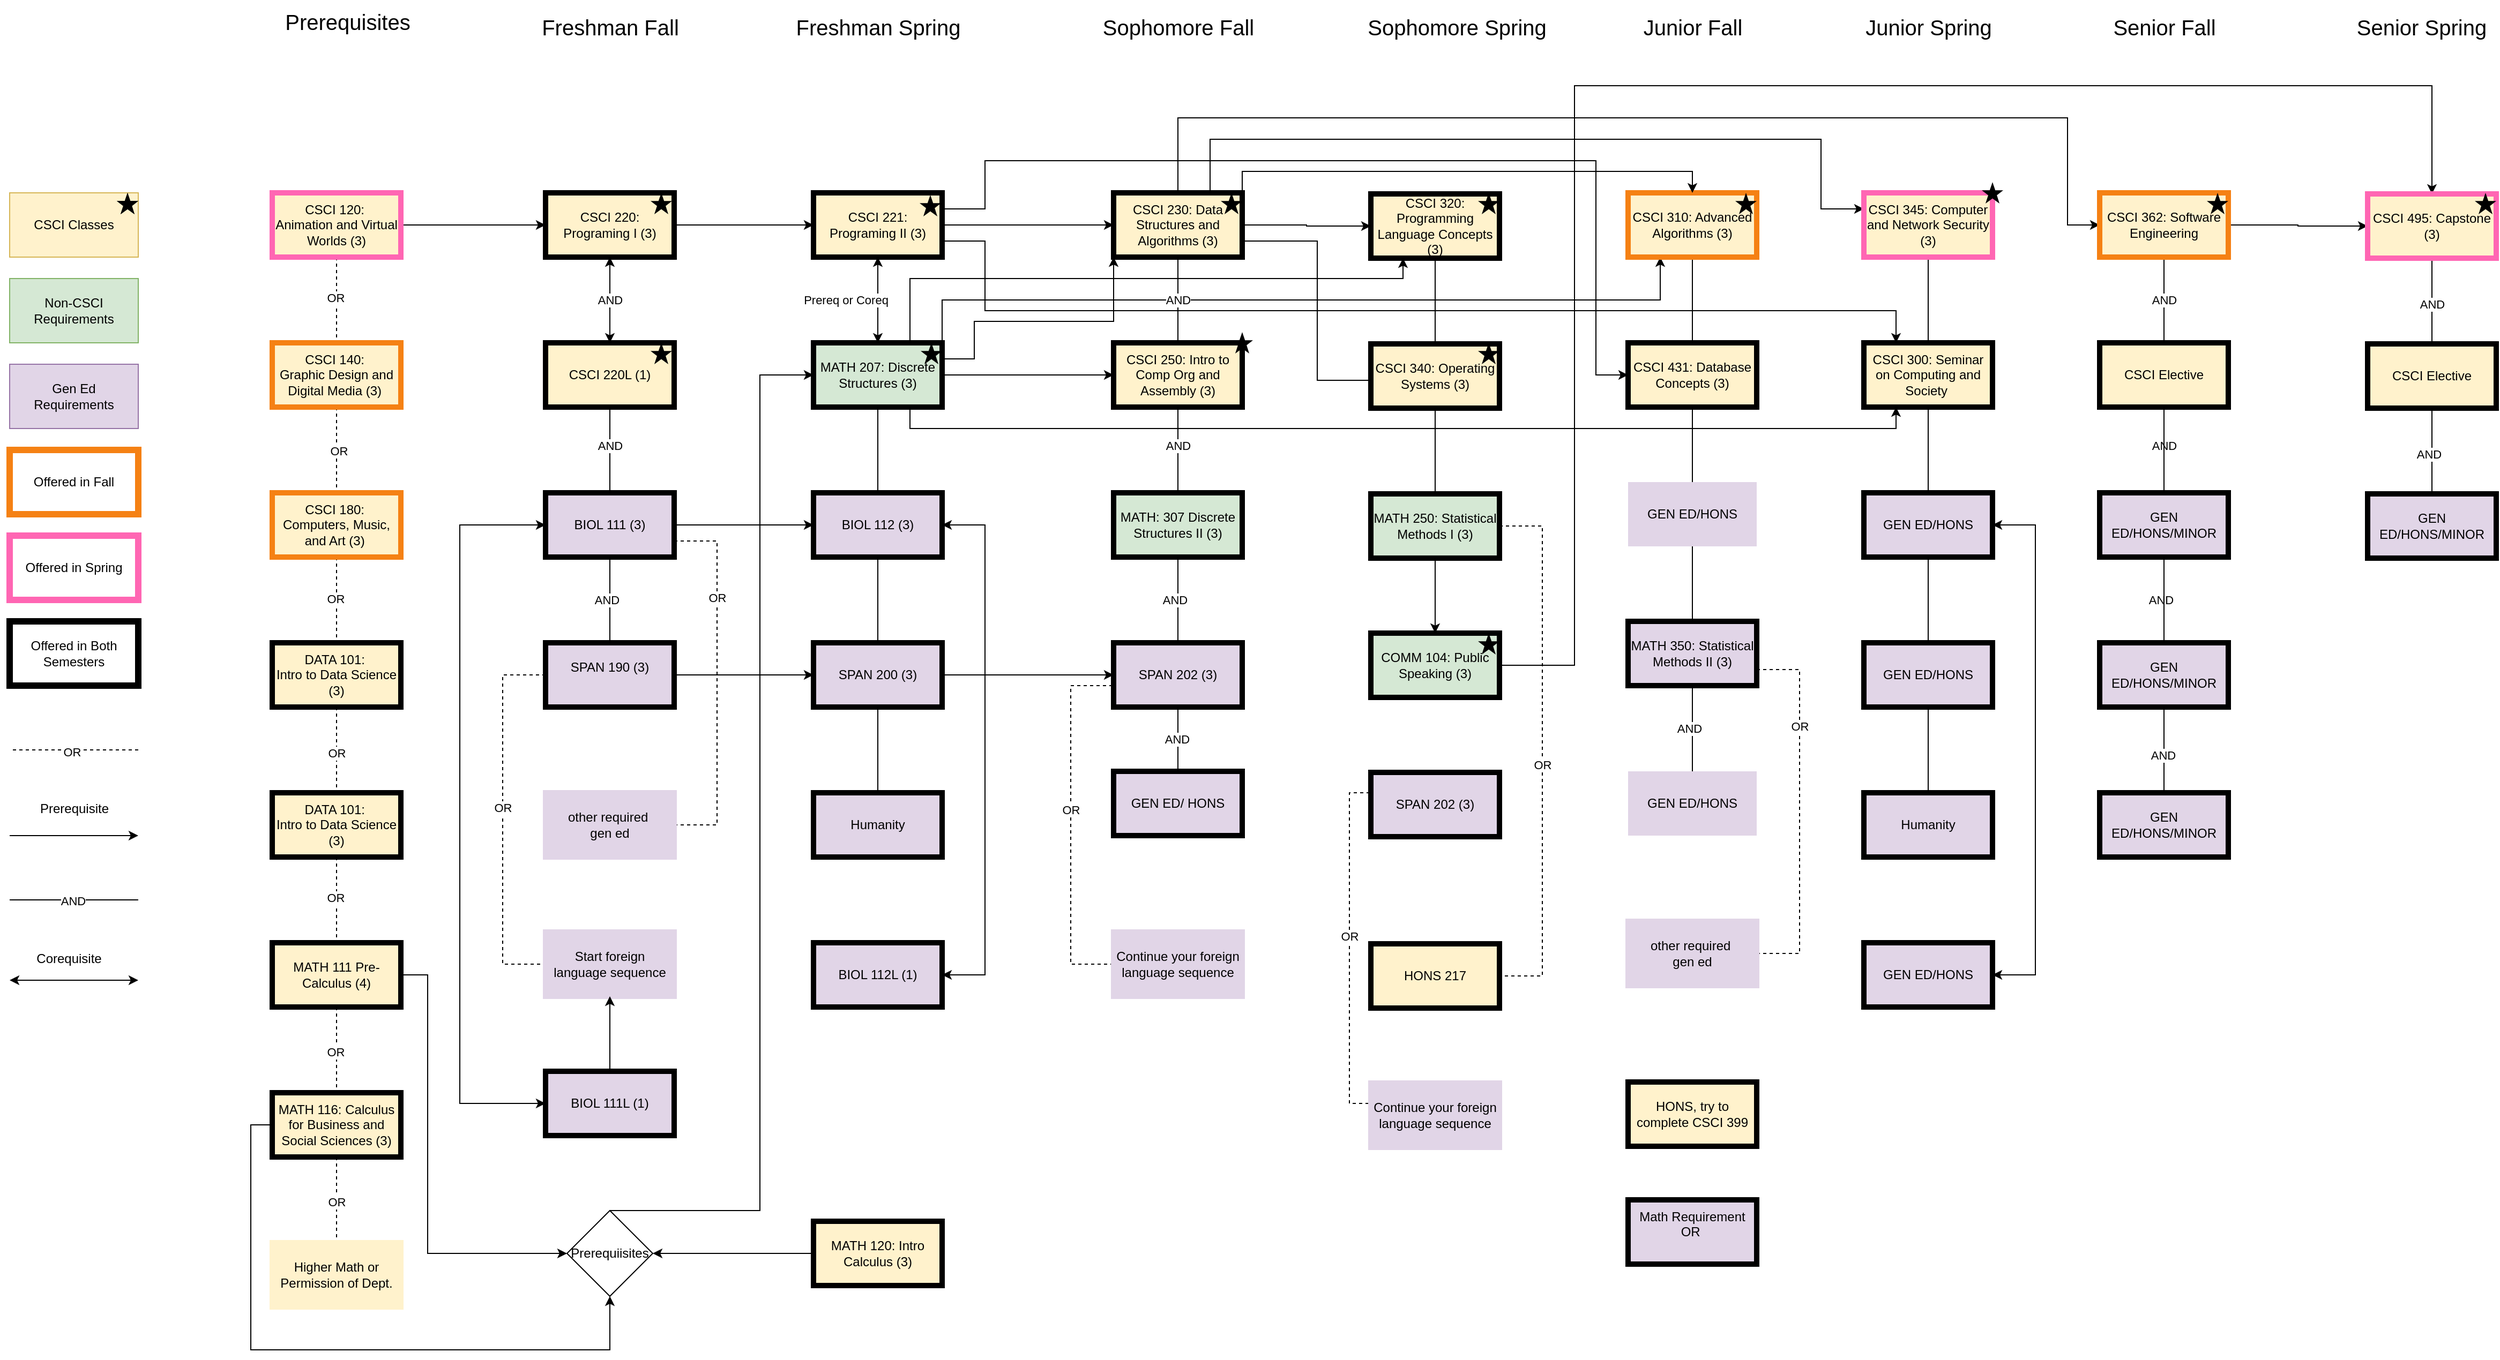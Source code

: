 <mxfile version="25.0.3" pages="7">
  <diagram name="4-year" id="zcuVRARnLTpf-eT5LmWI">
    <mxGraphModel dx="2012" dy="2164" grid="1" gridSize="10" guides="1" tooltips="1" connect="1" arrows="1" fold="1" page="1" pageScale="1" pageWidth="850" pageHeight="1100" math="0" shadow="0">
      <root>
        <mxCell id="0" />
        <mxCell id="1" parent="0" />
        <mxCell id="bCnr7pfyDfoHVdVC28fQ-1" value="CSCI Classes" style="rounded=0;whiteSpace=wrap;html=1;fillColor=#fff2cc;strokeColor=#d6b656;" parent="1" vertex="1">
          <mxGeometry x="60" y="120" width="120" height="60" as="geometry" />
        </mxCell>
        <mxCell id="bCnr7pfyDfoHVdVC28fQ-2" value="Non-CSCI Requirements" style="rounded=0;whiteSpace=wrap;html=1;fillColor=#d5e8d4;strokeColor=#82b366;" parent="1" vertex="1">
          <mxGeometry x="60" y="200" width="120" height="60" as="geometry" />
        </mxCell>
        <mxCell id="bCnr7pfyDfoHVdVC28fQ-3" value="Gen Ed Requirements" style="rounded=0;whiteSpace=wrap;html=1;fillColor=#e1d5e7;strokeColor=#9673a6;" parent="1" vertex="1">
          <mxGeometry x="60" y="280" width="120" height="60" as="geometry" />
        </mxCell>
        <mxCell id="bCnr7pfyDfoHVdVC28fQ-6" value="" style="edgeStyle=orthogonalEdgeStyle;rounded=0;orthogonalLoop=1;jettySize=auto;html=1;endArrow=classic;endFill=1;startArrow=classic;startFill=1;" parent="1" source="bCnr7pfyDfoHVdVC28fQ-4" target="bCnr7pfyDfoHVdVC28fQ-5" edge="1">
          <mxGeometry relative="1" as="geometry" />
        </mxCell>
        <mxCell id="bCnr7pfyDfoHVdVC28fQ-45" value="AND" style="edgeLabel;html=1;align=center;verticalAlign=middle;resizable=0;points=[];" parent="bCnr7pfyDfoHVdVC28fQ-6" vertex="1" connectable="0">
          <mxGeometry x="0.024" relative="1" as="geometry">
            <mxPoint y="-1" as="offset" />
          </mxGeometry>
        </mxCell>
        <mxCell id="bCnr7pfyDfoHVdVC28fQ-8" value="" style="edgeStyle=orthogonalEdgeStyle;rounded=0;orthogonalLoop=1;jettySize=auto;html=1;endArrow=none;endFill=0;startArrow=classic;startFill=1;" parent="1" source="bCnr7pfyDfoHVdVC28fQ-4" target="bCnr7pfyDfoHVdVC28fQ-7" edge="1">
          <mxGeometry relative="1" as="geometry" />
        </mxCell>
        <mxCell id="bCnr7pfyDfoHVdVC28fQ-35" value="" style="edgeStyle=orthogonalEdgeStyle;rounded=0;orthogonalLoop=1;jettySize=auto;html=1;" parent="1" source="bCnr7pfyDfoHVdVC28fQ-4" target="bCnr7pfyDfoHVdVC28fQ-34" edge="1">
          <mxGeometry relative="1" as="geometry" />
        </mxCell>
        <mxCell id="bCnr7pfyDfoHVdVC28fQ-4" value="CSCI 220:&lt;div&gt;Programing I (3)&lt;/div&gt;" style="rounded=0;whiteSpace=wrap;html=1;fillColor=#fff2cc;strokeColor=#000000;strokeWidth=5;" parent="1" vertex="1">
          <mxGeometry x="560" y="120" width="120" height="60" as="geometry" />
        </mxCell>
        <mxCell id="bCnr7pfyDfoHVdVC28fQ-37" value="" style="edgeStyle=orthogonalEdgeStyle;rounded=0;orthogonalLoop=1;jettySize=auto;html=1;endArrow=none;endFill=0;" parent="1" source="bCnr7pfyDfoHVdVC28fQ-5" target="bCnr7pfyDfoHVdVC28fQ-36" edge="1">
          <mxGeometry relative="1" as="geometry" />
        </mxCell>
        <mxCell id="bCnr7pfyDfoHVdVC28fQ-46" value="AND" style="edgeLabel;html=1;align=center;verticalAlign=middle;resizable=0;points=[];" parent="bCnr7pfyDfoHVdVC28fQ-37" vertex="1" connectable="0">
          <mxGeometry x="-0.092" relative="1" as="geometry">
            <mxPoint y="-1" as="offset" />
          </mxGeometry>
        </mxCell>
        <mxCell id="bCnr7pfyDfoHVdVC28fQ-5" value="CSCI 220L (1)" style="rounded=0;whiteSpace=wrap;html=1;fillColor=#fff2cc;strokeColor=#000000;strokeWidth=5;" parent="1" vertex="1">
          <mxGeometry x="560" y="260" width="120" height="60" as="geometry" />
        </mxCell>
        <mxCell id="bCnr7pfyDfoHVdVC28fQ-10" value="" style="edgeStyle=orthogonalEdgeStyle;rounded=0;orthogonalLoop=1;jettySize=auto;html=1;endArrow=none;endFill=0;dashed=1;exitX=0.5;exitY=1;exitDx=0;exitDy=0;" parent="1" source="bCnr7pfyDfoHVdVC28fQ-7" target="bCnr7pfyDfoHVdVC28fQ-9" edge="1">
          <mxGeometry relative="1" as="geometry">
            <mxPoint x="365" y="180" as="sourcePoint" />
          </mxGeometry>
        </mxCell>
        <mxCell id="bCnr7pfyDfoHVdVC28fQ-23" value="OR" style="edgeLabel;html=1;align=center;verticalAlign=middle;resizable=0;points=[];" parent="bCnr7pfyDfoHVdVC28fQ-10" vertex="1" connectable="0">
          <mxGeometry x="-0.062" y="-1" relative="1" as="geometry">
            <mxPoint as="offset" />
          </mxGeometry>
        </mxCell>
        <mxCell id="bCnr7pfyDfoHVdVC28fQ-7" value="CSCI 120:&amp;nbsp;&lt;div&gt;Animation and Virtual Worlds (3)&lt;/div&gt;" style="rounded=0;whiteSpace=wrap;html=1;fillColor=#fff2cc;strokeColor=#ff66b3;strokeWidth=5;" parent="1" vertex="1">
          <mxGeometry x="305" y="120" width="120" height="60" as="geometry" />
        </mxCell>
        <mxCell id="bCnr7pfyDfoHVdVC28fQ-12" value="" style="edgeStyle=orthogonalEdgeStyle;rounded=0;orthogonalLoop=1;jettySize=auto;html=1;endArrow=none;endFill=0;startArrow=none;startFill=0;dashed=1;" parent="1" source="bCnr7pfyDfoHVdVC28fQ-9" target="bCnr7pfyDfoHVdVC28fQ-11" edge="1">
          <mxGeometry relative="1" as="geometry" />
        </mxCell>
        <mxCell id="bCnr7pfyDfoHVdVC28fQ-24" value="OR" style="edgeLabel;html=1;align=center;verticalAlign=middle;resizable=0;points=[];" parent="bCnr7pfyDfoHVdVC28fQ-12" vertex="1" connectable="0">
          <mxGeometry x="0.021" y="2" relative="1" as="geometry">
            <mxPoint as="offset" />
          </mxGeometry>
        </mxCell>
        <mxCell id="bCnr7pfyDfoHVdVC28fQ-9" value="&lt;div&gt;&lt;br&gt;&lt;/div&gt;CSCI 140:&amp;nbsp;&lt;div&gt;Graphic Design and Digital Media (3)&amp;nbsp;&lt;div&gt;&lt;br&gt;&lt;/div&gt;&lt;/div&gt;" style="rounded=0;whiteSpace=wrap;html=1;fillColor=#fff2cc;strokeColor=#f58114;strokeWidth=5;" parent="1" vertex="1">
          <mxGeometry x="305" y="260" width="120" height="60" as="geometry" />
        </mxCell>
        <mxCell id="bCnr7pfyDfoHVdVC28fQ-14" value="" style="edgeStyle=orthogonalEdgeStyle;rounded=0;orthogonalLoop=1;jettySize=auto;html=1;endArrow=none;endFill=0;startArrow=none;startFill=0;dashed=1;" parent="1" source="bCnr7pfyDfoHVdVC28fQ-11" target="bCnr7pfyDfoHVdVC28fQ-13" edge="1">
          <mxGeometry relative="1" as="geometry" />
        </mxCell>
        <mxCell id="bCnr7pfyDfoHVdVC28fQ-26" value="OR" style="edgeLabel;html=1;align=center;verticalAlign=middle;resizable=0;points=[];" parent="bCnr7pfyDfoHVdVC28fQ-14" vertex="1" connectable="0">
          <mxGeometry x="-0.042" y="-1" relative="1" as="geometry">
            <mxPoint as="offset" />
          </mxGeometry>
        </mxCell>
        <mxCell id="bCnr7pfyDfoHVdVC28fQ-11" value="&lt;div&gt;&lt;br&gt;&lt;/div&gt;CSCI 180:&amp;nbsp;&lt;div&gt;&lt;span style=&quot;background-color: initial;&quot;&gt;Computers, Music, and Art (3)&amp;nbsp;&lt;/span&gt;&lt;div&gt;&lt;div&gt;&lt;br&gt;&lt;/div&gt;&lt;/div&gt;&lt;/div&gt;" style="rounded=0;whiteSpace=wrap;html=1;fillColor=#fff2cc;strokeColor=#f58114;strokeWidth=5;" parent="1" vertex="1">
          <mxGeometry x="305" y="400" width="120" height="60" as="geometry" />
        </mxCell>
        <mxCell id="bCnr7pfyDfoHVdVC28fQ-16" value="" style="edgeStyle=orthogonalEdgeStyle;rounded=0;orthogonalLoop=1;jettySize=auto;html=1;endArrow=none;endFill=0;dashed=1;" parent="1" source="bCnr7pfyDfoHVdVC28fQ-13" target="bCnr7pfyDfoHVdVC28fQ-15" edge="1">
          <mxGeometry relative="1" as="geometry" />
        </mxCell>
        <mxCell id="bCnr7pfyDfoHVdVC28fQ-27" value="OR" style="edgeLabel;html=1;align=center;verticalAlign=middle;resizable=0;points=[];" parent="bCnr7pfyDfoHVdVC28fQ-16" vertex="1" connectable="0">
          <mxGeometry x="0.069" relative="1" as="geometry">
            <mxPoint as="offset" />
          </mxGeometry>
        </mxCell>
        <mxCell id="bCnr7pfyDfoHVdVC28fQ-13" value="&lt;div&gt;&lt;br&gt;&lt;/div&gt;CSCI 215:&lt;div&gt;&lt;span style=&quot;background-color: initial;&quot;&gt;Website Programming (3)&amp;nbsp;&lt;/span&gt;&lt;div&gt;&lt;div&gt;&lt;div&gt;&lt;br&gt;&lt;/div&gt;&lt;/div&gt;&lt;/div&gt;&lt;/div&gt;" style="rounded=0;whiteSpace=wrap;html=1;fillColor=#fff2cc;strokeColor=#000000;strokeWidth=5;" parent="1" vertex="1">
          <mxGeometry x="305" y="540" width="120" height="60" as="geometry" />
        </mxCell>
        <mxCell id="bCnr7pfyDfoHVdVC28fQ-18" value="" style="edgeStyle=orthogonalEdgeStyle;rounded=0;orthogonalLoop=1;jettySize=auto;html=1;endArrow=none;endFill=0;startArrow=none;startFill=0;dashed=1;" parent="1" source="bCnr7pfyDfoHVdVC28fQ-15" target="bCnr7pfyDfoHVdVC28fQ-17" edge="1">
          <mxGeometry relative="1" as="geometry" />
        </mxCell>
        <mxCell id="bCnr7pfyDfoHVdVC28fQ-28" value="OR" style="edgeLabel;html=1;align=center;verticalAlign=middle;resizable=0;points=[];" parent="bCnr7pfyDfoHVdVC28fQ-18" vertex="1" connectable="0">
          <mxGeometry x="-0.047" y="-1" relative="1" as="geometry">
            <mxPoint as="offset" />
          </mxGeometry>
        </mxCell>
        <mxCell id="bCnr7pfyDfoHVdVC28fQ-15" value="&lt;div&gt;DATA 101:&amp;nbsp;&lt;/div&gt;&lt;div&gt;Intro to Data Science (3)&lt;/div&gt;" style="rounded=0;whiteSpace=wrap;html=1;fillColor=#fff2cc;strokeColor=#000000;strokeWidth=5;" parent="1" vertex="1">
          <mxGeometry x="305" y="680" width="120" height="60" as="geometry" />
        </mxCell>
        <mxCell id="bCnr7pfyDfoHVdVC28fQ-20" value="" style="edgeStyle=orthogonalEdgeStyle;rounded=0;orthogonalLoop=1;jettySize=auto;html=1;endArrow=none;endFill=0;startArrow=none;startFill=0;dashed=1;" parent="1" source="bCnr7pfyDfoHVdVC28fQ-17" target="bCnr7pfyDfoHVdVC28fQ-19" edge="1">
          <mxGeometry relative="1" as="geometry" />
        </mxCell>
        <mxCell id="bCnr7pfyDfoHVdVC28fQ-29" value="OR" style="edgeLabel;html=1;align=center;verticalAlign=middle;resizable=0;points=[];" parent="bCnr7pfyDfoHVdVC28fQ-20" vertex="1" connectable="0">
          <mxGeometry x="0.036" y="-1" relative="1" as="geometry">
            <mxPoint as="offset" />
          </mxGeometry>
        </mxCell>
        <mxCell id="bCnr7pfyDfoHVdVC28fQ-82" style="edgeStyle=orthogonalEdgeStyle;rounded=0;orthogonalLoop=1;jettySize=auto;html=1;exitX=1;exitY=0.5;exitDx=0;exitDy=0;entryX=0;entryY=0.5;entryDx=0;entryDy=0;" parent="1" source="bCnr7pfyDfoHVdVC28fQ-17" target="bCnr7pfyDfoHVdVC28fQ-81" edge="1">
          <mxGeometry relative="1" as="geometry">
            <Array as="points">
              <mxPoint x="450" y="850" />
              <mxPoint x="450" y="1110" />
            </Array>
          </mxGeometry>
        </mxCell>
        <mxCell id="bCnr7pfyDfoHVdVC28fQ-17" value="&lt;div&gt;MATH 111 Pre-Calculus (4)&lt;/div&gt;" style="rounded=0;whiteSpace=wrap;html=1;fillColor=#fff2cc;strokeColor=#000000;strokeWidth=5;" parent="1" vertex="1">
          <mxGeometry x="305" y="820" width="120" height="60" as="geometry" />
        </mxCell>
        <mxCell id="bCnr7pfyDfoHVdVC28fQ-22" value="" style="edgeStyle=orthogonalEdgeStyle;rounded=0;orthogonalLoop=1;jettySize=auto;html=1;endArrow=none;endFill=0;startArrow=none;startFill=0;dashed=1;" parent="1" source="bCnr7pfyDfoHVdVC28fQ-19" target="bCnr7pfyDfoHVdVC28fQ-21" edge="1">
          <mxGeometry relative="1" as="geometry" />
        </mxCell>
        <mxCell id="bCnr7pfyDfoHVdVC28fQ-30" value="OR" style="edgeLabel;html=1;align=center;verticalAlign=middle;resizable=0;points=[];" parent="bCnr7pfyDfoHVdVC28fQ-22" vertex="1" connectable="0">
          <mxGeometry x="0.036" relative="1" as="geometry">
            <mxPoint as="offset" />
          </mxGeometry>
        </mxCell>
        <mxCell id="bCnr7pfyDfoHVdVC28fQ-84" style="edgeStyle=orthogonalEdgeStyle;rounded=0;orthogonalLoop=1;jettySize=auto;html=1;exitX=0;exitY=0.5;exitDx=0;exitDy=0;entryX=0.5;entryY=1;entryDx=0;entryDy=0;" parent="1" source="bCnr7pfyDfoHVdVC28fQ-19" target="bCnr7pfyDfoHVdVC28fQ-81" edge="1">
          <mxGeometry relative="1" as="geometry">
            <Array as="points">
              <mxPoint x="285" y="990" />
              <mxPoint x="285" y="1200" />
              <mxPoint x="620" y="1200" />
            </Array>
          </mxGeometry>
        </mxCell>
        <mxCell id="bCnr7pfyDfoHVdVC28fQ-19" value="&lt;div&gt;MATH 116: Calculus for Business and Social Sciences (3)&lt;/div&gt;" style="rounded=0;whiteSpace=wrap;html=1;fillColor=#fff2cc;strokeColor=#000000;strokeWidth=5;" parent="1" vertex="1">
          <mxGeometry x="305" y="960" width="120" height="60" as="geometry" />
        </mxCell>
        <mxCell id="bCnr7pfyDfoHVdVC28fQ-21" value="&lt;div&gt;Higher Math or Permission of Dept.&lt;/div&gt;" style="rounded=0;whiteSpace=wrap;html=1;fillColor=#fff2cc;strokeColor=#fff2cc;strokeWidth=5;" parent="1" vertex="1">
          <mxGeometry x="305" y="1100" width="120" height="60" as="geometry" />
        </mxCell>
        <mxCell id="bCnr7pfyDfoHVdVC28fQ-31" value="Offered in Fall" style="rounded=0;whiteSpace=wrap;html=1;fillColor=#FFFFFF;strokeColor=#f58114;strokeWidth=6;" parent="1" vertex="1">
          <mxGeometry x="60" y="360" width="120" height="60" as="geometry" />
        </mxCell>
        <mxCell id="bCnr7pfyDfoHVdVC28fQ-32" value="Offered in Spring" style="rounded=0;whiteSpace=wrap;html=1;fillColor=#FFFFFF;strokeColor=#FF66B3;strokeWidth=6;" parent="1" vertex="1">
          <mxGeometry x="60" y="440" width="120" height="60" as="geometry" />
        </mxCell>
        <mxCell id="bCnr7pfyDfoHVdVC28fQ-33" value="Offered in Both Semesters" style="rounded=0;whiteSpace=wrap;html=1;fillColor=#FFFFFF;strokeColor=#000000;strokeWidth=6;" parent="1" vertex="1">
          <mxGeometry x="60" y="520" width="120" height="60" as="geometry" />
        </mxCell>
        <mxCell id="bCnr7pfyDfoHVdVC28fQ-62" value="" style="edgeStyle=orthogonalEdgeStyle;rounded=0;orthogonalLoop=1;jettySize=auto;html=1;endArrow=classic;endFill=1;startArrow=classic;startFill=1;" parent="1" source="bCnr7pfyDfoHVdVC28fQ-34" target="bCnr7pfyDfoHVdVC28fQ-61" edge="1">
          <mxGeometry relative="1" as="geometry" />
        </mxCell>
        <mxCell id="ri-tmPWPxryGtJ4vowf--48" value="Prereq or Coreq" style="edgeLabel;html=1;align=center;verticalAlign=middle;resizable=0;points=[];" vertex="1" connectable="0" parent="bCnr7pfyDfoHVdVC28fQ-62">
          <mxGeometry x="-0.016" y="-2" relative="1" as="geometry">
            <mxPoint x="-28" as="offset" />
          </mxGeometry>
        </mxCell>
        <mxCell id="bCnr7pfyDfoHVdVC28fQ-89" value="" style="edgeStyle=orthogonalEdgeStyle;rounded=0;orthogonalLoop=1;jettySize=auto;html=1;entryX=0;entryY=0.5;entryDx=0;entryDy=0;" parent="1" source="bCnr7pfyDfoHVdVC28fQ-34" target="t-c1ALO8yagJZp4z_wl4-12" edge="1">
          <mxGeometry relative="1" as="geometry">
            <mxPoint x="1010" y="150.0" as="targetPoint" />
          </mxGeometry>
        </mxCell>
        <mxCell id="ri-tmPWPxryGtJ4vowf--42" style="edgeStyle=orthogonalEdgeStyle;rounded=0;orthogonalLoop=1;jettySize=auto;html=1;exitX=1;exitY=0.75;exitDx=0;exitDy=0;entryX=0.25;entryY=0;entryDx=0;entryDy=0;" edge="1" parent="1" source="bCnr7pfyDfoHVdVC28fQ-34" target="muMMvT1lLihVZokBKciF-4">
          <mxGeometry relative="1" as="geometry">
            <Array as="points">
              <mxPoint x="970" y="165" />
              <mxPoint x="970" y="230" />
              <mxPoint x="1820" y="230" />
            </Array>
          </mxGeometry>
        </mxCell>
        <mxCell id="bCnr7pfyDfoHVdVC28fQ-34" value="CSCI 221:&lt;div&gt;Programing II (3)&lt;/div&gt;" style="rounded=0;whiteSpace=wrap;html=1;fillColor=#fff2cc;strokeColor=#000000;strokeWidth=5;" parent="1" vertex="1">
          <mxGeometry x="810" y="120" width="120" height="60" as="geometry" />
        </mxCell>
        <mxCell id="bCnr7pfyDfoHVdVC28fQ-39" value="" style="edgeStyle=orthogonalEdgeStyle;rounded=0;orthogonalLoop=1;jettySize=auto;html=1;endArrow=none;endFill=0;dashed=1;exitX=0;exitY=0.5;exitDx=0;exitDy=0;entryX=0;entryY=0.5;entryDx=0;entryDy=0;" parent="1" source="bCnr7pfyDfoHVdVC28fQ-47" target="bCnr7pfyDfoHVdVC28fQ-38" edge="1">
          <mxGeometry relative="1" as="geometry">
            <Array as="points">
              <mxPoint x="520" y="570" />
              <mxPoint x="520" y="840" />
            </Array>
          </mxGeometry>
        </mxCell>
        <mxCell id="bCnr7pfyDfoHVdVC28fQ-40" value="OR" style="edgeLabel;html=1;align=center;verticalAlign=middle;resizable=0;points=[];" parent="bCnr7pfyDfoHVdVC28fQ-39" vertex="1" connectable="0">
          <mxGeometry x="0.014" y="-3" relative="1" as="geometry">
            <mxPoint x="3" y="-14" as="offset" />
          </mxGeometry>
        </mxCell>
        <mxCell id="bCnr7pfyDfoHVdVC28fQ-48" value="" style="edgeStyle=orthogonalEdgeStyle;rounded=0;orthogonalLoop=1;jettySize=auto;html=1;endArrow=none;endFill=0;" parent="1" source="bCnr7pfyDfoHVdVC28fQ-36" target="bCnr7pfyDfoHVdVC28fQ-47" edge="1">
          <mxGeometry relative="1" as="geometry" />
        </mxCell>
        <mxCell id="bCnr7pfyDfoHVdVC28fQ-76" value="AND" style="edgeLabel;html=1;align=center;verticalAlign=middle;resizable=0;points=[];" parent="bCnr7pfyDfoHVdVC28fQ-48" vertex="1" connectable="0">
          <mxGeometry x="-0.003" y="-3" relative="1" as="geometry">
            <mxPoint as="offset" />
          </mxGeometry>
        </mxCell>
        <mxCell id="bCnr7pfyDfoHVdVC28fQ-50" value="" style="edgeStyle=orthogonalEdgeStyle;rounded=0;orthogonalLoop=1;jettySize=auto;html=1;dashed=1;endArrow=none;endFill=0;entryX=1;entryY=0.5;entryDx=0;entryDy=0;exitX=1;exitY=0.75;exitDx=0;exitDy=0;" parent="1" source="bCnr7pfyDfoHVdVC28fQ-36" target="bCnr7pfyDfoHVdVC28fQ-49" edge="1">
          <mxGeometry relative="1" as="geometry">
            <Array as="points">
              <mxPoint x="720" y="445" />
              <mxPoint x="720" y="710" />
            </Array>
          </mxGeometry>
        </mxCell>
        <mxCell id="bCnr7pfyDfoHVdVC28fQ-51" value="OR" style="edgeLabel;html=1;align=center;verticalAlign=middle;resizable=0;points=[];" parent="bCnr7pfyDfoHVdVC28fQ-50" vertex="1" connectable="0">
          <mxGeometry x="-0.025" y="-2" relative="1" as="geometry">
            <mxPoint x="2" y="-75" as="offset" />
          </mxGeometry>
        </mxCell>
        <mxCell id="bCnr7pfyDfoHVdVC28fQ-72" style="edgeStyle=orthogonalEdgeStyle;rounded=0;orthogonalLoop=1;jettySize=auto;html=1;exitX=1;exitY=0.5;exitDx=0;exitDy=0;entryX=0;entryY=0.5;entryDx=0;entryDy=0;" parent="1" source="bCnr7pfyDfoHVdVC28fQ-36" target="bCnr7pfyDfoHVdVC28fQ-63" edge="1">
          <mxGeometry relative="1" as="geometry" />
        </mxCell>
        <mxCell id="bCnr7pfyDfoHVdVC28fQ-75" value="" style="edgeStyle=orthogonalEdgeStyle;rounded=0;orthogonalLoop=1;jettySize=auto;html=1;entryX=0;entryY=0.5;entryDx=0;entryDy=0;startArrow=classic;startFill=1;" parent="1" source="bCnr7pfyDfoHVdVC28fQ-36" target="bCnr7pfyDfoHVdVC28fQ-74" edge="1">
          <mxGeometry relative="1" as="geometry">
            <Array as="points">
              <mxPoint x="480" y="430" />
              <mxPoint x="480" y="970" />
            </Array>
          </mxGeometry>
        </mxCell>
        <mxCell id="bCnr7pfyDfoHVdVC28fQ-36" value="BIOL 111 (3)" style="rounded=0;whiteSpace=wrap;html=1;fillColor=#e1d5e7;strokeColor=#000000;strokeWidth=5;gradientColor=none;" parent="1" vertex="1">
          <mxGeometry x="560" y="400" width="120" height="60" as="geometry" />
        </mxCell>
        <mxCell id="bCnr7pfyDfoHVdVC28fQ-38" value="&lt;div&gt;Start foreign language sequence&lt;/div&gt;" style="rounded=0;whiteSpace=wrap;html=1;fillColor=#e1d5e7;strokeColor=#e1d5e7;strokeWidth=5;" parent="1" vertex="1">
          <mxGeometry x="560" y="810" width="120" height="60" as="geometry" />
        </mxCell>
        <mxCell id="bCnr7pfyDfoHVdVC28fQ-41" value="&lt;div&gt;DATA 101:&amp;nbsp;&lt;/div&gt;&lt;div&gt;Intro to Data Science (3)&lt;/div&gt;" style="rounded=0;whiteSpace=wrap;html=1;fillColor=#fff2cc;strokeColor=#000000;strokeWidth=5;" parent="1" vertex="1">
          <mxGeometry x="305" y="540" width="120" height="60" as="geometry" />
        </mxCell>
        <mxCell id="bCnr7pfyDfoHVdVC28fQ-71" style="edgeStyle=orthogonalEdgeStyle;rounded=0;orthogonalLoop=1;jettySize=auto;html=1;exitX=1;exitY=0.5;exitDx=0;exitDy=0;" parent="1" source="bCnr7pfyDfoHVdVC28fQ-47" target="bCnr7pfyDfoHVdVC28fQ-65" edge="1">
          <mxGeometry relative="1" as="geometry" />
        </mxCell>
        <mxCell id="bCnr7pfyDfoHVdVC28fQ-47" value="SPAN 190 (3)&lt;div&gt;&lt;br&gt;&lt;/div&gt;" style="rounded=0;whiteSpace=wrap;html=1;fillColor=#e1d5e7;strokeColor=#000000;strokeWidth=5;gradientColor=none;" parent="1" vertex="1">
          <mxGeometry x="560" y="540" width="120" height="60" as="geometry" />
        </mxCell>
        <mxCell id="bCnr7pfyDfoHVdVC28fQ-49" value="other required&amp;nbsp;&lt;div&gt;gen ed&lt;/div&gt;" style="rounded=0;whiteSpace=wrap;html=1;fillColor=#e1d5e7;strokeColor=#e1d5e7;strokeWidth=5;gradientColor=none;" parent="1" vertex="1">
          <mxGeometry x="560" y="680" width="120" height="60" as="geometry" />
        </mxCell>
        <mxCell id="bCnr7pfyDfoHVdVC28fQ-52" value="" style="endArrow=none;html=1;rounded=0;dashed=1;" parent="1" edge="1">
          <mxGeometry width="50" height="50" relative="1" as="geometry">
            <mxPoint x="180" y="640" as="sourcePoint" />
            <mxPoint x="60" y="640" as="targetPoint" />
          </mxGeometry>
        </mxCell>
        <mxCell id="bCnr7pfyDfoHVdVC28fQ-53" value="OR" style="edgeLabel;html=1;align=center;verticalAlign=middle;resizable=0;points=[];" parent="bCnr7pfyDfoHVdVC28fQ-52" vertex="1" connectable="0">
          <mxGeometry x="0.044" y="2" relative="1" as="geometry">
            <mxPoint as="offset" />
          </mxGeometry>
        </mxCell>
        <mxCell id="bCnr7pfyDfoHVdVC28fQ-54" value="" style="endArrow=classic;html=1;rounded=0;" parent="1" edge="1">
          <mxGeometry width="50" height="50" relative="1" as="geometry">
            <mxPoint x="60" y="720" as="sourcePoint" />
            <mxPoint x="180" y="720" as="targetPoint" />
          </mxGeometry>
        </mxCell>
        <mxCell id="bCnr7pfyDfoHVdVC28fQ-55" value="Prerequisite" style="text;html=1;align=center;verticalAlign=middle;resizable=0;points=[];autosize=1;strokeColor=none;fillColor=none;" parent="1" vertex="1">
          <mxGeometry x="75" y="680" width="90" height="30" as="geometry" />
        </mxCell>
        <mxCell id="bCnr7pfyDfoHVdVC28fQ-56" value="" style="endArrow=none;html=1;rounded=0;endFill=0;" parent="1" edge="1">
          <mxGeometry width="50" height="50" relative="1" as="geometry">
            <mxPoint x="60" y="780" as="sourcePoint" />
            <mxPoint x="180" y="780" as="targetPoint" />
          </mxGeometry>
        </mxCell>
        <mxCell id="bCnr7pfyDfoHVdVC28fQ-57" value="AND" style="edgeLabel;html=1;align=center;verticalAlign=middle;resizable=0;points=[];" parent="bCnr7pfyDfoHVdVC28fQ-56" vertex="1" connectable="0">
          <mxGeometry x="-0.029" y="-1" relative="1" as="geometry">
            <mxPoint as="offset" />
          </mxGeometry>
        </mxCell>
        <mxCell id="bCnr7pfyDfoHVdVC28fQ-58" value="&lt;font style=&quot;font-size: 20px;&quot;&gt;Freshman Fall&lt;/font&gt;" style="text;html=1;align=center;verticalAlign=middle;resizable=0;points=[];autosize=1;strokeColor=none;fillColor=none;" parent="1" vertex="1">
          <mxGeometry x="545" y="-55" width="150" height="40" as="geometry" />
        </mxCell>
        <mxCell id="bCnr7pfyDfoHVdVC28fQ-59" value="&lt;font style=&quot;font-size: 20px;&quot;&gt;Freshman Spring&lt;/font&gt;" style="text;html=1;align=center;verticalAlign=middle;resizable=0;points=[];autosize=1;strokeColor=none;fillColor=none;" parent="1" vertex="1">
          <mxGeometry x="780" y="-55" width="180" height="40" as="geometry" />
        </mxCell>
        <mxCell id="bCnr7pfyDfoHVdVC28fQ-64" value="" style="edgeStyle=orthogonalEdgeStyle;rounded=0;orthogonalLoop=1;jettySize=auto;html=1;endArrow=none;endFill=0;" parent="1" source="bCnr7pfyDfoHVdVC28fQ-61" target="bCnr7pfyDfoHVdVC28fQ-63" edge="1">
          <mxGeometry relative="1" as="geometry" />
        </mxCell>
        <mxCell id="eBeYvlFBTuaAsMar8l43-3" style="edgeStyle=orthogonalEdgeStyle;rounded=0;orthogonalLoop=1;jettySize=auto;html=1;exitX=1;exitY=0.5;exitDx=0;exitDy=0;entryX=0;entryY=0.5;entryDx=0;entryDy=0;" edge="1" parent="1" source="bCnr7pfyDfoHVdVC28fQ-61" target="t-c1ALO8yagJZp4z_wl4-15">
          <mxGeometry relative="1" as="geometry">
            <Array as="points" />
          </mxGeometry>
        </mxCell>
        <mxCell id="ri-tmPWPxryGtJ4vowf--43" style="edgeStyle=orthogonalEdgeStyle;rounded=0;orthogonalLoop=1;jettySize=auto;html=1;exitX=0.75;exitY=1;exitDx=0;exitDy=0;entryX=0.25;entryY=1;entryDx=0;entryDy=0;" edge="1" parent="1" source="bCnr7pfyDfoHVdVC28fQ-61" target="muMMvT1lLihVZokBKciF-4">
          <mxGeometry relative="1" as="geometry" />
        </mxCell>
        <mxCell id="ri-tmPWPxryGtJ4vowf--44" style="edgeStyle=orthogonalEdgeStyle;rounded=0;orthogonalLoop=1;jettySize=auto;html=1;exitX=0.75;exitY=0;exitDx=0;exitDy=0;entryX=0.25;entryY=1;entryDx=0;entryDy=0;" edge="1" parent="1" source="bCnr7pfyDfoHVdVC28fQ-61" target="t-c1ALO8yagJZp4z_wl4-38">
          <mxGeometry relative="1" as="geometry">
            <Array as="points">
              <mxPoint x="900" y="200" />
              <mxPoint x="1360" y="200" />
            </Array>
          </mxGeometry>
        </mxCell>
        <mxCell id="ri-tmPWPxryGtJ4vowf--46" style="edgeStyle=orthogonalEdgeStyle;rounded=0;orthogonalLoop=1;jettySize=auto;html=1;exitX=1;exitY=0;exitDx=0;exitDy=0;entryX=0.25;entryY=1;entryDx=0;entryDy=0;" edge="1" parent="1" source="bCnr7pfyDfoHVdVC28fQ-61" target="MaT83BAnthfiEm2aGspR-4">
          <mxGeometry relative="1" as="geometry" />
        </mxCell>
        <mxCell id="ri-tmPWPxryGtJ4vowf--47" style="edgeStyle=orthogonalEdgeStyle;rounded=0;orthogonalLoop=1;jettySize=auto;html=1;exitX=1;exitY=0.25;exitDx=0;exitDy=0;entryX=0;entryY=1;entryDx=0;entryDy=0;" edge="1" parent="1" source="bCnr7pfyDfoHVdVC28fQ-61" target="t-c1ALO8yagJZp4z_wl4-12">
          <mxGeometry relative="1" as="geometry">
            <Array as="points">
              <mxPoint x="960" y="275" />
              <mxPoint x="960" y="240" />
              <mxPoint x="1090" y="240" />
            </Array>
          </mxGeometry>
        </mxCell>
        <mxCell id="bCnr7pfyDfoHVdVC28fQ-61" value="MATH 207: Discrete Structures (3)" style="rounded=0;whiteSpace=wrap;html=1;fillColor=#d5e8d4;strokeColor=#000000;strokeWidth=5;" parent="1" vertex="1">
          <mxGeometry x="810" y="260" width="120" height="60" as="geometry" />
        </mxCell>
        <mxCell id="bCnr7pfyDfoHVdVC28fQ-66" value="" style="edgeStyle=orthogonalEdgeStyle;rounded=0;orthogonalLoop=1;jettySize=auto;html=1;endArrow=none;endFill=0;" parent="1" source="bCnr7pfyDfoHVdVC28fQ-63" target="bCnr7pfyDfoHVdVC28fQ-65" edge="1">
          <mxGeometry relative="1" as="geometry" />
        </mxCell>
        <mxCell id="bCnr7pfyDfoHVdVC28fQ-78" value="" style="edgeStyle=orthogonalEdgeStyle;rounded=0;orthogonalLoop=1;jettySize=auto;html=1;startArrow=classic;startFill=1;" parent="1" source="bCnr7pfyDfoHVdVC28fQ-63" target="bCnr7pfyDfoHVdVC28fQ-77" edge="1">
          <mxGeometry relative="1" as="geometry">
            <Array as="points">
              <mxPoint x="970" y="430" />
              <mxPoint x="970" y="850" />
            </Array>
          </mxGeometry>
        </mxCell>
        <mxCell id="bCnr7pfyDfoHVdVC28fQ-63" value="BIOL 112 (3)" style="rounded=0;whiteSpace=wrap;html=1;fillColor=#e1d5e7;strokeColor=#000000;strokeWidth=5;" parent="1" vertex="1">
          <mxGeometry x="810" y="400" width="120" height="60" as="geometry" />
        </mxCell>
        <mxCell id="bCnr7pfyDfoHVdVC28fQ-68" value="" style="edgeStyle=orthogonalEdgeStyle;rounded=0;orthogonalLoop=1;jettySize=auto;html=1;endArrow=none;endFill=0;" parent="1" source="bCnr7pfyDfoHVdVC28fQ-65" target="bCnr7pfyDfoHVdVC28fQ-67" edge="1">
          <mxGeometry relative="1" as="geometry" />
        </mxCell>
        <mxCell id="eBeYvlFBTuaAsMar8l43-4" style="edgeStyle=orthogonalEdgeStyle;rounded=0;orthogonalLoop=1;jettySize=auto;html=1;exitX=1;exitY=0.5;exitDx=0;exitDy=0;" edge="1" parent="1" source="bCnr7pfyDfoHVdVC28fQ-65" target="t-c1ALO8yagJZp4z_wl4-36">
          <mxGeometry relative="1" as="geometry" />
        </mxCell>
        <mxCell id="bCnr7pfyDfoHVdVC28fQ-65" value="SPAN 200 (3)" style="rounded=0;whiteSpace=wrap;html=1;fillColor=#e1d5e7;strokeColor=#000000;strokeWidth=5;" parent="1" vertex="1">
          <mxGeometry x="810" y="540" width="120" height="60" as="geometry" />
        </mxCell>
        <mxCell id="bCnr7pfyDfoHVdVC28fQ-67" value="Humanity" style="rounded=0;whiteSpace=wrap;html=1;fillColor=#e1d5e7;strokeColor=#000000;strokeWidth=5;" parent="1" vertex="1">
          <mxGeometry x="810" y="680" width="120" height="60" as="geometry" />
        </mxCell>
        <mxCell id="bCnr7pfyDfoHVdVC28fQ-69" value="" style="endArrow=classic;startArrow=classic;html=1;rounded=0;" parent="1" edge="1">
          <mxGeometry width="50" height="50" relative="1" as="geometry">
            <mxPoint x="60" y="855" as="sourcePoint" />
            <mxPoint x="180" y="855" as="targetPoint" />
          </mxGeometry>
        </mxCell>
        <mxCell id="bCnr7pfyDfoHVdVC28fQ-70" value="Corequisite" style="text;html=1;align=center;verticalAlign=middle;resizable=0;points=[];autosize=1;strokeColor=none;fillColor=none;" parent="1" vertex="1">
          <mxGeometry x="75" y="820" width="80" height="30" as="geometry" />
        </mxCell>
        <mxCell id="bCnr7pfyDfoHVdVC28fQ-83" value="" style="edgeStyle=orthogonalEdgeStyle;rounded=0;orthogonalLoop=1;jettySize=auto;html=1;" parent="1" source="bCnr7pfyDfoHVdVC28fQ-74" target="bCnr7pfyDfoHVdVC28fQ-38" edge="1">
          <mxGeometry relative="1" as="geometry" />
        </mxCell>
        <mxCell id="bCnr7pfyDfoHVdVC28fQ-74" value="BIOL 111L (1)" style="rounded=0;whiteSpace=wrap;html=1;fillColor=#e1d5e7;strokeColor=#000000;strokeWidth=5;gradientColor=none;" parent="1" vertex="1">
          <mxGeometry x="560" y="940" width="120" height="60" as="geometry" />
        </mxCell>
        <mxCell id="bCnr7pfyDfoHVdVC28fQ-77" value="BIOL 112L (1)" style="rounded=0;whiteSpace=wrap;html=1;fillColor=#e1d5e7;strokeColor=#000000;strokeWidth=5;" parent="1" vertex="1">
          <mxGeometry x="810" y="820" width="120" height="60" as="geometry" />
        </mxCell>
        <mxCell id="bCnr7pfyDfoHVdVC28fQ-87" style="edgeStyle=orthogonalEdgeStyle;rounded=0;orthogonalLoop=1;jettySize=auto;html=1;exitX=0.5;exitY=0;exitDx=0;exitDy=0;entryX=0;entryY=0.5;entryDx=0;entryDy=0;" parent="1" source="bCnr7pfyDfoHVdVC28fQ-81" target="bCnr7pfyDfoHVdVC28fQ-61" edge="1">
          <mxGeometry relative="1" as="geometry">
            <Array as="points">
              <mxPoint x="760" y="1070" />
              <mxPoint x="760" y="290" />
            </Array>
          </mxGeometry>
        </mxCell>
        <mxCell id="bCnr7pfyDfoHVdVC28fQ-81" value="Prerequiisites" style="rhombus;whiteSpace=wrap;html=1;" parent="1" vertex="1">
          <mxGeometry x="580" y="1070" width="80" height="80" as="geometry" />
        </mxCell>
        <mxCell id="bCnr7pfyDfoHVdVC28fQ-86" style="edgeStyle=orthogonalEdgeStyle;rounded=0;orthogonalLoop=1;jettySize=auto;html=1;exitX=0;exitY=0.5;exitDx=0;exitDy=0;entryX=1;entryY=0.5;entryDx=0;entryDy=0;" parent="1" source="bCnr7pfyDfoHVdVC28fQ-85" target="bCnr7pfyDfoHVdVC28fQ-81" edge="1">
          <mxGeometry relative="1" as="geometry" />
        </mxCell>
        <mxCell id="bCnr7pfyDfoHVdVC28fQ-85" value="&lt;div&gt;MATH 120: Intro Calculus (3)&lt;/div&gt;" style="rounded=0;whiteSpace=wrap;html=1;fillColor=#fff2cc;strokeColor=#000000;strokeWidth=5;" parent="1" vertex="1">
          <mxGeometry x="810" y="1080" width="120" height="60" as="geometry" />
        </mxCell>
        <mxCell id="bCnr7pfyDfoHVdVC28fQ-90" value="Math Requirement&lt;div&gt;OR&amp;nbsp;&lt;/div&gt;&lt;div&gt;&lt;br&gt;&lt;/div&gt;" style="rounded=0;whiteSpace=wrap;html=1;fillColor=#e1d5e7;strokeColor=#000000;strokeWidth=5;gradientColor=none;" parent="1" vertex="1">
          <mxGeometry x="1570" y="1060" width="120" height="60" as="geometry" />
        </mxCell>
        <mxCell id="OaeeE0Z_AWOOtpRzRQRE-1" value="" style="html=1;dashed=0;aspect=fixed;verticalLabelPosition=bottom;verticalAlign=top;align=center;shape=mxgraph.gmdl.star;strokeColor=none;fillColor=#000000;shadow=0;sketch=0;" parent="1" vertex="1">
          <mxGeometry x="160" y="120" width="20" height="20" as="geometry" />
        </mxCell>
        <mxCell id="MaT83BAnthfiEm2aGspR-1" value="" style="edgeStyle=orthogonalEdgeStyle;rounded=0;orthogonalLoop=1;jettySize=auto;html=1;endArrow=none;endFill=0;startArrow=none;startFill=0;" edge="1" parent="1" source="MaT83BAnthfiEm2aGspR-4" target="MaT83BAnthfiEm2aGspR-6">
          <mxGeometry relative="1" as="geometry" />
        </mxCell>
        <mxCell id="MaT83BAnthfiEm2aGspR-4" value="CSCI 310: Advanced Algorithms (3)" style="rounded=0;whiteSpace=wrap;html=1;fillColor=#fff2cc;strokeColor=#f58114;strokeWidth=5;" vertex="1" parent="1">
          <mxGeometry x="1570" y="120" width="120" height="60" as="geometry" />
        </mxCell>
        <mxCell id="MaT83BAnthfiEm2aGspR-5" style="edgeStyle=orthogonalEdgeStyle;rounded=0;orthogonalLoop=1;jettySize=auto;html=1;exitX=0.5;exitY=1;exitDx=0;exitDy=0;entryX=0.5;entryY=0;entryDx=0;entryDy=0;endArrow=none;endFill=0;" edge="1" parent="1" source="MaT83BAnthfiEm2aGspR-6" target="MaT83BAnthfiEm2aGspR-12">
          <mxGeometry relative="1" as="geometry" />
        </mxCell>
        <mxCell id="MaT83BAnthfiEm2aGspR-6" value="CSCI 431: Database Concepts (3)" style="rounded=0;whiteSpace=wrap;html=1;fillColor=#fff2cc;strokeColor=#000000;strokeWidth=5;" vertex="1" parent="1">
          <mxGeometry x="1570" y="260" width="120" height="60" as="geometry" />
        </mxCell>
        <mxCell id="MaT83BAnthfiEm2aGspR-9" value="HONS, try to complete CSCI 399" style="rounded=0;whiteSpace=wrap;html=1;fillColor=#fff2cc;strokeColor=#000000;strokeWidth=5;" vertex="1" parent="1">
          <mxGeometry x="1570" y="950" width="120" height="60" as="geometry" />
        </mxCell>
        <mxCell id="MaT83BAnthfiEm2aGspR-11" style="edgeStyle=orthogonalEdgeStyle;rounded=0;orthogonalLoop=1;jettySize=auto;html=1;exitX=0.5;exitY=1;exitDx=0;exitDy=0;entryX=0.5;entryY=0;entryDx=0;entryDy=0;endArrow=none;endFill=0;" edge="1" parent="1" source="MaT83BAnthfiEm2aGspR-12" target="MaT83BAnthfiEm2aGspR-17">
          <mxGeometry relative="1" as="geometry" />
        </mxCell>
        <mxCell id="MaT83BAnthfiEm2aGspR-12" value="GEN ED/HONS" style="rounded=0;whiteSpace=wrap;html=1;fillColor=#e1d5e7;strokeColor=none;strokeWidth=5;gradientColor=none;" vertex="1" parent="1">
          <mxGeometry x="1570" y="390" width="120" height="60" as="geometry" />
        </mxCell>
        <mxCell id="MaT83BAnthfiEm2aGspR-13" value="" style="edgeStyle=orthogonalEdgeStyle;rounded=0;orthogonalLoop=1;jettySize=auto;html=1;endArrow=none;endFill=0;" edge="1" parent="1" source="MaT83BAnthfiEm2aGspR-17" target="MaT83BAnthfiEm2aGspR-18">
          <mxGeometry relative="1" as="geometry" />
        </mxCell>
        <mxCell id="MaT83BAnthfiEm2aGspR-14" value="AND" style="edgeLabel;html=1;align=center;verticalAlign=middle;resizable=0;points=[];" vertex="1" connectable="0" parent="MaT83BAnthfiEm2aGspR-13">
          <mxGeometry x="-0.003" y="-3" relative="1" as="geometry">
            <mxPoint as="offset" />
          </mxGeometry>
        </mxCell>
        <mxCell id="MaT83BAnthfiEm2aGspR-15" value="" style="edgeStyle=orthogonalEdgeStyle;rounded=0;orthogonalLoop=1;jettySize=auto;html=1;dashed=1;endArrow=none;endFill=0;entryX=1;entryY=0.5;entryDx=0;entryDy=0;exitX=1;exitY=0.75;exitDx=0;exitDy=0;" edge="1" parent="1" source="MaT83BAnthfiEm2aGspR-17" target="MaT83BAnthfiEm2aGspR-19">
          <mxGeometry relative="1" as="geometry">
            <Array as="points">
              <mxPoint x="1730" y="565" />
              <mxPoint x="1730" y="830" />
            </Array>
          </mxGeometry>
        </mxCell>
        <mxCell id="MaT83BAnthfiEm2aGspR-16" value="OR" style="edgeLabel;html=1;align=center;verticalAlign=middle;resizable=0;points=[];" vertex="1" connectable="0" parent="MaT83BAnthfiEm2aGspR-15">
          <mxGeometry x="-0.025" y="-2" relative="1" as="geometry">
            <mxPoint x="2" y="-75" as="offset" />
          </mxGeometry>
        </mxCell>
        <mxCell id="MaT83BAnthfiEm2aGspR-17" value="MATH 350: Statistical Methods II (3)" style="rounded=0;whiteSpace=wrap;html=1;fillColor=#e1d5e7;strokeColor=#000000;strokeWidth=5;gradientColor=none;" vertex="1" parent="1">
          <mxGeometry x="1570" y="520" width="120" height="60" as="geometry" />
        </mxCell>
        <mxCell id="MaT83BAnthfiEm2aGspR-18" value="&lt;div&gt;GEN ED/HONS&lt;/div&gt;" style="rounded=0;whiteSpace=wrap;html=1;fillColor=#e1d5e7;strokeColor=none;strokeWidth=5;gradientColor=none;" vertex="1" parent="1">
          <mxGeometry x="1570" y="660" width="120" height="60" as="geometry" />
        </mxCell>
        <mxCell id="MaT83BAnthfiEm2aGspR-19" value="other required&amp;nbsp;&lt;div&gt;gen ed&lt;/div&gt;" style="rounded=0;whiteSpace=wrap;html=1;fillColor=#e1d5e7;strokeColor=#e1d5e7;strokeWidth=5;gradientColor=none;" vertex="1" parent="1">
          <mxGeometry x="1570" y="800" width="120" height="60" as="geometry" />
        </mxCell>
        <mxCell id="MaT83BAnthfiEm2aGspR-20" style="edgeStyle=orthogonalEdgeStyle;rounded=0;orthogonalLoop=1;jettySize=auto;html=1;exitX=1;exitY=0.25;exitDx=0;exitDy=0;entryX=0;entryY=0.5;entryDx=0;entryDy=0;" edge="1" parent="1" source="bCnr7pfyDfoHVdVC28fQ-34" target="MaT83BAnthfiEm2aGspR-6">
          <mxGeometry relative="1" as="geometry">
            <mxPoint x="1355" y="290" as="sourcePoint" />
            <Array as="points">
              <mxPoint x="970" y="135" />
              <mxPoint x="970" y="90" />
              <mxPoint x="1540" y="90" />
              <mxPoint x="1540" y="290" />
            </Array>
          </mxGeometry>
        </mxCell>
        <mxCell id="t-c1ALO8yagJZp4z_wl4-1" value="" style="edgeStyle=orthogonalEdgeStyle;rounded=0;orthogonalLoop=1;jettySize=auto;html=1;endArrow=none;endFill=0;dashed=1;exitX=0;exitY=0.5;exitDx=0;exitDy=0;entryX=0;entryY=0.5;entryDx=0;entryDy=0;" edge="1" parent="1" source="t-c1ALO8yagJZp4z_wl4-4" target="t-c1ALO8yagJZp4z_wl4-3">
          <mxGeometry relative="1" as="geometry">
            <Array as="points">
              <mxPoint x="1310" y="680" />
              <mxPoint x="1310" y="970" />
            </Array>
          </mxGeometry>
        </mxCell>
        <mxCell id="t-c1ALO8yagJZp4z_wl4-2" value="OR" style="edgeLabel;html=1;align=center;verticalAlign=middle;resizable=0;points=[];" vertex="1" connectable="0" parent="t-c1ALO8yagJZp4z_wl4-1">
          <mxGeometry x="0.014" y="-3" relative="1" as="geometry">
            <mxPoint x="3" y="-14" as="offset" />
          </mxGeometry>
        </mxCell>
        <mxCell id="t-c1ALO8yagJZp4z_wl4-3" value="&lt;div&gt;Continue your foreign language sequence&lt;/div&gt;" style="rounded=0;whiteSpace=wrap;html=1;fillColor=#e1d5e7;strokeColor=#e1d5e7;strokeWidth=5;" vertex="1" parent="1">
          <mxGeometry x="1330" y="951" width="120" height="60" as="geometry" />
        </mxCell>
        <mxCell id="t-c1ALO8yagJZp4z_wl4-4" value="&lt;div&gt;SPAN 202 (3)&lt;/div&gt;" style="rounded=0;whiteSpace=wrap;html=1;fillColor=#e1d5e7;strokeColor=#000000;strokeWidth=5;gradientColor=none;" vertex="1" parent="1">
          <mxGeometry x="1330" y="661" width="120" height="60" as="geometry" />
        </mxCell>
        <mxCell id="ri-tmPWPxryGtJ4vowf--35" style="edgeStyle=orthogonalEdgeStyle;rounded=0;orthogonalLoop=1;jettySize=auto;html=1;exitX=1;exitY=0.5;exitDx=0;exitDy=0;entryX=0.5;entryY=0;entryDx=0;entryDy=0;" edge="1" parent="1" source="t-c1ALO8yagJZp4z_wl4-6" target="ri-tmPWPxryGtJ4vowf--17">
          <mxGeometry relative="1" as="geometry">
            <Array as="points">
              <mxPoint x="1520" y="561" />
              <mxPoint x="1520" y="20" />
              <mxPoint x="2320" y="20" />
            </Array>
          </mxGeometry>
        </mxCell>
        <mxCell id="t-c1ALO8yagJZp4z_wl4-6" value="COMM 104: Public Speaking (3)" style="rounded=0;whiteSpace=wrap;html=1;fillColor=#d5e8d4;strokeColor=#000000;strokeWidth=5;" vertex="1" parent="1">
          <mxGeometry x="1330" y="531" width="120" height="60" as="geometry" />
        </mxCell>
        <mxCell id="t-c1ALO8yagJZp4z_wl4-7" value="" style="edgeStyle=orthogonalEdgeStyle;rounded=0;orthogonalLoop=1;jettySize=auto;html=1;endArrow=none;endFill=0;startArrow=none;startFill=0;" edge="1" parent="1" source="t-c1ALO8yagJZp4z_wl4-12" target="t-c1ALO8yagJZp4z_wl4-15">
          <mxGeometry relative="1" as="geometry" />
        </mxCell>
        <mxCell id="t-c1ALO8yagJZp4z_wl4-8" value="AND" style="edgeLabel;html=1;align=center;verticalAlign=middle;resizable=0;points=[];" vertex="1" connectable="0" parent="t-c1ALO8yagJZp4z_wl4-7">
          <mxGeometry x="0.024" relative="1" as="geometry">
            <mxPoint y="-1" as="offset" />
          </mxGeometry>
        </mxCell>
        <mxCell id="t-c1ALO8yagJZp4z_wl4-10" style="edgeStyle=orthogonalEdgeStyle;rounded=0;orthogonalLoop=1;jettySize=auto;html=1;exitX=1;exitY=0.5;exitDx=0;exitDy=0;" edge="1" parent="1" source="t-c1ALO8yagJZp4z_wl4-12" target="t-c1ALO8yagJZp4z_wl4-38">
          <mxGeometry relative="1" as="geometry" />
        </mxCell>
        <mxCell id="t-c1ALO8yagJZp4z_wl4-11" style="edgeStyle=orthogonalEdgeStyle;rounded=0;orthogonalLoop=1;jettySize=auto;html=1;exitX=1;exitY=0.75;exitDx=0;exitDy=0;entryX=0;entryY=0.25;entryDx=0;entryDy=0;" edge="1" parent="1" source="t-c1ALO8yagJZp4z_wl4-12" target="t-c1ALO8yagJZp4z_wl4-40">
          <mxGeometry relative="1" as="geometry">
            <Array as="points">
              <mxPoint x="1280" y="165" />
              <mxPoint x="1280" y="295" />
              <mxPoint x="1350" y="295" />
            </Array>
          </mxGeometry>
        </mxCell>
        <mxCell id="ri-tmPWPxryGtJ4vowf--40" style="edgeStyle=orthogonalEdgeStyle;rounded=0;orthogonalLoop=1;jettySize=auto;html=1;exitX=0.75;exitY=0;exitDx=0;exitDy=0;entryX=0;entryY=0.25;entryDx=0;entryDy=0;" edge="1" parent="1" source="t-c1ALO8yagJZp4z_wl4-12" target="muMMvT1lLihVZokBKciF-2">
          <mxGeometry relative="1" as="geometry">
            <Array as="points">
              <mxPoint x="1180" y="70" />
              <mxPoint x="1750" y="70" />
              <mxPoint x="1750" y="135" />
            </Array>
          </mxGeometry>
        </mxCell>
        <mxCell id="ri-tmPWPxryGtJ4vowf--41" style="edgeStyle=orthogonalEdgeStyle;rounded=0;orthogonalLoop=1;jettySize=auto;html=1;exitX=0.5;exitY=0;exitDx=0;exitDy=0;entryX=0;entryY=0.5;entryDx=0;entryDy=0;" edge="1" parent="1" source="t-c1ALO8yagJZp4z_wl4-12" target="ri-tmPWPxryGtJ4vowf--4">
          <mxGeometry relative="1" as="geometry">
            <Array as="points">
              <mxPoint x="1150" y="50" />
              <mxPoint x="1980" y="50" />
              <mxPoint x="1980" y="150" />
            </Array>
          </mxGeometry>
        </mxCell>
        <mxCell id="ri-tmPWPxryGtJ4vowf--45" style="edgeStyle=orthogonalEdgeStyle;rounded=0;orthogonalLoop=1;jettySize=auto;html=1;exitX=1;exitY=0;exitDx=0;exitDy=0;entryX=0.5;entryY=0;entryDx=0;entryDy=0;" edge="1" parent="1" source="t-c1ALO8yagJZp4z_wl4-12" target="MaT83BAnthfiEm2aGspR-4">
          <mxGeometry relative="1" as="geometry" />
        </mxCell>
        <mxCell id="t-c1ALO8yagJZp4z_wl4-12" value="CSCI 230: Data Structures and Algorithms (3)" style="rounded=0;whiteSpace=wrap;html=1;fillColor=#fff2cc;strokeColor=#000000;strokeWidth=5;" vertex="1" parent="1">
          <mxGeometry x="1090" y="120" width="120" height="60" as="geometry" />
        </mxCell>
        <mxCell id="t-c1ALO8yagJZp4z_wl4-13" value="" style="edgeStyle=orthogonalEdgeStyle;rounded=0;orthogonalLoop=1;jettySize=auto;html=1;endArrow=none;endFill=0;" edge="1" parent="1" source="t-c1ALO8yagJZp4z_wl4-15" target="t-c1ALO8yagJZp4z_wl4-30">
          <mxGeometry relative="1" as="geometry" />
        </mxCell>
        <mxCell id="t-c1ALO8yagJZp4z_wl4-14" value="AND" style="edgeLabel;html=1;align=center;verticalAlign=middle;resizable=0;points=[];" vertex="1" connectable="0" parent="t-c1ALO8yagJZp4z_wl4-13">
          <mxGeometry x="-0.092" relative="1" as="geometry">
            <mxPoint y="-1" as="offset" />
          </mxGeometry>
        </mxCell>
        <mxCell id="t-c1ALO8yagJZp4z_wl4-15" value="CSCI 250: Intro to Comp Org and Assembly (3)" style="rounded=0;whiteSpace=wrap;html=1;fillColor=#fff2cc;strokeColor=#000000;strokeWidth=5;" vertex="1" parent="1">
          <mxGeometry x="1090" y="260" width="120" height="60" as="geometry" />
        </mxCell>
        <mxCell id="t-c1ALO8yagJZp4z_wl4-26" value="" style="edgeStyle=orthogonalEdgeStyle;rounded=0;orthogonalLoop=1;jettySize=auto;html=1;endArrow=none;endFill=0;dashed=1;exitX=0;exitY=0.75;exitDx=0;exitDy=0;entryX=0;entryY=0.5;entryDx=0;entryDy=0;" edge="1" parent="1" source="t-c1ALO8yagJZp4z_wl4-36" target="t-c1ALO8yagJZp4z_wl4-31">
          <mxGeometry relative="1" as="geometry">
            <Array as="points">
              <mxPoint x="1090" y="580" />
              <mxPoint x="1050" y="580" />
              <mxPoint x="1050" y="840" />
            </Array>
          </mxGeometry>
        </mxCell>
        <mxCell id="t-c1ALO8yagJZp4z_wl4-27" value="OR" style="edgeLabel;html=1;align=center;verticalAlign=middle;resizable=0;points=[];" vertex="1" connectable="0" parent="t-c1ALO8yagJZp4z_wl4-26">
          <mxGeometry x="0.014" y="-3" relative="1" as="geometry">
            <mxPoint x="3" y="-14" as="offset" />
          </mxGeometry>
        </mxCell>
        <mxCell id="t-c1ALO8yagJZp4z_wl4-28" value="" style="edgeStyle=orthogonalEdgeStyle;rounded=0;orthogonalLoop=1;jettySize=auto;html=1;endArrow=none;endFill=0;" edge="1" parent="1" source="t-c1ALO8yagJZp4z_wl4-30" target="t-c1ALO8yagJZp4z_wl4-36">
          <mxGeometry relative="1" as="geometry" />
        </mxCell>
        <mxCell id="t-c1ALO8yagJZp4z_wl4-29" value="AND" style="edgeLabel;html=1;align=center;verticalAlign=middle;resizable=0;points=[];" vertex="1" connectable="0" parent="t-c1ALO8yagJZp4z_wl4-28">
          <mxGeometry x="-0.003" y="-3" relative="1" as="geometry">
            <mxPoint as="offset" />
          </mxGeometry>
        </mxCell>
        <mxCell id="t-c1ALO8yagJZp4z_wl4-30" value="MATH: 307 Discrete Structures II (3)" style="rounded=0;whiteSpace=wrap;html=1;fillColor=#d5e8d4;strokeColor=#000000;strokeWidth=5;" vertex="1" parent="1">
          <mxGeometry x="1090" y="400" width="120" height="60" as="geometry" />
        </mxCell>
        <mxCell id="t-c1ALO8yagJZp4z_wl4-31" value="&lt;div&gt;Continue your foreign language sequence&lt;/div&gt;" style="rounded=0;whiteSpace=wrap;html=1;fillColor=#e1d5e7;strokeColor=#e1d5e7;strokeWidth=5;" vertex="1" parent="1">
          <mxGeometry x="1090" y="810" width="120" height="60" as="geometry" />
        </mxCell>
        <mxCell id="t-c1ALO8yagJZp4z_wl4-34" value="" style="edgeStyle=orthogonalEdgeStyle;rounded=0;orthogonalLoop=1;jettySize=auto;html=1;endArrow=none;endFill=0;" edge="1" parent="1" source="t-c1ALO8yagJZp4z_wl4-36" target="t-c1ALO8yagJZp4z_wl4-45">
          <mxGeometry relative="1" as="geometry" />
        </mxCell>
        <mxCell id="t-c1ALO8yagJZp4z_wl4-35" value="AND" style="edgeLabel;html=1;align=center;verticalAlign=middle;resizable=0;points=[];" vertex="1" connectable="0" parent="t-c1ALO8yagJZp4z_wl4-34">
          <mxGeometry x="-0.014" y="-1" relative="1" as="geometry">
            <mxPoint as="offset" />
          </mxGeometry>
        </mxCell>
        <mxCell id="t-c1ALO8yagJZp4z_wl4-36" value="&lt;div&gt;SPAN 202 (3)&lt;/div&gt;" style="rounded=0;whiteSpace=wrap;html=1;fillColor=#e1d5e7;strokeColor=#000000;strokeWidth=5;gradientColor=none;" vertex="1" parent="1">
          <mxGeometry x="1090" y="540" width="120" height="60" as="geometry" />
        </mxCell>
        <mxCell id="t-c1ALO8yagJZp4z_wl4-37" value="" style="edgeStyle=orthogonalEdgeStyle;rounded=0;orthogonalLoop=1;jettySize=auto;html=1;endArrow=none;endFill=0;" edge="1" parent="1" source="t-c1ALO8yagJZp4z_wl4-38" target="t-c1ALO8yagJZp4z_wl4-40">
          <mxGeometry relative="1" as="geometry" />
        </mxCell>
        <mxCell id="t-c1ALO8yagJZp4z_wl4-38" value="CSCI 320:&lt;div&gt;Programming Language Concepts (3)&lt;/div&gt;" style="rounded=0;whiteSpace=wrap;html=1;fillColor=#fff2cc;strokeColor=#000000;strokeWidth=5;" vertex="1" parent="1">
          <mxGeometry x="1330" y="121" width="120" height="60" as="geometry" />
        </mxCell>
        <mxCell id="t-c1ALO8yagJZp4z_wl4-39" value="" style="edgeStyle=orthogonalEdgeStyle;rounded=0;orthogonalLoop=1;jettySize=auto;html=1;endArrow=none;endFill=0;" edge="1" parent="1" source="t-c1ALO8yagJZp4z_wl4-40" target="t-c1ALO8yagJZp4z_wl4-43">
          <mxGeometry relative="1" as="geometry" />
        </mxCell>
        <mxCell id="t-c1ALO8yagJZp4z_wl4-40" value="CSCI 340: Operating Systems (3)" style="rounded=0;whiteSpace=wrap;html=1;fillColor=#fff2cc;strokeColor=#000000;strokeWidth=5;" vertex="1" parent="1">
          <mxGeometry x="1330" y="261" width="120" height="60" as="geometry" />
        </mxCell>
        <mxCell id="t-c1ALO8yagJZp4z_wl4-41" value="" style="edgeStyle=orthogonalEdgeStyle;rounded=0;orthogonalLoop=1;jettySize=auto;html=1;startArrow=none;startFill=0;endArrow=none;endFill=0;dashed=1;" edge="1" parent="1" source="t-c1ALO8yagJZp4z_wl4-43" target="t-c1ALO8yagJZp4z_wl4-44">
          <mxGeometry relative="1" as="geometry">
            <Array as="points">
              <mxPoint x="1490" y="431" />
              <mxPoint x="1490" y="851" />
            </Array>
          </mxGeometry>
        </mxCell>
        <mxCell id="t-c1ALO8yagJZp4z_wl4-42" value="OR" style="edgeLabel;html=1;align=center;verticalAlign=middle;resizable=0;points=[];" vertex="1" connectable="0" parent="t-c1ALO8yagJZp4z_wl4-41">
          <mxGeometry x="0.053" relative="1" as="geometry">
            <mxPoint y="-1" as="offset" />
          </mxGeometry>
        </mxCell>
        <mxCell id="ri-tmPWPxryGtJ4vowf--34" style="edgeStyle=orthogonalEdgeStyle;rounded=0;orthogonalLoop=1;jettySize=auto;html=1;exitX=0.5;exitY=1;exitDx=0;exitDy=0;entryX=0.5;entryY=0;entryDx=0;entryDy=0;" edge="1" parent="1" source="t-c1ALO8yagJZp4z_wl4-43" target="t-c1ALO8yagJZp4z_wl4-6">
          <mxGeometry relative="1" as="geometry" />
        </mxCell>
        <mxCell id="t-c1ALO8yagJZp4z_wl4-43" value="MATH 250: Statistical Methods I (3)" style="rounded=0;whiteSpace=wrap;html=1;fillColor=#d5e8d4;strokeColor=#000000;strokeWidth=5;" vertex="1" parent="1">
          <mxGeometry x="1330" y="401" width="120" height="60" as="geometry" />
        </mxCell>
        <mxCell id="t-c1ALO8yagJZp4z_wl4-44" value="HONS 217" style="rounded=0;whiteSpace=wrap;html=1;fillColor=#fff2cc;strokeColor=#000000;strokeWidth=5;" vertex="1" parent="1">
          <mxGeometry x="1330" y="821" width="120" height="60" as="geometry" />
        </mxCell>
        <mxCell id="t-c1ALO8yagJZp4z_wl4-45" value="GEN ED/ HONS" style="rounded=0;whiteSpace=wrap;html=1;fillColor=#e1d5e7;strokeColor=#000000;strokeWidth=5;gradientColor=none;" vertex="1" parent="1">
          <mxGeometry x="1090" y="660" width="120" height="60" as="geometry" />
        </mxCell>
        <mxCell id="muMMvT1lLihVZokBKciF-1" value="" style="edgeStyle=orthogonalEdgeStyle;rounded=0;orthogonalLoop=1;jettySize=auto;html=1;endArrow=none;endFill=0;" edge="1" parent="1" source="muMMvT1lLihVZokBKciF-2" target="muMMvT1lLihVZokBKciF-4">
          <mxGeometry relative="1" as="geometry" />
        </mxCell>
        <mxCell id="muMMvT1lLihVZokBKciF-2" value="CSCI 345: Computer and Network Security (3)" style="rounded=0;whiteSpace=wrap;html=1;fillColor=#fff2cc;strokeColor=#FF66B3;strokeWidth=5;" vertex="1" parent="1">
          <mxGeometry x="1790" y="120" width="120" height="60" as="geometry" />
        </mxCell>
        <mxCell id="muMMvT1lLihVZokBKciF-3" value="" style="edgeStyle=orthogonalEdgeStyle;rounded=0;orthogonalLoop=1;jettySize=auto;html=1;endArrow=none;endFill=0;" edge="1" parent="1" source="muMMvT1lLihVZokBKciF-4" target="muMMvT1lLihVZokBKciF-7">
          <mxGeometry relative="1" as="geometry" />
        </mxCell>
        <mxCell id="muMMvT1lLihVZokBKciF-4" value="CSCI 300: Seminar on Computing and Society&amp;nbsp;" style="rounded=0;whiteSpace=wrap;html=1;fillColor=#fff2cc;strokeColor=#000000;strokeWidth=5;" vertex="1" parent="1">
          <mxGeometry x="1790" y="260" width="120" height="60" as="geometry" />
        </mxCell>
        <mxCell id="muMMvT1lLihVZokBKciF-5" value="" style="edgeStyle=orthogonalEdgeStyle;rounded=0;orthogonalLoop=1;jettySize=auto;html=1;endArrow=none;endFill=0;" edge="1" parent="1" source="muMMvT1lLihVZokBKciF-7" target="muMMvT1lLihVZokBKciF-9">
          <mxGeometry relative="1" as="geometry" />
        </mxCell>
        <mxCell id="muMMvT1lLihVZokBKciF-6" value="" style="edgeStyle=orthogonalEdgeStyle;rounded=0;orthogonalLoop=1;jettySize=auto;html=1;startArrow=classic;startFill=1;" edge="1" parent="1" source="muMMvT1lLihVZokBKciF-7" target="muMMvT1lLihVZokBKciF-11">
          <mxGeometry relative="1" as="geometry">
            <Array as="points">
              <mxPoint x="1950" y="430" />
              <mxPoint x="1950" y="850" />
            </Array>
          </mxGeometry>
        </mxCell>
        <mxCell id="muMMvT1lLihVZokBKciF-7" value="GEN ED/HONS" style="rounded=0;whiteSpace=wrap;html=1;fillColor=#e1d5e7;strokeColor=#000000;strokeWidth=5;" vertex="1" parent="1">
          <mxGeometry x="1790" y="400" width="120" height="60" as="geometry" />
        </mxCell>
        <mxCell id="muMMvT1lLihVZokBKciF-8" value="" style="edgeStyle=orthogonalEdgeStyle;rounded=0;orthogonalLoop=1;jettySize=auto;html=1;endArrow=none;endFill=0;" edge="1" parent="1" source="muMMvT1lLihVZokBKciF-9" target="muMMvT1lLihVZokBKciF-10">
          <mxGeometry relative="1" as="geometry" />
        </mxCell>
        <mxCell id="muMMvT1lLihVZokBKciF-9" value="GEN ED/HONS" style="rounded=0;whiteSpace=wrap;html=1;fillColor=#e1d5e7;strokeColor=#000000;strokeWidth=5;" vertex="1" parent="1">
          <mxGeometry x="1790" y="540" width="120" height="60" as="geometry" />
        </mxCell>
        <mxCell id="muMMvT1lLihVZokBKciF-10" value="Humanity" style="rounded=0;whiteSpace=wrap;html=1;fillColor=#e1d5e7;strokeColor=#000000;strokeWidth=5;" vertex="1" parent="1">
          <mxGeometry x="1790" y="680" width="120" height="60" as="geometry" />
        </mxCell>
        <mxCell id="muMMvT1lLihVZokBKciF-11" value="GEN ED/HONS" style="rounded=0;whiteSpace=wrap;html=1;fillColor=#e1d5e7;strokeColor=#000000;strokeWidth=5;" vertex="1" parent="1">
          <mxGeometry x="1790" y="820" width="120" height="60" as="geometry" />
        </mxCell>
        <mxCell id="ri-tmPWPxryGtJ4vowf--1" value="" style="edgeStyle=orthogonalEdgeStyle;rounded=0;orthogonalLoop=1;jettySize=auto;html=1;endArrow=none;endFill=0;startArrow=none;startFill=0;" edge="1" parent="1" source="ri-tmPWPxryGtJ4vowf--4" target="ri-tmPWPxryGtJ4vowf--8">
          <mxGeometry relative="1" as="geometry" />
        </mxCell>
        <mxCell id="ri-tmPWPxryGtJ4vowf--2" value="AND" style="edgeLabel;html=1;align=center;verticalAlign=middle;resizable=0;points=[];" vertex="1" connectable="0" parent="ri-tmPWPxryGtJ4vowf--1">
          <mxGeometry x="0.024" relative="1" as="geometry">
            <mxPoint y="-1" as="offset" />
          </mxGeometry>
        </mxCell>
        <mxCell id="ri-tmPWPxryGtJ4vowf--31" style="edgeStyle=orthogonalEdgeStyle;rounded=0;orthogonalLoop=1;jettySize=auto;html=1;exitX=1;exitY=0.5;exitDx=0;exitDy=0;" edge="1" parent="1" source="ri-tmPWPxryGtJ4vowf--4" target="ri-tmPWPxryGtJ4vowf--17">
          <mxGeometry relative="1" as="geometry" />
        </mxCell>
        <mxCell id="ri-tmPWPxryGtJ4vowf--4" value="CSCI 362: Software Engineering" style="rounded=0;whiteSpace=wrap;html=1;fillColor=#fff2cc;strokeColor=#f58114;strokeWidth=5;" vertex="1" parent="1">
          <mxGeometry x="2010" y="120" width="120" height="60" as="geometry" />
        </mxCell>
        <mxCell id="ri-tmPWPxryGtJ4vowf--5" value="" style="edgeStyle=orthogonalEdgeStyle;rounded=0;orthogonalLoop=1;jettySize=auto;html=1;endArrow=none;endFill=0;" edge="1" parent="1" source="ri-tmPWPxryGtJ4vowf--8" target="ri-tmPWPxryGtJ4vowf--13">
          <mxGeometry relative="1" as="geometry" />
        </mxCell>
        <mxCell id="ri-tmPWPxryGtJ4vowf--6" value="AND" style="edgeLabel;html=1;align=center;verticalAlign=middle;resizable=0;points=[];" vertex="1" connectable="0" parent="ri-tmPWPxryGtJ4vowf--5">
          <mxGeometry x="-0.092" relative="1" as="geometry">
            <mxPoint y="-1" as="offset" />
          </mxGeometry>
        </mxCell>
        <mxCell id="ri-tmPWPxryGtJ4vowf--7" value="" style="edgeStyle=orthogonalEdgeStyle;rounded=0;orthogonalLoop=1;jettySize=auto;html=1;endArrow=none;endFill=0;startArrow=none;startFill=0;" edge="1" parent="1" source="ri-tmPWPxryGtJ4vowf--8" target="ri-tmPWPxryGtJ4vowf--13">
          <mxGeometry relative="1" as="geometry" />
        </mxCell>
        <mxCell id="ri-tmPWPxryGtJ4vowf--8" value="CSCI Elective" style="rounded=0;whiteSpace=wrap;html=1;fillColor=#fff2cc;strokeColor=#000000;strokeWidth=5;" vertex="1" parent="1">
          <mxGeometry x="2010" y="260" width="120" height="60" as="geometry" />
        </mxCell>
        <mxCell id="ri-tmPWPxryGtJ4vowf--10" value="" style="edgeStyle=orthogonalEdgeStyle;rounded=0;orthogonalLoop=1;jettySize=auto;html=1;endArrow=none;endFill=0;" edge="1" parent="1" source="ri-tmPWPxryGtJ4vowf--13" target="ri-tmPWPxryGtJ4vowf--14">
          <mxGeometry relative="1" as="geometry" />
        </mxCell>
        <mxCell id="ri-tmPWPxryGtJ4vowf--11" value="AND" style="edgeLabel;html=1;align=center;verticalAlign=middle;resizable=0;points=[];" vertex="1" connectable="0" parent="ri-tmPWPxryGtJ4vowf--10">
          <mxGeometry x="-0.003" y="-3" relative="1" as="geometry">
            <mxPoint as="offset" />
          </mxGeometry>
        </mxCell>
        <mxCell id="ri-tmPWPxryGtJ4vowf--12" value="" style="edgeStyle=orthogonalEdgeStyle;rounded=0;orthogonalLoop=1;jettySize=auto;html=1;endArrow=none;endFill=0;startArrow=none;startFill=0;" edge="1" parent="1" source="ri-tmPWPxryGtJ4vowf--13" target="ri-tmPWPxryGtJ4vowf--14">
          <mxGeometry relative="1" as="geometry" />
        </mxCell>
        <mxCell id="ri-tmPWPxryGtJ4vowf--13" value="GEN ED/HONS/MINOR" style="rounded=0;whiteSpace=wrap;html=1;fillColor=#e1d5e7;strokeColor=#000000;strokeWidth=5;gradientColor=none;" vertex="1" parent="1">
          <mxGeometry x="2010" y="400" width="120" height="60" as="geometry" />
        </mxCell>
        <mxCell id="ri-tmPWPxryGtJ4vowf--14" value="&lt;div&gt;GEN ED/HONS/MINOR&lt;/div&gt;" style="rounded=0;whiteSpace=wrap;html=1;fillColor=#e1d5e7;strokeColor=#000000;strokeWidth=5;gradientColor=none;" vertex="1" parent="1">
          <mxGeometry x="2010" y="540" width="120" height="60" as="geometry" />
        </mxCell>
        <mxCell id="ri-tmPWPxryGtJ4vowf--15" value="" style="edgeStyle=orthogonalEdgeStyle;rounded=0;orthogonalLoop=1;jettySize=auto;html=1;endArrow=none;endFill=0;" edge="1" parent="1" source="ri-tmPWPxryGtJ4vowf--17" target="ri-tmPWPxryGtJ4vowf--20">
          <mxGeometry relative="1" as="geometry" />
        </mxCell>
        <mxCell id="ri-tmPWPxryGtJ4vowf--16" value="AND" style="edgeLabel;html=1;align=center;verticalAlign=middle;resizable=0;points=[];" vertex="1" connectable="0" parent="ri-tmPWPxryGtJ4vowf--15">
          <mxGeometry x="0.062" relative="1" as="geometry">
            <mxPoint as="offset" />
          </mxGeometry>
        </mxCell>
        <mxCell id="ri-tmPWPxryGtJ4vowf--17" value="CSCI 495: Capstone (3)" style="rounded=0;whiteSpace=wrap;html=1;fillColor=#fff2cc;strokeColor=#ff66b3;strokeWidth=5;" vertex="1" parent="1">
          <mxGeometry x="2260" y="121" width="120" height="60" as="geometry" />
        </mxCell>
        <mxCell id="ri-tmPWPxryGtJ4vowf--18" value="" style="edgeStyle=orthogonalEdgeStyle;rounded=0;orthogonalLoop=1;jettySize=auto;html=1;endArrow=none;endFill=0;" edge="1" parent="1" source="ri-tmPWPxryGtJ4vowf--20" target="ri-tmPWPxryGtJ4vowf--21">
          <mxGeometry relative="1" as="geometry" />
        </mxCell>
        <mxCell id="ri-tmPWPxryGtJ4vowf--19" value="AND" style="edgeLabel;html=1;align=center;verticalAlign=middle;resizable=0;points=[];" vertex="1" connectable="0" parent="ri-tmPWPxryGtJ4vowf--18">
          <mxGeometry x="0.062" y="-3" relative="1" as="geometry">
            <mxPoint as="offset" />
          </mxGeometry>
        </mxCell>
        <mxCell id="ri-tmPWPxryGtJ4vowf--20" value="CSCI Elective" style="rounded=0;whiteSpace=wrap;html=1;fillColor=#fff2cc;strokeColor=#000000;strokeWidth=5;" vertex="1" parent="1">
          <mxGeometry x="2260" y="261" width="120" height="60" as="geometry" />
        </mxCell>
        <mxCell id="ri-tmPWPxryGtJ4vowf--21" value="GEN ED/HONS/MINOR" style="rounded=0;whiteSpace=wrap;html=1;fillColor=#e1d5e7;strokeColor=#000000;strokeWidth=5;" vertex="1" parent="1">
          <mxGeometry x="2260" y="401" width="120" height="60" as="geometry" />
        </mxCell>
        <mxCell id="ri-tmPWPxryGtJ4vowf--22" value="GEN ED/HONS/MINOR" style="rounded=0;whiteSpace=wrap;html=1;fillColor=#e1d5e7;strokeColor=#000000;strokeWidth=5;gradientColor=none;" vertex="1" parent="1">
          <mxGeometry x="2010" y="680" width="120" height="60" as="geometry" />
        </mxCell>
        <mxCell id="ri-tmPWPxryGtJ4vowf--23" style="edgeStyle=orthogonalEdgeStyle;rounded=0;orthogonalLoop=1;jettySize=auto;html=1;exitX=0.5;exitY=1;exitDx=0;exitDy=0;entryX=0.5;entryY=0;entryDx=0;entryDy=0;endArrow=none;endFill=0;startArrow=none;startFill=0;" edge="1" parent="1" source="ri-tmPWPxryGtJ4vowf--14" target="ri-tmPWPxryGtJ4vowf--22">
          <mxGeometry relative="1" as="geometry" />
        </mxCell>
        <mxCell id="ri-tmPWPxryGtJ4vowf--24" value="AND" style="edgeLabel;html=1;align=center;verticalAlign=middle;resizable=0;points=[];" vertex="1" connectable="0" parent="ri-tmPWPxryGtJ4vowf--23">
          <mxGeometry x="0.125" y="-1" relative="1" as="geometry">
            <mxPoint as="offset" />
          </mxGeometry>
        </mxCell>
        <mxCell id="ri-tmPWPxryGtJ4vowf--25" value="" style="html=1;dashed=0;aspect=fixed;verticalLabelPosition=bottom;verticalAlign=top;align=center;shape=mxgraph.gmdl.star;strokeColor=none;fillColor=#000000;shadow=0;sketch=0;" vertex="1" parent="1">
          <mxGeometry x="658" y="120" width="20" height="20" as="geometry" />
        </mxCell>
        <mxCell id="ri-tmPWPxryGtJ4vowf--27" value="" style="html=1;dashed=0;aspect=fixed;verticalLabelPosition=bottom;verticalAlign=top;align=center;shape=mxgraph.gmdl.star;strokeColor=none;fillColor=#000000;shadow=0;sketch=0;" vertex="1" parent="1">
          <mxGeometry x="909" y="122" width="20" height="20" as="geometry" />
        </mxCell>
        <mxCell id="ri-tmPWPxryGtJ4vowf--28" value="" style="html=1;dashed=0;aspect=fixed;verticalLabelPosition=bottom;verticalAlign=top;align=center;shape=mxgraph.gmdl.star;strokeColor=none;fillColor=#000000;shadow=0;sketch=0;" vertex="1" parent="1">
          <mxGeometry x="1190" y="120" width="20" height="20" as="geometry" />
        </mxCell>
        <mxCell id="ri-tmPWPxryGtJ4vowf--29" value="" style="html=1;dashed=0;aspect=fixed;verticalLabelPosition=bottom;verticalAlign=top;align=center;shape=mxgraph.gmdl.star;strokeColor=none;fillColor=#000000;shadow=0;sketch=0;" vertex="1" parent="1">
          <mxGeometry x="1430" y="120" width="20" height="20" as="geometry" />
        </mxCell>
        <mxCell id="ri-tmPWPxryGtJ4vowf--30" value="" style="html=1;dashed=0;aspect=fixed;verticalLabelPosition=bottom;verticalAlign=top;align=center;shape=mxgraph.gmdl.star;strokeColor=none;fillColor=#000000;shadow=0;sketch=0;" vertex="1" parent="1">
          <mxGeometry x="1670" y="120" width="20" height="20" as="geometry" />
        </mxCell>
        <mxCell id="ri-tmPWPxryGtJ4vowf--33" value="" style="html=1;dashed=0;aspect=fixed;verticalLabelPosition=bottom;verticalAlign=top;align=center;shape=mxgraph.gmdl.star;strokeColor=none;fillColor=#000000;shadow=0;sketch=0;" vertex="1" parent="1">
          <mxGeometry x="1430" y="531" width="20" height="20" as="geometry" />
        </mxCell>
        <mxCell id="ri-tmPWPxryGtJ4vowf--37" value="" style="html=1;dashed=0;aspect=fixed;verticalLabelPosition=bottom;verticalAlign=top;align=center;shape=mxgraph.gmdl.star;strokeColor=none;fillColor=#000000;shadow=0;sketch=0;" vertex="1" parent="1">
          <mxGeometry x="2110" y="120" width="20" height="20" as="geometry" />
        </mxCell>
        <mxCell id="ri-tmPWPxryGtJ4vowf--38" value="" style="html=1;dashed=0;aspect=fixed;verticalLabelPosition=bottom;verticalAlign=top;align=center;shape=mxgraph.gmdl.star;strokeColor=none;fillColor=#000000;shadow=0;sketch=0;" vertex="1" parent="1">
          <mxGeometry x="2360" y="120" width="20" height="20" as="geometry" />
        </mxCell>
        <mxCell id="ri-tmPWPxryGtJ4vowf--39" value="" style="html=1;dashed=0;aspect=fixed;verticalLabelPosition=bottom;verticalAlign=top;align=center;shape=mxgraph.gmdl.star;strokeColor=none;fillColor=#000000;shadow=0;sketch=0;" vertex="1" parent="1">
          <mxGeometry x="1900" y="110" width="20" height="20" as="geometry" />
        </mxCell>
        <mxCell id="ri-tmPWPxryGtJ4vowf--50" value="&lt;font style=&quot;font-size: 20px;&quot;&gt;Sophomore Fall&lt;/font&gt;" style="text;html=1;align=center;verticalAlign=middle;resizable=0;points=[];autosize=1;strokeColor=none;fillColor=none;" vertex="1" parent="1">
          <mxGeometry x="1070" y="-55" width="160" height="40" as="geometry" />
        </mxCell>
        <mxCell id="ri-tmPWPxryGtJ4vowf--51" value="&lt;font style=&quot;font-size: 20px;&quot;&gt;Sophomore Spring&lt;/font&gt;" style="text;html=1;align=center;verticalAlign=middle;resizable=0;points=[];autosize=1;strokeColor=none;fillColor=none;" vertex="1" parent="1">
          <mxGeometry x="1315" y="-55" width="190" height="40" as="geometry" />
        </mxCell>
        <mxCell id="ri-tmPWPxryGtJ4vowf--52" value="&lt;font style=&quot;font-size: 20px;&quot;&gt;Junior Fall&lt;/font&gt;" style="text;html=1;align=center;verticalAlign=middle;resizable=0;points=[];autosize=1;strokeColor=none;fillColor=none;" vertex="1" parent="1">
          <mxGeometry x="1570" y="-55" width="120" height="40" as="geometry" />
        </mxCell>
        <mxCell id="ri-tmPWPxryGtJ4vowf--53" value="&lt;font style=&quot;font-size: 20px;&quot;&gt;Junior Spring&lt;/font&gt;" style="text;html=1;align=center;verticalAlign=middle;resizable=0;points=[];autosize=1;strokeColor=none;fillColor=none;" vertex="1" parent="1">
          <mxGeometry x="1780" y="-55" width="140" height="40" as="geometry" />
        </mxCell>
        <mxCell id="ri-tmPWPxryGtJ4vowf--54" value="&lt;font style=&quot;font-size: 20px;&quot;&gt;Senior Fall&lt;/font&gt;" style="text;html=1;align=center;verticalAlign=middle;resizable=0;points=[];autosize=1;strokeColor=none;fillColor=none;" vertex="1" parent="1">
          <mxGeometry x="2010" y="-55" width="120" height="40" as="geometry" />
        </mxCell>
        <mxCell id="ri-tmPWPxryGtJ4vowf--55" value="&lt;font style=&quot;font-size: 20px;&quot;&gt;Senior Spring&lt;/font&gt;" style="text;html=1;align=center;verticalAlign=middle;resizable=0;points=[];autosize=1;strokeColor=none;fillColor=none;" vertex="1" parent="1">
          <mxGeometry x="2240" y="-55" width="140" height="40" as="geometry" />
        </mxCell>
        <mxCell id="FdSeYtTOSi76DF_D8ppW-1" value="&lt;font style=&quot;font-size: 20px;&quot;&gt;Prerequisites&lt;/font&gt;" style="text;html=1;align=center;verticalAlign=middle;resizable=0;points=[];autosize=1;strokeColor=none;fillColor=none;" vertex="1" parent="1">
          <mxGeometry x="305" y="-60" width="140" height="40" as="geometry" />
        </mxCell>
        <mxCell id="FdSeYtTOSi76DF_D8ppW-2" value="" style="html=1;dashed=0;aspect=fixed;verticalLabelPosition=bottom;verticalAlign=top;align=center;shape=mxgraph.gmdl.star;strokeColor=none;fillColor=#000000;shadow=0;sketch=0;" vertex="1" parent="1">
          <mxGeometry x="160" y="120" width="20" height="20" as="geometry" />
        </mxCell>
        <mxCell id="FdSeYtTOSi76DF_D8ppW-3" value="" style="html=1;dashed=0;aspect=fixed;verticalLabelPosition=bottom;verticalAlign=top;align=center;shape=mxgraph.gmdl.star;strokeColor=none;fillColor=#000000;shadow=0;sketch=0;" vertex="1" parent="1">
          <mxGeometry x="658" y="260" width="20" height="20" as="geometry" />
        </mxCell>
        <mxCell id="FdSeYtTOSi76DF_D8ppW-5" value="" style="html=1;dashed=0;aspect=fixed;verticalLabelPosition=bottom;verticalAlign=top;align=center;shape=mxgraph.gmdl.star;strokeColor=none;fillColor=#000000;shadow=0;sketch=0;" vertex="1" parent="1">
          <mxGeometry x="910" y="260" width="20" height="20" as="geometry" />
        </mxCell>
        <mxCell id="FdSeYtTOSi76DF_D8ppW-7" value="" style="html=1;dashed=0;aspect=fixed;verticalLabelPosition=bottom;verticalAlign=top;align=center;shape=mxgraph.gmdl.star;strokeColor=none;fillColor=#000000;shadow=0;sketch=0;" vertex="1" parent="1">
          <mxGeometry x="1430" y="260" width="20" height="20" as="geometry" />
        </mxCell>
        <mxCell id="FdSeYtTOSi76DF_D8ppW-9" value="" style="html=1;dashed=0;aspect=fixed;verticalLabelPosition=bottom;verticalAlign=top;align=center;shape=mxgraph.gmdl.star;strokeColor=none;fillColor=#000000;shadow=0;sketch=0;" vertex="1" parent="1">
          <mxGeometry x="1200" y="250" width="20" height="20" as="geometry" />
        </mxCell>
      </root>
    </mxGraphModel>
  </diagram>
  <diagram name="4-year starting Spring" id="G6kOaa56QiiwyFPq9sWQ">
    <mxGraphModel dx="1698" dy="2164" grid="1" gridSize="10" guides="1" tooltips="1" connect="1" arrows="1" fold="1" page="1" pageScale="1" pageWidth="850" pageHeight="1100" math="0" shadow="0">
      <root>
        <mxCell id="SFHmJDTx3q4_LVQL7-9q-0" />
        <mxCell id="SFHmJDTx3q4_LVQL7-9q-1" parent="SFHmJDTx3q4_LVQL7-9q-0" />
        <mxCell id="SFHmJDTx3q4_LVQL7-9q-2" value="CSCI Classes" style="rounded=0;whiteSpace=wrap;html=1;fillColor=#fff2cc;strokeColor=#d6b656;" parent="SFHmJDTx3q4_LVQL7-9q-1" vertex="1">
          <mxGeometry x="60" y="120" width="120" height="60" as="geometry" />
        </mxCell>
        <mxCell id="SFHmJDTx3q4_LVQL7-9q-3" value="Non-CSCI Major Requirements" style="rounded=0;whiteSpace=wrap;html=1;fillColor=#d5e8d4;strokeColor=#82b366;" parent="SFHmJDTx3q4_LVQL7-9q-1" vertex="1">
          <mxGeometry x="60" y="290" width="120" height="60" as="geometry" />
        </mxCell>
        <mxCell id="3Qvwu-1lt7h6bGJIqCjM-4" style="edgeStyle=orthogonalEdgeStyle;rounded=0;orthogonalLoop=1;jettySize=auto;html=1;exitX=0;exitY=0.5;exitDx=0;exitDy=0;entryX=0;entryY=0.5;entryDx=0;entryDy=0;strokeColor=#028090;fontColor=#E4FDE1;fillColor=#F45B69;" edge="1" parent="SFHmJDTx3q4_LVQL7-9q-1" source="SFHmJDTx3q4_LVQL7-9q-4" target="3Qvwu-1lt7h6bGJIqCjM-3">
          <mxGeometry relative="1" as="geometry" />
        </mxCell>
        <mxCell id="SFHmJDTx3q4_LVQL7-9q-4" value="Gen Ed Requirements" style="rounded=0;whiteSpace=wrap;html=1;fillColor=#e1d5e7;strokeColor=#9673a6;" parent="SFHmJDTx3q4_LVQL7-9q-1" vertex="1">
          <mxGeometry x="60" y="370" width="120" height="60" as="geometry" />
        </mxCell>
        <mxCell id="SFHmJDTx3q4_LVQL7-9q-5" value="" style="edgeStyle=orthogonalEdgeStyle;rounded=0;orthogonalLoop=1;jettySize=auto;html=1;endArrow=classic;endFill=1;startArrow=classic;startFill=1;strokeWidth=3;" parent="SFHmJDTx3q4_LVQL7-9q-1" source="SFHmJDTx3q4_LVQL7-9q-9" target="SFHmJDTx3q4_LVQL7-9q-12" edge="1">
          <mxGeometry relative="1" as="geometry" />
        </mxCell>
        <mxCell id="SFHmJDTx3q4_LVQL7-9q-7" value="" style="edgeStyle=orthogonalEdgeStyle;rounded=0;orthogonalLoop=1;jettySize=auto;html=1;endArrow=none;endFill=0;startArrow=doubleBlock;startFill=1;strokeWidth=3;" parent="SFHmJDTx3q4_LVQL7-9q-1" source="SFHmJDTx3q4_LVQL7-9q-9" target="SFHmJDTx3q4_LVQL7-9q-15" edge="1">
          <mxGeometry relative="1" as="geometry" />
        </mxCell>
        <mxCell id="SFHmJDTx3q4_LVQL7-9q-8" value="" style="edgeStyle=orthogonalEdgeStyle;rounded=0;orthogonalLoop=1;jettySize=auto;html=1;strokeWidth=3;endArrow=doubleBlock;endFill=1;" parent="SFHmJDTx3q4_LVQL7-9q-1" source="SFHmJDTx3q4_LVQL7-9q-9" target="SFHmJDTx3q4_LVQL7-9q-44" edge="1">
          <mxGeometry relative="1" as="geometry" />
        </mxCell>
        <mxCell id="SFHmJDTx3q4_LVQL7-9q-9" value="CSCI 220:&lt;div&gt;Programing I (3)&lt;/div&gt;" style="rounded=1;whiteSpace=wrap;html=1;fillColor=#fff2cc;strokeColor=#000000;strokeWidth=5;dashed=1;perimeterSpacing=0;dashPattern=1 2;shadow=1;" parent="SFHmJDTx3q4_LVQL7-9q-1" vertex="1">
          <mxGeometry x="560" y="120" width="129" height="60" as="geometry" />
        </mxCell>
        <mxCell id="SFHmJDTx3q4_LVQL7-9q-10" value="" style="edgeStyle=orthogonalEdgeStyle;rounded=0;orthogonalLoop=1;jettySize=auto;html=1;endArrow=none;endFill=0;strokeWidth=3;" parent="SFHmJDTx3q4_LVQL7-9q-1" source="SFHmJDTx3q4_LVQL7-9q-12" target="SFHmJDTx3q4_LVQL7-9q-53" edge="1">
          <mxGeometry relative="1" as="geometry" />
        </mxCell>
        <mxCell id="SFHmJDTx3q4_LVQL7-9q-12" value="CSCI 220L (1)" style="rounded=0;whiteSpace=wrap;html=1;fillColor=#fff2cc;strokeColor=#000000;strokeWidth=5;perimeterSpacing=0;" parent="SFHmJDTx3q4_LVQL7-9q-1" vertex="1">
          <mxGeometry x="560" y="260" width="129" height="60" as="geometry" />
        </mxCell>
        <mxCell id="SFHmJDTx3q4_LVQL7-9q-13" value="" style="edgeStyle=orthogonalEdgeStyle;rounded=0;orthogonalLoop=1;jettySize=auto;html=1;endArrow=none;endFill=0;dashed=1;exitX=0.5;exitY=1;exitDx=0;exitDy=0;strokeWidth=3;" parent="SFHmJDTx3q4_LVQL7-9q-1" source="SFHmJDTx3q4_LVQL7-9q-15" target="SFHmJDTx3q4_LVQL7-9q-18" edge="1">
          <mxGeometry relative="1" as="geometry">
            <mxPoint x="365" y="180" as="sourcePoint" />
          </mxGeometry>
        </mxCell>
        <mxCell id="SFHmJDTx3q4_LVQL7-9q-15" value="CSCI 120:&amp;nbsp;&lt;div&gt;Animation and Virtual Worlds (3)&lt;/div&gt;" style="rounded=0;whiteSpace=wrap;html=1;fillColor=#fff2cc;strokeColor=#ff66b3;strokeWidth=5;perimeterSpacing=0;" parent="SFHmJDTx3q4_LVQL7-9q-1" vertex="1">
          <mxGeometry x="305" y="120" width="129" height="60" as="geometry" />
        </mxCell>
        <mxCell id="SFHmJDTx3q4_LVQL7-9q-16" value="" style="edgeStyle=orthogonalEdgeStyle;rounded=0;orthogonalLoop=1;jettySize=auto;html=1;endArrow=none;endFill=0;startArrow=none;startFill=0;dashed=1;strokeWidth=3;" parent="SFHmJDTx3q4_LVQL7-9q-1" source="SFHmJDTx3q4_LVQL7-9q-18" target="SFHmJDTx3q4_LVQL7-9q-21" edge="1">
          <mxGeometry relative="1" as="geometry" />
        </mxCell>
        <mxCell id="SFHmJDTx3q4_LVQL7-9q-18" value="&lt;div&gt;&lt;br&gt;&lt;/div&gt;CSCI 140:&amp;nbsp;&lt;div&gt;Graphic Design and Digital Media (3)&amp;nbsp;&lt;div&gt;&lt;br&gt;&lt;/div&gt;&lt;/div&gt;" style="rounded=0;whiteSpace=wrap;html=1;fillColor=#fff2cc;strokeColor=#f58114;strokeWidth=5;perimeterSpacing=0;" parent="SFHmJDTx3q4_LVQL7-9q-1" vertex="1">
          <mxGeometry x="305" y="260" width="129" height="60" as="geometry" />
        </mxCell>
        <mxCell id="SFHmJDTx3q4_LVQL7-9q-19" value="" style="edgeStyle=orthogonalEdgeStyle;rounded=0;orthogonalLoop=1;jettySize=auto;html=1;endArrow=none;endFill=0;startArrow=none;startFill=0;dashed=1;strokeWidth=3;" parent="SFHmJDTx3q4_LVQL7-9q-1" source="SFHmJDTx3q4_LVQL7-9q-21" target="SFHmJDTx3q4_LVQL7-9q-24" edge="1">
          <mxGeometry relative="1" as="geometry" />
        </mxCell>
        <mxCell id="SFHmJDTx3q4_LVQL7-9q-21" value="&lt;div&gt;&lt;br&gt;&lt;/div&gt;CSCI 180:&amp;nbsp;&lt;div&gt;&lt;span style=&quot;background-color: initial;&quot;&gt;Computers, Music, and Art (3)&amp;nbsp;&lt;/span&gt;&lt;div&gt;&lt;div&gt;&lt;br&gt;&lt;/div&gt;&lt;/div&gt;&lt;/div&gt;" style="rounded=0;whiteSpace=wrap;html=1;fillColor=#fff2cc;strokeColor=#f58114;strokeWidth=5;perimeterSpacing=0;" parent="SFHmJDTx3q4_LVQL7-9q-1" vertex="1">
          <mxGeometry x="305" y="400" width="129" height="60" as="geometry" />
        </mxCell>
        <mxCell id="SFHmJDTx3q4_LVQL7-9q-22" value="" style="edgeStyle=orthogonalEdgeStyle;rounded=0;orthogonalLoop=1;jettySize=auto;html=1;endArrow=none;endFill=0;dashed=1;strokeWidth=3;" parent="SFHmJDTx3q4_LVQL7-9q-1" source="SFHmJDTx3q4_LVQL7-9q-24" target="SFHmJDTx3q4_LVQL7-9q-27" edge="1">
          <mxGeometry relative="1" as="geometry" />
        </mxCell>
        <mxCell id="SFHmJDTx3q4_LVQL7-9q-24" value="&lt;div&gt;&lt;br&gt;&lt;/div&gt;CSCI 215:&lt;div&gt;&lt;span style=&quot;background-color: initial;&quot;&gt;Website Programming (3)&amp;nbsp;&lt;/span&gt;&lt;div&gt;&lt;div&gt;&lt;div&gt;&lt;br&gt;&lt;/div&gt;&lt;/div&gt;&lt;/div&gt;&lt;/div&gt;" style="rounded=0;whiteSpace=wrap;html=1;fillColor=#fff2cc;strokeColor=#000000;strokeWidth=5;" parent="SFHmJDTx3q4_LVQL7-9q-1" vertex="1">
          <mxGeometry x="305" y="540" width="120" height="60" as="geometry" />
        </mxCell>
        <mxCell id="SFHmJDTx3q4_LVQL7-9q-25" value="" style="edgeStyle=orthogonalEdgeStyle;rounded=0;orthogonalLoop=1;jettySize=auto;html=1;endArrow=none;endFill=0;startArrow=none;startFill=0;dashed=1;strokeWidth=3;" parent="SFHmJDTx3q4_LVQL7-9q-1" source="SFHmJDTx3q4_LVQL7-9q-27" target="SFHmJDTx3q4_LVQL7-9q-31" edge="1">
          <mxGeometry relative="1" as="geometry" />
        </mxCell>
        <mxCell id="SFHmJDTx3q4_LVQL7-9q-27" value="&lt;div&gt;DATA 101:&amp;nbsp;&lt;/div&gt;&lt;div&gt;Intro to Data Science (3)&lt;/div&gt;" style="rounded=0;whiteSpace=wrap;html=1;fillColor=#fff2cc;strokeColor=#000000;strokeWidth=5;perimeterSpacing=0;" parent="SFHmJDTx3q4_LVQL7-9q-1" vertex="1">
          <mxGeometry x="305" y="680" width="129" height="60" as="geometry" />
        </mxCell>
        <mxCell id="SFHmJDTx3q4_LVQL7-9q-28" value="" style="edgeStyle=orthogonalEdgeStyle;rounded=0;orthogonalLoop=1;jettySize=auto;html=1;endArrow=none;endFill=0;startArrow=none;startFill=0;dashed=1;strokeWidth=3;" parent="SFHmJDTx3q4_LVQL7-9q-1" source="SFHmJDTx3q4_LVQL7-9q-31" target="SFHmJDTx3q4_LVQL7-9q-35" edge="1">
          <mxGeometry relative="1" as="geometry" />
        </mxCell>
        <mxCell id="SFHmJDTx3q4_LVQL7-9q-30" style="edgeStyle=orthogonalEdgeStyle;rounded=0;orthogonalLoop=1;jettySize=auto;html=1;exitX=1;exitY=0.5;exitDx=0;exitDy=0;entryX=0;entryY=0.5;entryDx=0;entryDy=0;endArrow=none;endFill=0;strokeWidth=3;dashed=1;" parent="SFHmJDTx3q4_LVQL7-9q-1" source="SFHmJDTx3q4_LVQL7-9q-31" target="SFHmJDTx3q4_LVQL7-9q-87" edge="1">
          <mxGeometry relative="1" as="geometry">
            <Array as="points">
              <mxPoint x="450" y="850" />
              <mxPoint x="450" y="1110" />
            </Array>
          </mxGeometry>
        </mxCell>
        <mxCell id="SFHmJDTx3q4_LVQL7-9q-31" value="&lt;div&gt;MATH 111 Pre-Calculus (4)&lt;/div&gt;" style="rounded=0;whiteSpace=wrap;html=1;fillColor=#fff2cc;strokeColor=#000000;strokeWidth=5;perimeterSpacing=0;" parent="SFHmJDTx3q4_LVQL7-9q-1" vertex="1">
          <mxGeometry x="305" y="820" width="129" height="60" as="geometry" />
        </mxCell>
        <mxCell id="SFHmJDTx3q4_LVQL7-9q-32" value="" style="edgeStyle=orthogonalEdgeStyle;rounded=0;orthogonalLoop=1;jettySize=auto;html=1;endArrow=none;endFill=0;startArrow=none;startFill=0;dashed=1;strokeWidth=3;" parent="SFHmJDTx3q4_LVQL7-9q-1" source="SFHmJDTx3q4_LVQL7-9q-35" target="SFHmJDTx3q4_LVQL7-9q-36" edge="1">
          <mxGeometry relative="1" as="geometry" />
        </mxCell>
        <mxCell id="SFHmJDTx3q4_LVQL7-9q-34" style="edgeStyle=orthogonalEdgeStyle;rounded=0;orthogonalLoop=1;jettySize=auto;html=1;exitX=0;exitY=0.5;exitDx=0;exitDy=0;entryX=0.5;entryY=1;entryDx=0;entryDy=0;endArrow=none;endFill=0;strokeWidth=3;dashed=1;" parent="SFHmJDTx3q4_LVQL7-9q-1" source="SFHmJDTx3q4_LVQL7-9q-35" target="SFHmJDTx3q4_LVQL7-9q-87" edge="1">
          <mxGeometry relative="1" as="geometry">
            <Array as="points">
              <mxPoint x="285" y="990" />
              <mxPoint x="285" y="1200" />
              <mxPoint x="620" y="1200" />
            </Array>
          </mxGeometry>
        </mxCell>
        <mxCell id="SFHmJDTx3q4_LVQL7-9q-35" value="&lt;div&gt;MATH 116: Calculus for Business and Social Sciences (3)&lt;/div&gt;" style="rounded=0;whiteSpace=wrap;html=1;fillColor=#fff2cc;strokeColor=#000000;strokeWidth=5;perimeterSpacing=0;" parent="SFHmJDTx3q4_LVQL7-9q-1" vertex="1">
          <mxGeometry x="305" y="960" width="129" height="60" as="geometry" />
        </mxCell>
        <mxCell id="SFHmJDTx3q4_LVQL7-9q-36" value="&lt;div&gt;Higher Math or Permission of Dept.&lt;/div&gt;" style="rounded=0;whiteSpace=wrap;html=1;fillColor=#fff2cc;strokeColor=#fff2cc;strokeWidth=5;perimeterSpacing=0;" parent="SFHmJDTx3q4_LVQL7-9q-1" vertex="1">
          <mxGeometry x="305" y="1100" width="129" height="60" as="geometry" />
        </mxCell>
        <mxCell id="SFHmJDTx3q4_LVQL7-9q-37" value="Offered in Fall" style="rounded=0;whiteSpace=wrap;html=1;fillColor=#FFFFFF;strokeColor=#f58114;strokeWidth=6;" parent="SFHmJDTx3q4_LVQL7-9q-1" vertex="1">
          <mxGeometry x="60" y="450" width="120" height="60" as="geometry" />
        </mxCell>
        <mxCell id="SFHmJDTx3q4_LVQL7-9q-38" value="Offered in Spring" style="rounded=0;whiteSpace=wrap;html=1;fillColor=#FFFFFF;strokeColor=#FF66B3;strokeWidth=6;" parent="SFHmJDTx3q4_LVQL7-9q-1" vertex="1">
          <mxGeometry x="60" y="530" width="120" height="60" as="geometry" />
        </mxCell>
        <mxCell id="SFHmJDTx3q4_LVQL7-9q-39" value="Offered in Both Semesters" style="rounded=0;whiteSpace=wrap;html=1;fillColor=#FFFFFF;strokeColor=#000000;strokeWidth=6;" parent="SFHmJDTx3q4_LVQL7-9q-1" vertex="1">
          <mxGeometry x="60" y="610" width="120" height="60" as="geometry" />
        </mxCell>
        <mxCell id="SFHmJDTx3q4_LVQL7-9q-40" value="" style="edgeStyle=orthogonalEdgeStyle;rounded=0;orthogonalLoop=1;jettySize=auto;html=1;endArrow=doubleBlock;endFill=1;startArrow=doubleBlock;startFill=1;strokeWidth=3;" parent="SFHmJDTx3q4_LVQL7-9q-1" source="SFHmJDTx3q4_LVQL7-9q-44" target="SFHmJDTx3q4_LVQL7-9q-73" edge="1">
          <mxGeometry relative="1" as="geometry" />
        </mxCell>
        <mxCell id="SFHmJDTx3q4_LVQL7-9q-42" value="" style="edgeStyle=orthogonalEdgeStyle;rounded=0;orthogonalLoop=1;jettySize=auto;html=1;entryX=0;entryY=0.5;entryDx=0;entryDy=0;strokeWidth=3;endArrow=doubleBlock;endFill=1;" parent="SFHmJDTx3q4_LVQL7-9q-1" source="SFHmJDTx3q4_LVQL7-9q-44" target="SFHmJDTx3q4_LVQL7-9q-121" edge="1">
          <mxGeometry relative="1" as="geometry">
            <mxPoint x="1010" y="150.0" as="targetPoint" />
          </mxGeometry>
        </mxCell>
        <mxCell id="SFHmJDTx3q4_LVQL7-9q-43" style="edgeStyle=orthogonalEdgeStyle;rounded=0;orthogonalLoop=1;jettySize=auto;html=1;exitX=0.75;exitY=0;exitDx=0;exitDy=0;entryX=0;entryY=0.25;entryDx=0;entryDy=0;strokeWidth=3;endArrow=doubleBlock;endFill=1;" parent="SFHmJDTx3q4_LVQL7-9q-1" source="SFHmJDTx3q4_LVQL7-9q-44" target="SFHmJDTx3q4_LVQL7-9q-147" edge="1">
          <mxGeometry relative="1" as="geometry">
            <Array as="points">
              <mxPoint x="900" y="90" />
              <mxPoint x="1490" y="90" />
              <mxPoint x="1490" y="276" />
            </Array>
          </mxGeometry>
        </mxCell>
        <mxCell id="SFHmJDTx3q4_LVQL7-9q-44" value="CSCI 221:&lt;div&gt;Programing II (3)&lt;/div&gt;" style="rounded=1;whiteSpace=wrap;html=1;fillColor=#fff2cc;strokeColor=#000000;strokeWidth=5;dashed=1;dashPattern=1 2;shadow=1;perimeterSpacing=0;" parent="SFHmJDTx3q4_LVQL7-9q-1" vertex="1">
          <mxGeometry x="810" y="120" width="129" height="60" as="geometry" />
        </mxCell>
        <mxCell id="SFHmJDTx3q4_LVQL7-9q-45" value="" style="edgeStyle=orthogonalEdgeStyle;rounded=0;orthogonalLoop=1;jettySize=auto;html=1;endArrow=none;endFill=0;dashed=1;exitX=0;exitY=0.5;exitDx=0;exitDy=0;entryX=0;entryY=0.5;entryDx=0;entryDy=0;strokeWidth=3;" parent="SFHmJDTx3q4_LVQL7-9q-1" source="SFHmJDTx3q4_LVQL7-9q-57" target="SFHmJDTx3q4_LVQL7-9q-54" edge="1">
          <mxGeometry relative="1" as="geometry">
            <Array as="points">
              <mxPoint x="520" y="570" />
              <mxPoint x="520" y="840" />
            </Array>
          </mxGeometry>
        </mxCell>
        <mxCell id="SFHmJDTx3q4_LVQL7-9q-47" value="" style="edgeStyle=orthogonalEdgeStyle;rounded=0;orthogonalLoop=1;jettySize=auto;html=1;endArrow=none;endFill=0;strokeWidth=3;" parent="SFHmJDTx3q4_LVQL7-9q-1" source="SFHmJDTx3q4_LVQL7-9q-53" target="SFHmJDTx3q4_LVQL7-9q-57" edge="1">
          <mxGeometry relative="1" as="geometry" />
        </mxCell>
        <mxCell id="SFHmJDTx3q4_LVQL7-9q-49" value="" style="edgeStyle=orthogonalEdgeStyle;rounded=0;orthogonalLoop=1;jettySize=auto;html=1;dashed=1;endArrow=none;endFill=0;entryX=1;entryY=0.5;entryDx=0;entryDy=0;exitX=1;exitY=0.75;exitDx=0;exitDy=0;strokeWidth=3;" parent="SFHmJDTx3q4_LVQL7-9q-1" source="SFHmJDTx3q4_LVQL7-9q-53" target="SFHmJDTx3q4_LVQL7-9q-58" edge="1">
          <mxGeometry relative="1" as="geometry">
            <Array as="points">
              <mxPoint x="720" y="445" />
              <mxPoint x="720" y="710" />
            </Array>
          </mxGeometry>
        </mxCell>
        <mxCell id="SFHmJDTx3q4_LVQL7-9q-51" style="edgeStyle=orthogonalEdgeStyle;rounded=0;orthogonalLoop=1;jettySize=auto;html=1;exitX=1;exitY=0.5;exitDx=0;exitDy=0;entryX=0;entryY=0.5;entryDx=0;entryDy=0;strokeWidth=3;" parent="SFHmJDTx3q4_LVQL7-9q-1" source="SFHmJDTx3q4_LVQL7-9q-53" target="SFHmJDTx3q4_LVQL7-9q-76" edge="1">
          <mxGeometry relative="1" as="geometry" />
        </mxCell>
        <mxCell id="SFHmJDTx3q4_LVQL7-9q-52" value="" style="edgeStyle=orthogonalEdgeStyle;rounded=0;orthogonalLoop=1;jettySize=auto;html=1;entryX=0;entryY=0.5;entryDx=0;entryDy=0;startArrow=block;startFill=0;strokeColor=default;strokeWidth=3;endArrow=block;endFill=0;" parent="SFHmJDTx3q4_LVQL7-9q-1" source="SFHmJDTx3q4_LVQL7-9q-53" target="SFHmJDTx3q4_LVQL7-9q-84" edge="1">
          <mxGeometry relative="1" as="geometry">
            <Array as="points">
              <mxPoint x="480" y="430" />
              <mxPoint x="480" y="970" />
            </Array>
          </mxGeometry>
        </mxCell>
        <mxCell id="SFHmJDTx3q4_LVQL7-9q-53" value="BIOL 111 (3)" style="rounded=0;whiteSpace=wrap;html=1;fillColor=#d5e8d4;strokeColor=#000000;strokeWidth=5;perimeterSpacing=0;" parent="SFHmJDTx3q4_LVQL7-9q-1" vertex="1">
          <mxGeometry x="560" y="400" width="129" height="60" as="geometry" />
        </mxCell>
        <mxCell id="SFHmJDTx3q4_LVQL7-9q-54" value="&lt;div&gt;Start foreign language sequence&lt;/div&gt;" style="rounded=0;whiteSpace=wrap;html=1;fillColor=#b0e3e6;strokeColor=#0e8088;strokeWidth=1;sketch=1;curveFitting=1;jiggle=2;perimeterSpacing=0;" parent="SFHmJDTx3q4_LVQL7-9q-1" vertex="1">
          <mxGeometry x="560" y="810" width="129" height="60" as="geometry" />
        </mxCell>
        <mxCell id="SFHmJDTx3q4_LVQL7-9q-55" value="&lt;div&gt;DATA 101:&amp;nbsp;&lt;/div&gt;&lt;div&gt;Intro to Data Science (3)&lt;/div&gt;" style="rounded=0;whiteSpace=wrap;html=1;fillColor=#fff2cc;strokeColor=#000000;strokeWidth=5;perimeterSpacing=0;" parent="SFHmJDTx3q4_LVQL7-9q-1" vertex="1">
          <mxGeometry x="305" y="540" width="129" height="60" as="geometry" />
        </mxCell>
        <mxCell id="SFHmJDTx3q4_LVQL7-9q-56" style="edgeStyle=orthogonalEdgeStyle;rounded=0;orthogonalLoop=1;jettySize=auto;html=1;exitX=1;exitY=0.5;exitDx=0;exitDy=0;strokeWidth=3;" parent="SFHmJDTx3q4_LVQL7-9q-1" source="SFHmJDTx3q4_LVQL7-9q-57" target="SFHmJDTx3q4_LVQL7-9q-79" edge="1">
          <mxGeometry relative="1" as="geometry" />
        </mxCell>
        <mxCell id="SFHmJDTx3q4_LVQL7-9q-57" value="SPAN 190 (3)" style="rounded=0;whiteSpace=wrap;html=1;fillColor=#e1d5e7;strokeColor=#000000;strokeWidth=5;gradientColor=none;perimeterSpacing=0;" parent="SFHmJDTx3q4_LVQL7-9q-1" vertex="1">
          <mxGeometry x="560" y="540" width="129" height="60" as="geometry" />
        </mxCell>
        <mxCell id="SFHmJDTx3q4_LVQL7-9q-58" value="Start a science gen ed." style="rounded=0;whiteSpace=wrap;html=1;fillColor=#b0e3e6;strokeColor=#0e8088;strokeWidth=1;perimeterSpacing=0;sketch=1;curveFitting=1;jiggle=2;" parent="SFHmJDTx3q4_LVQL7-9q-1" vertex="1">
          <mxGeometry x="560" y="680" width="129" height="60" as="geometry" />
        </mxCell>
        <mxCell id="SFHmJDTx3q4_LVQL7-9q-59" value="" style="endArrow=none;html=1;rounded=0;dashed=1;strokeWidth=3;" parent="SFHmJDTx3q4_LVQL7-9q-1" edge="1">
          <mxGeometry width="50" height="50" relative="1" as="geometry">
            <mxPoint x="180" y="730" as="sourcePoint" />
            <mxPoint x="60" y="730" as="targetPoint" />
          </mxGeometry>
        </mxCell>
        <mxCell id="SFHmJDTx3q4_LVQL7-9q-60" value="&lt;font style=&quot;font-size: 17px;&quot;&gt;OR&lt;/font&gt;" style="edgeLabel;html=1;align=center;verticalAlign=middle;resizable=0;points=[];" parent="SFHmJDTx3q4_LVQL7-9q-59" vertex="1" connectable="0">
          <mxGeometry x="0.044" y="2" relative="1" as="geometry">
            <mxPoint as="offset" />
          </mxGeometry>
        </mxCell>
        <mxCell id="SFHmJDTx3q4_LVQL7-9q-61" value="" style="endArrow=doubleBlock;html=1;rounded=0;strokeWidth=3;endFill=1;" parent="SFHmJDTx3q4_LVQL7-9q-1" edge="1">
          <mxGeometry width="50" height="50" relative="1" as="geometry">
            <mxPoint x="60" y="810" as="sourcePoint" />
            <mxPoint x="180" y="810" as="targetPoint" />
          </mxGeometry>
        </mxCell>
        <mxCell id="SFHmJDTx3q4_LVQL7-9q-62" value="&lt;font style=&quot;font-size: 17px;&quot;&gt;Prerequisite&lt;/font&gt;" style="text;html=1;align=center;verticalAlign=middle;resizable=0;points=[];autosize=1;strokeColor=none;fillColor=none;" parent="SFHmJDTx3q4_LVQL7-9q-1" vertex="1">
          <mxGeometry x="55" y="780" width="110" height="30" as="geometry" />
        </mxCell>
        <mxCell id="SFHmJDTx3q4_LVQL7-9q-63" value="" style="endArrow=none;html=1;rounded=0;endFill=0;strokeWidth=3;" parent="SFHmJDTx3q4_LVQL7-9q-1" edge="1">
          <mxGeometry width="50" height="50" relative="1" as="geometry">
            <mxPoint x="60" y="870" as="sourcePoint" />
            <mxPoint x="180" y="870" as="targetPoint" />
          </mxGeometry>
        </mxCell>
        <mxCell id="SFHmJDTx3q4_LVQL7-9q-64" value="&lt;font style=&quot;font-size: 17px;&quot;&gt;AND&lt;/font&gt;" style="edgeLabel;html=1;align=center;verticalAlign=middle;resizable=0;points=[];" parent="SFHmJDTx3q4_LVQL7-9q-63" vertex="1" connectable="0">
          <mxGeometry x="-0.029" y="-1" relative="1" as="geometry">
            <mxPoint as="offset" />
          </mxGeometry>
        </mxCell>
        <mxCell id="SFHmJDTx3q4_LVQL7-9q-65" value="&lt;font&gt;Freshman Spring&lt;/font&gt;" style="text;html=1;align=center;verticalAlign=middle;resizable=0;points=[];autosize=1;strokeColor=none;fillColor=none;fontSize=23;fontStyle=1;fontColor=#ee5da3;" parent="SFHmJDTx3q4_LVQL7-9q-1" vertex="1">
          <mxGeometry x="520" y="-55" width="200" height="40" as="geometry" />
        </mxCell>
        <mxCell id="SFHmJDTx3q4_LVQL7-9q-66" value="&lt;span&gt;Sophomore Fall&lt;/span&gt;" style="text;html=1;align=center;verticalAlign=middle;resizable=0;points=[];autosize=1;strokeColor=none;fillColor=none;fontSize=23;fontStyle=1;fontColor=#f58114;labelBorderColor=none;textShadow=0;labelBackgroundColor=none;" parent="SFHmJDTx3q4_LVQL7-9q-1" vertex="1">
          <mxGeometry x="775" y="-55" width="190" height="40" as="geometry" />
        </mxCell>
        <mxCell id="SFHmJDTx3q4_LVQL7-9q-67" value="" style="edgeStyle=orthogonalEdgeStyle;rounded=0;orthogonalLoop=1;jettySize=auto;html=1;endArrow=none;endFill=0;strokeWidth=3;" parent="SFHmJDTx3q4_LVQL7-9q-1" source="SFHmJDTx3q4_LVQL7-9q-73" target="SFHmJDTx3q4_LVQL7-9q-76" edge="1">
          <mxGeometry relative="1" as="geometry" />
        </mxCell>
        <mxCell id="SFHmJDTx3q4_LVQL7-9q-68" style="edgeStyle=orthogonalEdgeStyle;rounded=0;orthogonalLoop=1;jettySize=auto;html=1;exitX=1;exitY=0.5;exitDx=0;exitDy=0;entryX=0;entryY=0.5;entryDx=0;entryDy=0;strokeWidth=3;endArrow=doubleBlock;endFill=1;" parent="SFHmJDTx3q4_LVQL7-9q-1" source="SFHmJDTx3q4_LVQL7-9q-73" target="SFHmJDTx3q4_LVQL7-9q-124" edge="1">
          <mxGeometry relative="1" as="geometry">
            <Array as="points" />
          </mxGeometry>
        </mxCell>
        <mxCell id="SFHmJDTx3q4_LVQL7-9q-69" style="edgeStyle=orthogonalEdgeStyle;rounded=0;orthogonalLoop=1;jettySize=auto;html=1;exitX=0.75;exitY=1;exitDx=0;exitDy=0;entryX=0.25;entryY=0;entryDx=0;entryDy=0;strokeWidth=3;endArrow=doubleBlock;endFill=1;" parent="SFHmJDTx3q4_LVQL7-9q-1" source="SFHmJDTx3q4_LVQL7-9q-73" target="SFHmJDTx3q4_LVQL7-9q-129" edge="1">
          <mxGeometry relative="1" as="geometry">
            <Array as="points">
              <mxPoint x="907" y="370" />
              <mxPoint x="1122" y="370" />
            </Array>
          </mxGeometry>
        </mxCell>
        <mxCell id="SFHmJDTx3q4_LVQL7-9q-70" style="edgeStyle=orthogonalEdgeStyle;rounded=0;orthogonalLoop=1;jettySize=auto;html=1;exitX=1;exitY=0;exitDx=0;exitDy=0;entryX=0.25;entryY=1;entryDx=0;entryDy=0;strokeWidth=3;endArrow=doubleBlock;endFill=1;" parent="SFHmJDTx3q4_LVQL7-9q-1" source="SFHmJDTx3q4_LVQL7-9q-73" target="SFHmJDTx3q4_LVQL7-9q-135" edge="1">
          <mxGeometry relative="1" as="geometry">
            <Array as="points">
              <mxPoint x="939" y="240" />
              <mxPoint x="1362" y="240" />
            </Array>
          </mxGeometry>
        </mxCell>
        <mxCell id="SFHmJDTx3q4_LVQL7-9q-72" style="edgeStyle=orthogonalEdgeStyle;rounded=0;orthogonalLoop=1;jettySize=auto;html=1;exitX=0.75;exitY=0;exitDx=0;exitDy=0;entryX=0.25;entryY=1;entryDx=0;entryDy=0;strokeWidth=3;endArrow=doubleBlock;endFill=1;" parent="SFHmJDTx3q4_LVQL7-9q-1" source="SFHmJDTx3q4_LVQL7-9q-73" target="SFHmJDTx3q4_LVQL7-9q-121" edge="1">
          <mxGeometry relative="1" as="geometry">
            <Array as="points">
              <mxPoint x="907" y="210" />
              <mxPoint x="1122" y="210" />
            </Array>
          </mxGeometry>
        </mxCell>
        <mxCell id="YFkTlJaUM1zt7ilc71M8-3" style="edgeStyle=orthogonalEdgeStyle;rounded=0;orthogonalLoop=1;jettySize=auto;html=1;exitX=1;exitY=1;exitDx=0;exitDy=0;strokeWidth=3;entryX=-0.026;entryY=0.767;entryDx=0;entryDy=0;entryPerimeter=0;endArrow=doubleBlock;endFill=1;" edge="1" parent="SFHmJDTx3q4_LVQL7-9q-1" source="SFHmJDTx3q4_LVQL7-9q-73" target="SFHmJDTx3q4_LVQL7-9q-147">
          <mxGeometry relative="1" as="geometry">
            <mxPoint x="1590" y="320" as="targetPoint" />
            <Array as="points">
              <mxPoint x="930" y="340" />
              <mxPoint x="1490" y="340" />
              <mxPoint x="1490" y="307" />
            </Array>
          </mxGeometry>
        </mxCell>
        <mxCell id="SFHmJDTx3q4_LVQL7-9q-73" value="MATH 207: Discrete Structures (3)" style="rounded=0;whiteSpace=wrap;html=1;fillColor=#d5e8d4;strokeColor=#000000;strokeWidth=5;perimeterSpacing=0;" parent="SFHmJDTx3q4_LVQL7-9q-1" vertex="1">
          <mxGeometry x="810" y="260" width="129" height="60" as="geometry" />
        </mxCell>
        <mxCell id="SFHmJDTx3q4_LVQL7-9q-74" value="" style="edgeStyle=orthogonalEdgeStyle;rounded=0;orthogonalLoop=1;jettySize=auto;html=1;endArrow=none;endFill=0;" parent="SFHmJDTx3q4_LVQL7-9q-1" source="SFHmJDTx3q4_LVQL7-9q-76" target="SFHmJDTx3q4_LVQL7-9q-79" edge="1">
          <mxGeometry relative="1" as="geometry" />
        </mxCell>
        <mxCell id="SFHmJDTx3q4_LVQL7-9q-75" value="" style="edgeStyle=orthogonalEdgeStyle;rounded=0;orthogonalLoop=1;jettySize=auto;html=1;startArrow=block;startFill=0;strokeWidth=3;endArrow=block;endFill=0;" parent="SFHmJDTx3q4_LVQL7-9q-1" source="SFHmJDTx3q4_LVQL7-9q-76" target="SFHmJDTx3q4_LVQL7-9q-85" edge="1">
          <mxGeometry relative="1" as="geometry">
            <Array as="points">
              <mxPoint x="970" y="430" />
              <mxPoint x="970" y="850" />
            </Array>
          </mxGeometry>
        </mxCell>
        <mxCell id="SFHmJDTx3q4_LVQL7-9q-76" value="BIOL 112 (3)" style="rounded=0;whiteSpace=wrap;html=1;fillColor=#d5e8d4;strokeColor=#000000;strokeWidth=5;perimeterSpacing=0;" parent="SFHmJDTx3q4_LVQL7-9q-1" vertex="1">
          <mxGeometry x="810" y="400" width="129" height="60" as="geometry" />
        </mxCell>
        <mxCell id="SFHmJDTx3q4_LVQL7-9q-77" value="" style="edgeStyle=orthogonalEdgeStyle;rounded=0;orthogonalLoop=1;jettySize=auto;html=1;endArrow=none;endFill=0;strokeWidth=3;" parent="SFHmJDTx3q4_LVQL7-9q-1" source="SFHmJDTx3q4_LVQL7-9q-79" target="SFHmJDTx3q4_LVQL7-9q-80" edge="1">
          <mxGeometry relative="1" as="geometry" />
        </mxCell>
        <mxCell id="SFHmJDTx3q4_LVQL7-9q-78" style="edgeStyle=orthogonalEdgeStyle;rounded=0;orthogonalLoop=1;jettySize=auto;html=1;exitX=1;exitY=0.5;exitDx=0;exitDy=0;strokeWidth=3;" parent="SFHmJDTx3q4_LVQL7-9q-1" source="SFHmJDTx3q4_LVQL7-9q-79" target="SFHmJDTx3q4_LVQL7-9q-133" edge="1">
          <mxGeometry relative="1" as="geometry" />
        </mxCell>
        <mxCell id="SFHmJDTx3q4_LVQL7-9q-79" value="SPAN 200 (3)" style="rounded=0;whiteSpace=wrap;html=1;fillColor=#e1d5e7;strokeColor=#000000;strokeWidth=5;perimeterSpacing=0;" parent="SFHmJDTx3q4_LVQL7-9q-1" vertex="1">
          <mxGeometry x="810" y="540" width="129" height="60" as="geometry" />
        </mxCell>
        <mxCell id="SFHmJDTx3q4_LVQL7-9q-80" value="Humanity" style="rounded=0;whiteSpace=wrap;html=1;fillColor=#e1d5e7;strokeColor=#000000;strokeWidth=5;perimeterSpacing=0;" parent="SFHmJDTx3q4_LVQL7-9q-1" vertex="1">
          <mxGeometry x="810" y="680" width="129" height="60" as="geometry" />
        </mxCell>
        <mxCell id="SFHmJDTx3q4_LVQL7-9q-81" value="" style="endArrow=block;startArrow=block;html=1;rounded=0;strokeWidth=3;startFill=0;endFill=0;" parent="SFHmJDTx3q4_LVQL7-9q-1" edge="1">
          <mxGeometry width="50" height="50" relative="1" as="geometry">
            <mxPoint x="60" y="945" as="sourcePoint" />
            <mxPoint x="180" y="945" as="targetPoint" />
          </mxGeometry>
        </mxCell>
        <mxCell id="SFHmJDTx3q4_LVQL7-9q-82" value="&lt;font style=&quot;font-size: 17px;&quot;&gt;Corequisite&lt;/font&gt;" style="text;html=1;align=center;verticalAlign=middle;resizable=0;points=[];autosize=1;strokeColor=none;fillColor=none;" parent="SFHmJDTx3q4_LVQL7-9q-1" vertex="1">
          <mxGeometry x="65" y="907" width="110" height="30" as="geometry" />
        </mxCell>
        <mxCell id="SFHmJDTx3q4_LVQL7-9q-84" value="BIOL 111L (1)" style="rounded=0;whiteSpace=wrap;html=1;fillColor=#d5e8d4;strokeColor=#000000;strokeWidth=5;perimeterSpacing=0;" parent="SFHmJDTx3q4_LVQL7-9q-1" vertex="1">
          <mxGeometry x="560" y="940" width="129" height="60" as="geometry" />
        </mxCell>
        <mxCell id="SFHmJDTx3q4_LVQL7-9q-85" value="BIOL 112L (1)" style="rounded=0;whiteSpace=wrap;html=1;fillColor=#d5e8d4;strokeColor=#000000;strokeWidth=5;perimeterSpacing=0;" parent="SFHmJDTx3q4_LVQL7-9q-1" vertex="1">
          <mxGeometry x="810" y="820" width="129" height="60" as="geometry" />
        </mxCell>
        <mxCell id="SFHmJDTx3q4_LVQL7-9q-86" style="edgeStyle=orthogonalEdgeStyle;rounded=0;orthogonalLoop=1;jettySize=auto;html=1;exitX=0.5;exitY=0;exitDx=0;exitDy=0;entryX=0;entryY=0.5;entryDx=0;entryDy=0;endArrow=doubleBlock;endFill=1;strokeWidth=3;" parent="SFHmJDTx3q4_LVQL7-9q-1" source="SFHmJDTx3q4_LVQL7-9q-87" target="SFHmJDTx3q4_LVQL7-9q-73" edge="1">
          <mxGeometry relative="1" as="geometry">
            <Array as="points">
              <mxPoint x="620" y="1040" />
              <mxPoint x="760" y="1040" />
              <mxPoint x="760" y="290" />
            </Array>
          </mxGeometry>
        </mxCell>
        <mxCell id="SFHmJDTx3q4_LVQL7-9q-87" value="Prerequisites" style="rhombus;whiteSpace=wrap;html=1;sketch=1;curveFitting=1;jiggle=2;fillColor=#b0e3e6;strokeColor=#0e8088;" parent="SFHmJDTx3q4_LVQL7-9q-1" vertex="1">
          <mxGeometry x="560" y="1050" width="120" height="120" as="geometry" />
        </mxCell>
        <mxCell id="SFHmJDTx3q4_LVQL7-9q-88" style="edgeStyle=orthogonalEdgeStyle;rounded=0;orthogonalLoop=1;jettySize=auto;html=1;exitX=0;exitY=0.5;exitDx=0;exitDy=0;entryX=1;entryY=0.5;entryDx=0;entryDy=0;endArrow=none;endFill=0;strokeWidth=3;dashed=1;" parent="SFHmJDTx3q4_LVQL7-9q-1" source="SFHmJDTx3q4_LVQL7-9q-89" target="SFHmJDTx3q4_LVQL7-9q-87" edge="1">
          <mxGeometry relative="1" as="geometry" />
        </mxCell>
        <mxCell id="SFHmJDTx3q4_LVQL7-9q-89" value="&lt;div&gt;MATH 120: Intro Calculus (3)&lt;/div&gt;" style="rounded=0;whiteSpace=wrap;html=1;fillColor=#fff2cc;strokeColor=#000000;strokeWidth=5;perimeterSpacing=0;" parent="SFHmJDTx3q4_LVQL7-9q-1" vertex="1">
          <mxGeometry x="810" y="1080" width="129" height="60" as="geometry" />
        </mxCell>
        <mxCell id="SFHmJDTx3q4_LVQL7-9q-90" value="Math Requirement&lt;div&gt;OR&amp;nbsp;&lt;/div&gt;&lt;div&gt;&lt;br&gt;&lt;/div&gt;" style="rounded=0;whiteSpace=wrap;html=1;fillColor=#e1d5e7;strokeColor=#000000;strokeWidth=5;gradientColor=none;perimeterSpacing=0;" parent="SFHmJDTx3q4_LVQL7-9q-1" vertex="1">
          <mxGeometry x="1570" y="1060" width="129" height="60" as="geometry" />
        </mxCell>
        <mxCell id="SFHmJDTx3q4_LVQL7-9q-91" value="" style="html=1;dashed=0;aspect=fixed;verticalLabelPosition=bottom;verticalAlign=top;align=center;shape=mxgraph.gmdl.star;strokeColor=none;fillColor=#000000;shadow=0;sketch=0;" parent="SFHmJDTx3q4_LVQL7-9q-1" vertex="1">
          <mxGeometry x="160" y="120" width="20" height="20" as="geometry" />
        </mxCell>
        <mxCell id="SFHmJDTx3q4_LVQL7-9q-97" value="HONS, try to complete CSCI 399" style="rounded=0;whiteSpace=wrap;html=1;fillColor=#fff2cc;strokeColor=#000000;strokeWidth=5;perimeterSpacing=0;" parent="SFHmJDTx3q4_LVQL7-9q-1" vertex="1">
          <mxGeometry x="1570" y="950" width="129" height="60" as="geometry" />
        </mxCell>
        <mxCell id="SFHmJDTx3q4_LVQL7-9q-108" value="" style="edgeStyle=orthogonalEdgeStyle;rounded=0;orthogonalLoop=1;jettySize=auto;html=1;endArrow=none;endFill=0;dashed=1;exitX=0;exitY=0.5;exitDx=0;exitDy=0;entryX=0;entryY=0.5;entryDx=0;entryDy=0;strokeWidth=3;" parent="SFHmJDTx3q4_LVQL7-9q-1" source="SFHmJDTx3q4_LVQL7-9q-111" target="SFHmJDTx3q4_LVQL7-9q-110" edge="1">
          <mxGeometry relative="1" as="geometry">
            <Array as="points">
              <mxPoint x="1310" y="680" />
              <mxPoint x="1310" y="970" />
            </Array>
          </mxGeometry>
        </mxCell>
        <mxCell id="SFHmJDTx3q4_LVQL7-9q-109" value="OR" style="edgeLabel;html=1;align=center;verticalAlign=middle;resizable=0;points=[];" parent="SFHmJDTx3q4_LVQL7-9q-108" vertex="1" connectable="0">
          <mxGeometry x="0.014" y="-3" relative="1" as="geometry">
            <mxPoint x="3" y="-14" as="offset" />
          </mxGeometry>
        </mxCell>
        <mxCell id="SFHmJDTx3q4_LVQL7-9q-110" value="&lt;div&gt;Continue your foreign language sequence&lt;/div&gt;" style="rounded=0;whiteSpace=wrap;html=1;fillColor=#b0e3e6;strokeColor=#0e8088;strokeWidth=1;sketch=1;curveFitting=1;jiggle=2;perimeterSpacing=0;" parent="SFHmJDTx3q4_LVQL7-9q-1" vertex="1">
          <mxGeometry x="1330" y="951" width="129" height="60" as="geometry" />
        </mxCell>
        <mxCell id="SFHmJDTx3q4_LVQL7-9q-111" value="&lt;div&gt;SPAN 202 (3)&lt;/div&gt;" style="rounded=0;whiteSpace=wrap;html=1;fillColor=#e1d5e7;strokeColor=#000000;strokeWidth=5;gradientColor=none;perimeterSpacing=0;" parent="SFHmJDTx3q4_LVQL7-9q-1" vertex="1">
          <mxGeometry x="1330" y="661" width="129" height="60" as="geometry" />
        </mxCell>
        <mxCell id="SFHmJDTx3q4_LVQL7-9q-112" style="edgeStyle=orthogonalEdgeStyle;rounded=0;orthogonalLoop=1;jettySize=auto;html=1;exitX=1;exitY=0.5;exitDx=0;exitDy=0;entryX=0.5;entryY=0;entryDx=0;entryDy=0;strokeWidth=3;endArrow=doubleBlock;endFill=1;" parent="SFHmJDTx3q4_LVQL7-9q-1" source="SFHmJDTx3q4_LVQL7-9q-113" target="SFHmJDTx3q4_LVQL7-9q-170" edge="1">
          <mxGeometry relative="1" as="geometry">
            <Array as="points">
              <mxPoint x="1520" y="561" />
              <mxPoint x="1520" y="910" />
              <mxPoint x="2240" y="910" />
              <mxPoint x="2240" y="60" />
              <mxPoint x="2130" y="60" />
            </Array>
          </mxGeometry>
        </mxCell>
        <mxCell id="SFHmJDTx3q4_LVQL7-9q-113" value="COMM 104: Public Speaking (3)" style="rounded=0;whiteSpace=wrap;html=1;fillColor=#d5e8d4;strokeColor=#000000;strokeWidth=5;perimeterSpacing=0;" parent="SFHmJDTx3q4_LVQL7-9q-1" vertex="1">
          <mxGeometry x="1330" y="531" width="129" height="60" as="geometry" />
        </mxCell>
        <mxCell id="SFHmJDTx3q4_LVQL7-9q-114" value="" style="edgeStyle=orthogonalEdgeStyle;rounded=0;orthogonalLoop=1;jettySize=auto;html=1;endArrow=none;endFill=0;startArrow=none;startFill=0;strokeWidth=3;" parent="SFHmJDTx3q4_LVQL7-9q-1" source="SFHmJDTx3q4_LVQL7-9q-121" target="SFHmJDTx3q4_LVQL7-9q-124" edge="1">
          <mxGeometry relative="1" as="geometry" />
        </mxCell>
        <mxCell id="SFHmJDTx3q4_LVQL7-9q-116" style="edgeStyle=orthogonalEdgeStyle;rounded=0;orthogonalLoop=1;jettySize=auto;html=1;exitX=1;exitY=0.5;exitDx=0;exitDy=0;strokeWidth=3;endArrow=doubleBlock;endFill=1;" parent="SFHmJDTx3q4_LVQL7-9q-1" source="SFHmJDTx3q4_LVQL7-9q-121" target="SFHmJDTx3q4_LVQL7-9q-135" edge="1">
          <mxGeometry relative="1" as="geometry">
            <Array as="points">
              <mxPoint x="1300" y="150" />
              <mxPoint x="1300" y="150" />
            </Array>
          </mxGeometry>
        </mxCell>
        <mxCell id="SFHmJDTx3q4_LVQL7-9q-117" style="edgeStyle=orthogonalEdgeStyle;rounded=0;orthogonalLoop=1;jettySize=auto;html=1;exitX=1;exitY=0.75;exitDx=0;exitDy=0;entryX=0;entryY=0.25;entryDx=0;entryDy=0;strokeWidth=3;" parent="SFHmJDTx3q4_LVQL7-9q-1" source="SFHmJDTx3q4_LVQL7-9q-121" target="SFHmJDTx3q4_LVQL7-9q-137" edge="1">
          <mxGeometry relative="1" as="geometry">
            <Array as="points">
              <mxPoint x="1280" y="165" />
              <mxPoint x="1280" y="295" />
              <mxPoint x="1350" y="295" />
            </Array>
          </mxGeometry>
        </mxCell>
        <mxCell id="SFHmJDTx3q4_LVQL7-9q-118" style="edgeStyle=orthogonalEdgeStyle;rounded=0;orthogonalLoop=1;jettySize=auto;html=1;exitX=0.75;exitY=0;exitDx=0;exitDy=0;entryX=0;entryY=0.25;entryDx=0;entryDy=0;strokeWidth=3;endArrow=doubleBlock;endFill=1;" parent="SFHmJDTx3q4_LVQL7-9q-1" source="SFHmJDTx3q4_LVQL7-9q-121" target="SFHmJDTx3q4_LVQL7-9q-145" edge="1">
          <mxGeometry relative="1" as="geometry">
            <Array as="points">
              <mxPoint x="1180" y="70" />
              <mxPoint x="1560" y="70" />
              <mxPoint x="1560" y="135" />
              <mxPoint x="1600" y="135" />
            </Array>
          </mxGeometry>
        </mxCell>
        <mxCell id="SFHmJDTx3q4_LVQL7-9q-119" style="edgeStyle=orthogonalEdgeStyle;rounded=0;orthogonalLoop=1;jettySize=auto;html=1;exitX=0.5;exitY=0;exitDx=0;exitDy=0;entryX=0;entryY=0.5;entryDx=0;entryDy=0;strokeWidth=3;endArrow=doubleBlock;endFill=1;" parent="SFHmJDTx3q4_LVQL7-9q-1" source="SFHmJDTx3q4_LVQL7-9q-121" target="SFHmJDTx3q4_LVQL7-9q-158" edge="1">
          <mxGeometry relative="1" as="geometry">
            <Array as="points">
              <mxPoint x="1150" y="50" />
              <mxPoint x="1770" y="50" />
              <mxPoint x="1770" y="150" />
              <mxPoint x="1820" y="150" />
            </Array>
          </mxGeometry>
        </mxCell>
        <mxCell id="SFHmJDTx3q4_LVQL7-9q-121" value="CSCI 230: Data Structures and Algorithms (3)" style="rounded=1;whiteSpace=wrap;html=1;fillColor=#fff2cc;strokeColor=#000000;strokeWidth=5;dashed=1;dashPattern=1 2;perimeterSpacing=0;" parent="SFHmJDTx3q4_LVQL7-9q-1" vertex="1">
          <mxGeometry x="1090" y="120" width="129" height="60" as="geometry" />
        </mxCell>
        <mxCell id="SFHmJDTx3q4_LVQL7-9q-122" value="" style="edgeStyle=orthogonalEdgeStyle;rounded=0;orthogonalLoop=1;jettySize=auto;html=1;endArrow=none;endFill=0;strokeWidth=3;" parent="SFHmJDTx3q4_LVQL7-9q-1" source="SFHmJDTx3q4_LVQL7-9q-124" target="SFHmJDTx3q4_LVQL7-9q-129" edge="1">
          <mxGeometry relative="1" as="geometry" />
        </mxCell>
        <mxCell id="SFHmJDTx3q4_LVQL7-9q-124" value="CSCI 250: Intro to Comp Org and Assembly (3)" style="rounded=0;whiteSpace=wrap;html=1;fillColor=#fff2cc;strokeColor=#000000;strokeWidth=5;perimeterSpacing=0;" parent="SFHmJDTx3q4_LVQL7-9q-1" vertex="1">
          <mxGeometry x="1090" y="260" width="129" height="60" as="geometry" />
        </mxCell>
        <mxCell id="SFHmJDTx3q4_LVQL7-9q-125" value="" style="edgeStyle=orthogonalEdgeStyle;rounded=0;orthogonalLoop=1;jettySize=auto;html=1;endArrow=none;endFill=0;dashed=1;exitX=1;exitY=0.5;exitDx=0;exitDy=0;entryX=1;entryY=0.5;entryDx=0;entryDy=0;strokeWidth=3;" parent="SFHmJDTx3q4_LVQL7-9q-1" source="SFHmJDTx3q4_LVQL7-9q-133" target="SFHmJDTx3q4_LVQL7-9q-130" edge="1">
          <mxGeometry relative="1" as="geometry">
            <Array as="points">
              <mxPoint x="1260" y="570" />
              <mxPoint x="1260" y="840" />
            </Array>
          </mxGeometry>
        </mxCell>
        <mxCell id="SFHmJDTx3q4_LVQL7-9q-127" value="" style="edgeStyle=orthogonalEdgeStyle;rounded=0;orthogonalLoop=1;jettySize=auto;html=1;endArrow=none;endFill=0;strokeWidth=3;" parent="SFHmJDTx3q4_LVQL7-9q-1" source="SFHmJDTx3q4_LVQL7-9q-129" target="SFHmJDTx3q4_LVQL7-9q-133" edge="1">
          <mxGeometry relative="1" as="geometry" />
        </mxCell>
        <mxCell id="SFHmJDTx3q4_LVQL7-9q-129" value="MATH: 307 Discrete Structures II (3)" style="rounded=0;whiteSpace=wrap;html=1;fillColor=#d5e8d4;strokeColor=#000000;strokeWidth=5;perimeterSpacing=0;" parent="SFHmJDTx3q4_LVQL7-9q-1" vertex="1">
          <mxGeometry x="1090" y="400" width="129" height="60" as="geometry" />
        </mxCell>
        <mxCell id="SFHmJDTx3q4_LVQL7-9q-130" value="&lt;div&gt;Complete your foreign language sequence&lt;/div&gt;" style="rounded=0;whiteSpace=wrap;html=1;fillColor=#b0e3e6;strokeColor=#0e8088;strokeWidth=1;sketch=1;curveFitting=1;jiggle=2;perimeterSpacing=0;" parent="SFHmJDTx3q4_LVQL7-9q-1" vertex="1">
          <mxGeometry x="1090" y="810" width="129" height="60" as="geometry" />
        </mxCell>
        <mxCell id="SFHmJDTx3q4_LVQL7-9q-131" value="" style="edgeStyle=orthogonalEdgeStyle;rounded=0;orthogonalLoop=1;jettySize=auto;html=1;endArrow=none;endFill=0;strokeWidth=3;" parent="SFHmJDTx3q4_LVQL7-9q-1" source="SFHmJDTx3q4_LVQL7-9q-133" target="SFHmJDTx3q4_LVQL7-9q-143" edge="1">
          <mxGeometry relative="1" as="geometry" />
        </mxCell>
        <mxCell id="SFHmJDTx3q4_LVQL7-9q-133" value="&lt;div&gt;SPAN 202 (3)&lt;/div&gt;" style="rounded=0;whiteSpace=wrap;html=1;fillColor=#e1d5e7;strokeColor=#000000;strokeWidth=5;gradientColor=none;perimeterSpacing=0;" parent="SFHmJDTx3q4_LVQL7-9q-1" vertex="1">
          <mxGeometry x="1090" y="540" width="129" height="60" as="geometry" />
        </mxCell>
        <mxCell id="SFHmJDTx3q4_LVQL7-9q-134" value="" style="edgeStyle=orthogonalEdgeStyle;rounded=0;orthogonalLoop=1;jettySize=auto;html=1;endArrow=none;endFill=0;" parent="SFHmJDTx3q4_LVQL7-9q-1" source="SFHmJDTx3q4_LVQL7-9q-135" target="SFHmJDTx3q4_LVQL7-9q-137" edge="1">
          <mxGeometry relative="1" as="geometry" />
        </mxCell>
        <mxCell id="SFHmJDTx3q4_LVQL7-9q-135" value="CSCI 320:&lt;div&gt;Programming Language Concepts (3)&lt;/div&gt;" style="rounded=1;whiteSpace=wrap;html=1;fillColor=#fff2cc;strokeColor=#000000;strokeWidth=5;dashed=1;dashPattern=1 2;shadow=1;perimeterSpacing=0;" parent="SFHmJDTx3q4_LVQL7-9q-1" vertex="1">
          <mxGeometry x="1330" y="121" width="129" height="60" as="geometry" />
        </mxCell>
        <mxCell id="SFHmJDTx3q4_LVQL7-9q-136" value="" style="edgeStyle=orthogonalEdgeStyle;rounded=0;orthogonalLoop=1;jettySize=auto;html=1;endArrow=none;endFill=0;strokeWidth=3;" parent="SFHmJDTx3q4_LVQL7-9q-1" source="SFHmJDTx3q4_LVQL7-9q-137" target="SFHmJDTx3q4_LVQL7-9q-141" edge="1">
          <mxGeometry relative="1" as="geometry" />
        </mxCell>
        <mxCell id="SFHmJDTx3q4_LVQL7-9q-137" value="CSCI 340: Operating Systems (3)" style="rounded=0;whiteSpace=wrap;html=1;fillColor=#fff2cc;strokeColor=#000000;strokeWidth=5;perimeterSpacing=0;" parent="SFHmJDTx3q4_LVQL7-9q-1" vertex="1">
          <mxGeometry x="1330" y="261" width="129" height="60" as="geometry" />
        </mxCell>
        <mxCell id="SFHmJDTx3q4_LVQL7-9q-138" value="" style="edgeStyle=orthogonalEdgeStyle;rounded=0;orthogonalLoop=1;jettySize=auto;html=1;startArrow=none;startFill=0;endArrow=none;endFill=0;dashed=1;strokeWidth=3;" parent="SFHmJDTx3q4_LVQL7-9q-1" source="SFHmJDTx3q4_LVQL7-9q-141" target="SFHmJDTx3q4_LVQL7-9q-142" edge="1">
          <mxGeometry relative="1" as="geometry">
            <Array as="points">
              <mxPoint x="1490" y="431" />
              <mxPoint x="1490" y="851" />
            </Array>
          </mxGeometry>
        </mxCell>
        <mxCell id="SFHmJDTx3q4_LVQL7-9q-139" value="OR" style="edgeLabel;html=1;align=center;verticalAlign=middle;resizable=0;points=[];" parent="SFHmJDTx3q4_LVQL7-9q-138" vertex="1" connectable="0">
          <mxGeometry x="0.053" relative="1" as="geometry">
            <mxPoint y="-1" as="offset" />
          </mxGeometry>
        </mxCell>
        <mxCell id="SFHmJDTx3q4_LVQL7-9q-140" style="edgeStyle=orthogonalEdgeStyle;rounded=0;orthogonalLoop=1;jettySize=auto;html=1;exitX=0.5;exitY=1;exitDx=0;exitDy=0;entryX=0.5;entryY=0;entryDx=0;entryDy=0;strokeWidth=3;endArrow=none;endFill=0;" parent="SFHmJDTx3q4_LVQL7-9q-1" source="SFHmJDTx3q4_LVQL7-9q-141" target="SFHmJDTx3q4_LVQL7-9q-113" edge="1">
          <mxGeometry relative="1" as="geometry" />
        </mxCell>
        <mxCell id="SFHmJDTx3q4_LVQL7-9q-141" value="MATH 250: Statistical Methods I (3)" style="rounded=0;whiteSpace=wrap;html=1;fillColor=#d5e8d4;strokeColor=#000000;strokeWidth=5;perimeterSpacing=0;" parent="SFHmJDTx3q4_LVQL7-9q-1" vertex="1">
          <mxGeometry x="1330" y="401" width="129" height="60" as="geometry" />
        </mxCell>
        <mxCell id="SFHmJDTx3q4_LVQL7-9q-142" value="HONS 217" style="rounded=0;whiteSpace=wrap;html=1;fillColor=#fff2cc;strokeColor=#000000;strokeWidth=5;perimeterSpacing=0;" parent="SFHmJDTx3q4_LVQL7-9q-1" vertex="1">
          <mxGeometry x="1330" y="821" width="129" height="60" as="geometry" />
        </mxCell>
        <mxCell id="SFHmJDTx3q4_LVQL7-9q-143" value="GEN ED/ HONS" style="rounded=0;whiteSpace=wrap;html=1;fillColor=#e1d5e7;strokeColor=#000000;strokeWidth=5;gradientColor=none;perimeterSpacing=0;" parent="SFHmJDTx3q4_LVQL7-9q-1" vertex="1">
          <mxGeometry x="1090" y="660" width="129" height="60" as="geometry" />
        </mxCell>
        <mxCell id="SFHmJDTx3q4_LVQL7-9q-144" value="" style="edgeStyle=orthogonalEdgeStyle;rounded=0;orthogonalLoop=1;jettySize=auto;html=1;endArrow=none;endFill=0;strokeWidth=3;" parent="SFHmJDTx3q4_LVQL7-9q-1" source="SFHmJDTx3q4_LVQL7-9q-145" target="SFHmJDTx3q4_LVQL7-9q-147" edge="1">
          <mxGeometry relative="1" as="geometry" />
        </mxCell>
        <mxCell id="SFHmJDTx3q4_LVQL7-9q-145" value="CSCI 345: Computer and Network Security (3)" style="rounded=1;whiteSpace=wrap;html=1;fillColor=#fff2cc;strokeColor=#FF66B3;strokeWidth=5;dashed=1;dashPattern=1 2;glass=0;shadow=1;perimeterSpacing=0;" parent="SFHmJDTx3q4_LVQL7-9q-1" vertex="1">
          <mxGeometry x="1600" y="121" width="129" height="60" as="geometry" />
        </mxCell>
        <mxCell id="SFHmJDTx3q4_LVQL7-9q-146" value="" style="edgeStyle=orthogonalEdgeStyle;rounded=0;orthogonalLoop=1;jettySize=auto;html=1;endArrow=none;endFill=0;strokeWidth=3;" parent="SFHmJDTx3q4_LVQL7-9q-1" source="SFHmJDTx3q4_LVQL7-9q-147" target="SFHmJDTx3q4_LVQL7-9q-150" edge="1">
          <mxGeometry relative="1" as="geometry" />
        </mxCell>
        <mxCell id="SFHmJDTx3q4_LVQL7-9q-147" value="CSCI 300: Seminar on Computing and Society&amp;nbsp;" style="rounded=0;whiteSpace=wrap;html=1;fillColor=#fff2cc;strokeColor=#000000;strokeWidth=5;perimeterSpacing=0;" parent="SFHmJDTx3q4_LVQL7-9q-1" vertex="1">
          <mxGeometry x="1600" y="261" width="129" height="60" as="geometry" />
        </mxCell>
        <mxCell id="SFHmJDTx3q4_LVQL7-9q-148" value="" style="edgeStyle=orthogonalEdgeStyle;rounded=0;orthogonalLoop=1;jettySize=auto;html=1;endArrow=none;endFill=0;strokeWidth=3;" parent="SFHmJDTx3q4_LVQL7-9q-1" source="SFHmJDTx3q4_LVQL7-9q-150" target="SFHmJDTx3q4_LVQL7-9q-152" edge="1">
          <mxGeometry relative="1" as="geometry" />
        </mxCell>
        <mxCell id="SFHmJDTx3q4_LVQL7-9q-149" value="" style="edgeStyle=orthogonalEdgeStyle;rounded=0;orthogonalLoop=1;jettySize=auto;html=1;startArrow=classic;startFill=1;strokeWidth=3;" parent="SFHmJDTx3q4_LVQL7-9q-1" source="SFHmJDTx3q4_LVQL7-9q-150" target="SFHmJDTx3q4_LVQL7-9q-154" edge="1">
          <mxGeometry relative="1" as="geometry">
            <Array as="points">
              <mxPoint x="1760" y="431" />
              <mxPoint x="1760" y="851" />
            </Array>
          </mxGeometry>
        </mxCell>
        <mxCell id="SFHmJDTx3q4_LVQL7-9q-150" value="GEN ED/HONS" style="rounded=0;whiteSpace=wrap;html=1;fillColor=#e1d5e7;strokeColor=#000000;strokeWidth=5;perimeterSpacing=0;" parent="SFHmJDTx3q4_LVQL7-9q-1" vertex="1">
          <mxGeometry x="1600" y="401" width="129" height="60" as="geometry" />
        </mxCell>
        <mxCell id="SFHmJDTx3q4_LVQL7-9q-151" value="" style="edgeStyle=orthogonalEdgeStyle;rounded=0;orthogonalLoop=1;jettySize=auto;html=1;endArrow=none;endFill=0;strokeWidth=3;" parent="SFHmJDTx3q4_LVQL7-9q-1" source="SFHmJDTx3q4_LVQL7-9q-152" target="SFHmJDTx3q4_LVQL7-9q-153" edge="1">
          <mxGeometry relative="1" as="geometry" />
        </mxCell>
        <mxCell id="SFHmJDTx3q4_LVQL7-9q-152" value="GEN ED/HONS" style="rounded=0;whiteSpace=wrap;html=1;fillColor=#e1d5e7;strokeColor=#000000;strokeWidth=5;perimeterSpacing=0;" parent="SFHmJDTx3q4_LVQL7-9q-1" vertex="1">
          <mxGeometry x="1600" y="541" width="129" height="60" as="geometry" />
        </mxCell>
        <mxCell id="SFHmJDTx3q4_LVQL7-9q-153" value="Humanity" style="rounded=0;whiteSpace=wrap;html=1;fillColor=#e1d5e7;strokeColor=#000000;strokeWidth=5;perimeterSpacing=0;" parent="SFHmJDTx3q4_LVQL7-9q-1" vertex="1">
          <mxGeometry x="1600" y="681" width="129" height="60" as="geometry" />
        </mxCell>
        <mxCell id="SFHmJDTx3q4_LVQL7-9q-154" value="GEN ED/HONS" style="rounded=0;whiteSpace=wrap;html=1;fillColor=#e1d5e7;strokeColor=#000000;strokeWidth=5;perimeterSpacing=0;" parent="SFHmJDTx3q4_LVQL7-9q-1" vertex="1">
          <mxGeometry x="1600" y="821" width="129" height="60" as="geometry" />
        </mxCell>
        <mxCell id="SFHmJDTx3q4_LVQL7-9q-155" value="" style="edgeStyle=orthogonalEdgeStyle;rounded=0;orthogonalLoop=1;jettySize=auto;html=1;endArrow=none;endFill=0;startArrow=none;startFill=0;strokeWidth=3;" parent="SFHmJDTx3q4_LVQL7-9q-1" source="SFHmJDTx3q4_LVQL7-9q-158" target="SFHmJDTx3q4_LVQL7-9q-162" edge="1">
          <mxGeometry relative="1" as="geometry" />
        </mxCell>
        <mxCell id="SFHmJDTx3q4_LVQL7-9q-157" style="edgeStyle=orthogonalEdgeStyle;rounded=0;orthogonalLoop=1;jettySize=auto;html=1;exitX=1;exitY=0.5;exitDx=0;exitDy=0;strokeWidth=3;endArrow=doubleBlock;endFill=1;" parent="SFHmJDTx3q4_LVQL7-9q-1" source="SFHmJDTx3q4_LVQL7-9q-158" target="SFHmJDTx3q4_LVQL7-9q-170" edge="1">
          <mxGeometry relative="1" as="geometry" />
        </mxCell>
        <mxCell id="SFHmJDTx3q4_LVQL7-9q-158" value="CSCI 362: Software Engineering (3)" style="rounded=1;whiteSpace=wrap;html=1;fillColor=#fff2cc;strokeColor=#f58114;strokeWidth=5;dashed=1;dashPattern=1 2;shadow=1;perimeterSpacing=0;" parent="SFHmJDTx3q4_LVQL7-9q-1" vertex="1">
          <mxGeometry x="1820" y="121" width="129" height="60" as="geometry" />
        </mxCell>
        <mxCell id="SFHmJDTx3q4_LVQL7-9q-159" value="" style="edgeStyle=orthogonalEdgeStyle;rounded=0;orthogonalLoop=1;jettySize=auto;html=1;endArrow=none;endFill=0;" parent="SFHmJDTx3q4_LVQL7-9q-1" source="SFHmJDTx3q4_LVQL7-9q-162" target="SFHmJDTx3q4_LVQL7-9q-166" edge="1">
          <mxGeometry relative="1" as="geometry" />
        </mxCell>
        <mxCell id="SFHmJDTx3q4_LVQL7-9q-161" value="" style="edgeStyle=orthogonalEdgeStyle;rounded=0;orthogonalLoop=1;jettySize=auto;html=1;strokeWidth=3;" parent="SFHmJDTx3q4_LVQL7-9q-1" source="SFHmJDTx3q4_LVQL7-9q-162" target="SFHmJDTx3q4_LVQL7-9q-166" edge="1">
          <mxGeometry relative="1" as="geometry" />
        </mxCell>
        <mxCell id="SFHmJDTx3q4_LVQL7-9q-162" value="CSCI Elective" style="rounded=0;whiteSpace=wrap;html=1;fillColor=#fff2cc;strokeColor=#000000;strokeWidth=5;perimeterSpacing=0;" parent="SFHmJDTx3q4_LVQL7-9q-1" vertex="1">
          <mxGeometry x="1820" y="261" width="129" height="60" as="geometry" />
        </mxCell>
        <mxCell id="SFHmJDTx3q4_LVQL7-9q-163" value="" style="edgeStyle=orthogonalEdgeStyle;rounded=0;orthogonalLoop=1;jettySize=auto;html=1;endArrow=none;endFill=0;" parent="SFHmJDTx3q4_LVQL7-9q-1" source="SFHmJDTx3q4_LVQL7-9q-166" target="SFHmJDTx3q4_LVQL7-9q-167" edge="1">
          <mxGeometry relative="1" as="geometry" />
        </mxCell>
        <mxCell id="SFHmJDTx3q4_LVQL7-9q-165" value="" style="edgeStyle=orthogonalEdgeStyle;rounded=0;orthogonalLoop=1;jettySize=auto;html=1;strokeWidth=3;" parent="SFHmJDTx3q4_LVQL7-9q-1" source="SFHmJDTx3q4_LVQL7-9q-166" target="SFHmJDTx3q4_LVQL7-9q-167" edge="1">
          <mxGeometry relative="1" as="geometry" />
        </mxCell>
        <mxCell id="SFHmJDTx3q4_LVQL7-9q-166" value="GEN ED/HONS/MINOR" style="rounded=0;whiteSpace=wrap;html=1;fillColor=#e1d5e7;strokeColor=#000000;strokeWidth=5;gradientColor=none;perimeterSpacing=0;" parent="SFHmJDTx3q4_LVQL7-9q-1" vertex="1">
          <mxGeometry x="1820" y="401" width="129" height="60" as="geometry" />
        </mxCell>
        <mxCell id="SFHmJDTx3q4_LVQL7-9q-167" value="&lt;div&gt;GEN ED/HONS/MINOR&lt;/div&gt;" style="rounded=0;whiteSpace=wrap;html=1;fillColor=#e1d5e7;strokeColor=#000000;strokeWidth=5;gradientColor=none;perimeterSpacing=0;" parent="SFHmJDTx3q4_LVQL7-9q-1" vertex="1">
          <mxGeometry x="1820" y="541" width="129" height="60" as="geometry" />
        </mxCell>
        <mxCell id="SFHmJDTx3q4_LVQL7-9q-168" value="" style="edgeStyle=orthogonalEdgeStyle;rounded=0;orthogonalLoop=1;jettySize=auto;html=1;endArrow=none;endFill=0;strokeWidth=3;" parent="SFHmJDTx3q4_LVQL7-9q-1" source="SFHmJDTx3q4_LVQL7-9q-170" target="SFHmJDTx3q4_LVQL7-9q-173" edge="1">
          <mxGeometry relative="1" as="geometry" />
        </mxCell>
        <mxCell id="SFHmJDTx3q4_LVQL7-9q-170" value="CSCI 495: Capstone (3)" style="rounded=1;whiteSpace=wrap;html=1;fillColor=#fff2cc;strokeColor=#ff66b3;strokeWidth=5;dashed=1;dashPattern=1 2;shadow=1;perimeterSpacing=0;" parent="SFHmJDTx3q4_LVQL7-9q-1" vertex="1">
          <mxGeometry x="2070" y="121" width="129" height="60" as="geometry" />
        </mxCell>
        <mxCell id="SFHmJDTx3q4_LVQL7-9q-171" value="" style="edgeStyle=orthogonalEdgeStyle;rounded=0;orthogonalLoop=1;jettySize=auto;html=1;endArrow=none;endFill=0;strokeWidth=3;" parent="SFHmJDTx3q4_LVQL7-9q-1" source="SFHmJDTx3q4_LVQL7-9q-173" target="SFHmJDTx3q4_LVQL7-9q-174" edge="1">
          <mxGeometry relative="1" as="geometry" />
        </mxCell>
        <mxCell id="SFHmJDTx3q4_LVQL7-9q-173" value="CSCI Elective" style="rounded=0;whiteSpace=wrap;html=1;fillColor=#fff2cc;strokeColor=#000000;strokeWidth=5;perimeterSpacing=0;" parent="SFHmJDTx3q4_LVQL7-9q-1" vertex="1">
          <mxGeometry x="2070" y="262" width="129" height="60" as="geometry" />
        </mxCell>
        <mxCell id="SFHmJDTx3q4_LVQL7-9q-174" value="GEN ED/HONS/MINOR" style="rounded=0;whiteSpace=wrap;html=1;fillColor=#e1d5e7;strokeColor=#000000;strokeWidth=5;" parent="SFHmJDTx3q4_LVQL7-9q-1" vertex="1">
          <mxGeometry x="2074" y="402" width="120" height="60" as="geometry" />
        </mxCell>
        <mxCell id="SFHmJDTx3q4_LVQL7-9q-175" value="GEN ED/HONS/MINOR" style="rounded=0;whiteSpace=wrap;html=1;fillColor=#e1d5e7;strokeColor=#000000;strokeWidth=5;gradientColor=none;perimeterSpacing=0;" parent="SFHmJDTx3q4_LVQL7-9q-1" vertex="1">
          <mxGeometry x="1820" y="681" width="129" height="60" as="geometry" />
        </mxCell>
        <mxCell id="SFHmJDTx3q4_LVQL7-9q-176" style="edgeStyle=orthogonalEdgeStyle;rounded=0;orthogonalLoop=1;jettySize=auto;html=1;exitX=0.5;exitY=1;exitDx=0;exitDy=0;entryX=0.5;entryY=0;entryDx=0;entryDy=0;strokeWidth=3;" parent="SFHmJDTx3q4_LVQL7-9q-1" source="SFHmJDTx3q4_LVQL7-9q-167" target="SFHmJDTx3q4_LVQL7-9q-175" edge="1">
          <mxGeometry relative="1" as="geometry" />
        </mxCell>
        <mxCell id="SFHmJDTx3q4_LVQL7-9q-178" value="" style="html=1;dashed=0;aspect=fixed;verticalLabelPosition=bottom;verticalAlign=top;align=center;shape=mxgraph.gmdl.star;strokeColor=none;fillColor=#000000;shadow=0;sketch=0;" parent="SFHmJDTx3q4_LVQL7-9q-1" vertex="1">
          <mxGeometry x="658" y="120" width="20" height="20" as="geometry" />
        </mxCell>
        <mxCell id="SFHmJDTx3q4_LVQL7-9q-179" value="" style="html=1;dashed=0;aspect=fixed;verticalLabelPosition=bottom;verticalAlign=top;align=center;shape=mxgraph.gmdl.star;strokeColor=none;fillColor=#000000;shadow=0;sketch=0;" parent="SFHmJDTx3q4_LVQL7-9q-1" vertex="1">
          <mxGeometry x="909" y="122" width="20" height="20" as="geometry" />
        </mxCell>
        <mxCell id="SFHmJDTx3q4_LVQL7-9q-180" value="" style="html=1;dashed=0;aspect=fixed;verticalLabelPosition=bottom;verticalAlign=top;align=center;shape=mxgraph.gmdl.star;strokeColor=none;fillColor=#000000;shadow=0;sketch=0;" parent="SFHmJDTx3q4_LVQL7-9q-1" vertex="1">
          <mxGeometry x="1190" y="120" width="20" height="20" as="geometry" />
        </mxCell>
        <mxCell id="SFHmJDTx3q4_LVQL7-9q-181" value="" style="html=1;dashed=0;aspect=fixed;verticalLabelPosition=bottom;verticalAlign=top;align=center;shape=mxgraph.gmdl.star;strokeColor=none;fillColor=#000000;shadow=0;sketch=0;" parent="SFHmJDTx3q4_LVQL7-9q-1" vertex="1">
          <mxGeometry x="1430" y="120" width="20" height="20" as="geometry" />
        </mxCell>
        <mxCell id="SFHmJDTx3q4_LVQL7-9q-183" value="" style="html=1;dashed=0;aspect=fixed;verticalLabelPosition=bottom;verticalAlign=top;align=center;shape=mxgraph.gmdl.star;strokeColor=none;fillColor=#000000;shadow=0;sketch=0;" parent="SFHmJDTx3q4_LVQL7-9q-1" vertex="1">
          <mxGeometry x="1430" y="531" width="20" height="20" as="geometry" />
        </mxCell>
        <mxCell id="SFHmJDTx3q4_LVQL7-9q-184" value="" style="html=1;dashed=0;aspect=fixed;verticalLabelPosition=bottom;verticalAlign=top;align=center;shape=mxgraph.gmdl.star;strokeColor=none;fillColor=#000000;shadow=0;sketch=0;" parent="SFHmJDTx3q4_LVQL7-9q-1" vertex="1">
          <mxGeometry x="1920" y="121" width="20" height="20" as="geometry" />
        </mxCell>
        <mxCell id="SFHmJDTx3q4_LVQL7-9q-185" value="" style="html=1;dashed=0;aspect=fixed;verticalLabelPosition=bottom;verticalAlign=top;align=center;shape=mxgraph.gmdl.star;strokeColor=none;fillColor=#000000;shadow=0;sketch=0;" parent="SFHmJDTx3q4_LVQL7-9q-1" vertex="1">
          <mxGeometry x="2170" y="121" width="20" height="20" as="geometry" />
        </mxCell>
        <mxCell id="SFHmJDTx3q4_LVQL7-9q-186" value="" style="html=1;dashed=0;aspect=fixed;verticalLabelPosition=bottom;verticalAlign=top;align=center;shape=mxgraph.gmdl.star;strokeColor=none;fillColor=#000000;shadow=0;sketch=0;" parent="SFHmJDTx3q4_LVQL7-9q-1" vertex="1">
          <mxGeometry x="1710" y="111" width="20" height="20" as="geometry" />
        </mxCell>
        <mxCell id="SFHmJDTx3q4_LVQL7-9q-188" value="&lt;font&gt;Sophomore Spring&lt;/font&gt;" style="text;html=1;align=center;verticalAlign=middle;resizable=0;points=[];autosize=1;strokeColor=none;fillColor=none;fontSize=23;fontStyle=1;fontColor=#ee5da3;" parent="SFHmJDTx3q4_LVQL7-9q-1" vertex="1">
          <mxGeometry x="1055" y="-55" width="220" height="40" as="geometry" />
        </mxCell>
        <mxCell id="SFHmJDTx3q4_LVQL7-9q-189" value="&lt;font&gt;Junior Fall&lt;/font&gt;" style="text;html=1;align=center;verticalAlign=middle;resizable=0;points=[];autosize=1;strokeColor=none;fillColor=none;fontSize=23;fontStyle=1;fontColor=#f58114;" parent="SFHmJDTx3q4_LVQL7-9q-1" vertex="1">
          <mxGeometry x="1335" y="-55" width="130" height="40" as="geometry" />
        </mxCell>
        <mxCell id="SFHmJDTx3q4_LVQL7-9q-190" value="&lt;font&gt;Junior Spring&lt;/font&gt;" style="text;html=1;align=center;verticalAlign=middle;resizable=0;points=[];autosize=1;strokeColor=none;fillColor=none;fontSize=23;fontStyle=1;fontColor=#ee5da3;" parent="SFHmJDTx3q4_LVQL7-9q-1" vertex="1">
          <mxGeometry x="1580" y="-54" width="160" height="40" as="geometry" />
        </mxCell>
        <mxCell id="SFHmJDTx3q4_LVQL7-9q-191" value="&lt;font&gt;Senior Fall&lt;/font&gt;" style="text;html=1;align=center;verticalAlign=middle;resizable=0;points=[];autosize=1;strokeColor=none;fillColor=none;fontSize=23;fontStyle=1;fontColor=#f58114;" parent="SFHmJDTx3q4_LVQL7-9q-1" vertex="1">
          <mxGeometry x="1815" y="-54" width="130" height="40" as="geometry" />
        </mxCell>
        <mxCell id="SFHmJDTx3q4_LVQL7-9q-192" value="&lt;font&gt;Senior Spring&lt;/font&gt;" style="text;html=1;align=center;verticalAlign=middle;resizable=0;points=[];autosize=1;strokeColor=none;fillColor=none;fontSize=23;fontStyle=1;fontColor=#ee5da3;" parent="SFHmJDTx3q4_LVQL7-9q-1" vertex="1">
          <mxGeometry x="2040" y="-54" width="160" height="40" as="geometry" />
        </mxCell>
        <mxCell id="SFHmJDTx3q4_LVQL7-9q-193" value="&lt;font style=&quot;font-size: 20px;&quot;&gt;Prerequisites&lt;/font&gt;" style="text;html=1;align=center;verticalAlign=middle;resizable=0;points=[];autosize=1;strokeColor=none;fillColor=none;" parent="SFHmJDTx3q4_LVQL7-9q-1" vertex="1">
          <mxGeometry x="305" y="-60" width="140" height="40" as="geometry" />
        </mxCell>
        <mxCell id="SFHmJDTx3q4_LVQL7-9q-194" value="" style="html=1;dashed=0;aspect=fixed;verticalLabelPosition=bottom;verticalAlign=top;align=center;shape=mxgraph.gmdl.star;strokeColor=none;fillColor=#000000;shadow=0;sketch=0;" parent="SFHmJDTx3q4_LVQL7-9q-1" vertex="1">
          <mxGeometry x="160" y="120" width="20" height="20" as="geometry" />
        </mxCell>
        <mxCell id="SFHmJDTx3q4_LVQL7-9q-195" value="" style="html=1;dashed=0;aspect=fixed;verticalLabelPosition=bottom;verticalAlign=top;align=center;shape=mxgraph.gmdl.star;strokeColor=none;fillColor=#000000;shadow=0;sketch=0;" parent="SFHmJDTx3q4_LVQL7-9q-1" vertex="1">
          <mxGeometry x="658" y="260" width="20" height="20" as="geometry" />
        </mxCell>
        <mxCell id="SFHmJDTx3q4_LVQL7-9q-196" value="" style="html=1;dashed=0;aspect=fixed;verticalLabelPosition=bottom;verticalAlign=top;align=center;shape=mxgraph.gmdl.star;strokeColor=none;fillColor=#000000;shadow=0;sketch=0;" parent="SFHmJDTx3q4_LVQL7-9q-1" vertex="1">
          <mxGeometry x="910" y="260" width="20" height="20" as="geometry" />
        </mxCell>
        <mxCell id="SFHmJDTx3q4_LVQL7-9q-197" value="" style="html=1;dashed=0;aspect=fixed;verticalLabelPosition=bottom;verticalAlign=top;align=center;shape=mxgraph.gmdl.star;strokeColor=none;fillColor=#000000;shadow=0;sketch=0;" parent="SFHmJDTx3q4_LVQL7-9q-1" vertex="1">
          <mxGeometry x="1430" y="260" width="20" height="20" as="geometry" />
        </mxCell>
        <mxCell id="SFHmJDTx3q4_LVQL7-9q-198" value="" style="html=1;dashed=0;aspect=fixed;verticalLabelPosition=bottom;verticalAlign=top;align=center;shape=mxgraph.gmdl.star;strokeColor=none;fillColor=#000000;shadow=0;sketch=0;" parent="SFHmJDTx3q4_LVQL7-9q-1" vertex="1">
          <mxGeometry x="1200" y="250" width="20" height="20" as="geometry" />
        </mxCell>
        <mxCell id="gOgFtjPADuBh2lpeTGY6-0" value="MATH 250: Statistical Methods I (3)" style="rounded=0;whiteSpace=wrap;html=1;fillColor=#d5e8d4;strokeColor=#000000;strokeWidth=5;perimeterSpacing=0;" parent="SFHmJDTx3q4_LVQL7-9q-1" vertex="1">
          <mxGeometry x="2070" y="541" width="129" height="60" as="geometry" />
        </mxCell>
        <mxCell id="gOgFtjPADuBh2lpeTGY6-2" value="CSCI 310: Advanced Algorithms (3)" style="rounded=0;whiteSpace=wrap;html=1;fillColor=#fff2cc;strokeColor=#f58114;strokeWidth=5;perimeterSpacing=0;" parent="SFHmJDTx3q4_LVQL7-9q-1" vertex="1">
          <mxGeometry x="1330" y="1200" width="129" height="60" as="geometry" />
        </mxCell>
        <mxCell id="gOgFtjPADuBh2lpeTGY6-3" value="CSCI 431: Database Concepts (3)" style="rounded=0;whiteSpace=wrap;html=1;fillColor=#fff2cc;strokeColor=#000000;strokeWidth=5;perimeterSpacing=0;" parent="SFHmJDTx3q4_LVQL7-9q-1" vertex="1">
          <mxGeometry x="1570" y="1210" width="129" height="60" as="geometry" />
        </mxCell>
        <mxCell id="gOgFtjPADuBh2lpeTGY6-6" value="MATH 350: Statistical Methods II (3)" style="rounded=0;whiteSpace=wrap;html=1;fillColor=#d5e8d4;strokeColor=#000000;strokeWidth=5;perimeterSpacing=0;" parent="SFHmJDTx3q4_LVQL7-9q-1" vertex="1">
          <mxGeometry x="1790" y="1100" width="129" height="60" as="geometry" />
        </mxCell>
        <mxCell id="YFkTlJaUM1zt7ilc71M8-0" value="&lt;font style=&quot;font-size: 20px;&quot;&gt;If you want an &lt;b&gt;exemption for a CSCI prerequisite class&lt;/b&gt;, contact the dean of the computer science department. At the time of creation, the dean is Dr. Renee McCauley:&amp;nbsp;mccauleyr@cofc.edu&amp;nbsp;&lt;/font&gt;" style="rounded=0;whiteSpace=wrap;html=1;perimeterSpacing=0;spacing=15;sketch=1;curveFitting=1;jiggle=2;fillColor=#b0e3e6;strokeColor=#0e8088;" vertex="1" parent="SFHmJDTx3q4_LVQL7-9q-1">
          <mxGeometry x="550" y="-329" width="420" height="200" as="geometry" />
        </mxCell>
        <mxCell id="YFkTlJaUM1zt7ilc71M8-1" value="&lt;font style=&quot;font-size: 20px;&quot;&gt;There is &lt;b&gt;no guarantee&lt;/b&gt; of gaining permission to take a class without  the required prereq. You are very unlikely to be granted an exception for these classes.&lt;/font&gt;" style="rounded=0;whiteSpace=wrap;html=1;perimeterSpacing=0;spacing=15;sketch=1;curveFitting=1;jiggle=2;fillColor=#b0e3e6;strokeColor=#0e8088;" vertex="1" parent="SFHmJDTx3q4_LVQL7-9q-1">
          <mxGeometry x="60" y="-300" width="380" height="200" as="geometry" />
        </mxCell>
        <mxCell id="YFkTlJaUM1zt7ilc71M8-2" value="Exemption Unlikely" style="rounded=1;whiteSpace=wrap;html=1;fillColor=#ffffff;strokeColor=#000000;glass=0;shadow=1;dashed=1;dashPattern=1 2;strokeWidth=5;" vertex="1" parent="SFHmJDTx3q4_LVQL7-9q-1">
          <mxGeometry x="60" y="36" width="120" height="60" as="geometry" />
        </mxCell>
        <mxCell id="YFkTlJaUM1zt7ilc71M8-6" value="" style="curved=1;endArrow=classic;html=1;rounded=0;exitX=0.25;exitY=1;exitDx=0;exitDy=0;entryX=0.5;entryY=0;entryDx=0;entryDy=0;fillColor=#b0e3e6;strokeColor=#0e8088;strokeWidth=3;" edge="1" parent="SFHmJDTx3q4_LVQL7-9q-1" source="YFkTlJaUM1zt7ilc71M8-1" target="YFkTlJaUM1zt7ilc71M8-2">
          <mxGeometry width="50" height="50" relative="1" as="geometry">
            <mxPoint x="230" y="-60" as="sourcePoint" />
            <mxPoint x="280" y="-110" as="targetPoint" />
            <Array as="points">
              <mxPoint x="150" y="-70" />
              <mxPoint x="190" y="-50" />
              <mxPoint x="180" />
              <mxPoint x="100" y="-20" />
            </Array>
          </mxGeometry>
        </mxCell>
        <mxCell id="YFkTlJaUM1zt7ilc71M8-11" value="" style="curved=1;endArrow=classic;html=1;rounded=0;exitX=0;exitY=0.5;exitDx=0;exitDy=0;entryX=0.5;entryY=0;entryDx=0;entryDy=0;strokeWidth=3;fillColor=#b0e3e6;strokeColor=#0e8088;" edge="1" parent="SFHmJDTx3q4_LVQL7-9q-1" source="YFkTlJaUM1zt7ilc71M8-0" target="YFkTlJaUM1zt7ilc71M8-1">
          <mxGeometry width="50" height="50" relative="1" as="geometry">
            <mxPoint x="745.88" y="-366" as="sourcePoint" />
            <mxPoint x="250" y="-370" as="targetPoint" />
            <Array as="points">
              <mxPoint x="490" y="-210" />
              <mxPoint x="470" y="-280" />
              <mxPoint x="500" y="-360" />
              <mxPoint x="530" y="-360" />
              <mxPoint x="520" y="-330" />
              <mxPoint x="430" y="-330" />
              <mxPoint x="320" y="-360" />
              <mxPoint x="270" y="-340" />
            </Array>
          </mxGeometry>
        </mxCell>
        <mxCell id="YFkTlJaUM1zt7ilc71M8-16" value="&lt;font style=&quot;font-size: 17px;&quot;&gt;Corequisite or&lt;/font&gt;&lt;div&gt;&lt;font style=&quot;font-size: 17px;&quot;&gt;Prerequisite&lt;/font&gt;&lt;/div&gt;" style="text;html=1;align=center;verticalAlign=middle;resizable=0;points=[];autosize=1;strokeColor=none;fillColor=none;" vertex="1" parent="SFHmJDTx3q4_LVQL7-9q-1">
          <mxGeometry x="55" y="980" width="130" height="50" as="geometry" />
        </mxCell>
        <mxCell id="YFkTlJaUM1zt7ilc71M8-17" value="" style="endArrow=doubleBlock;startArrow=doubleBlock;html=1;rounded=0;strokeWidth=3;startFill=1;endFill=1;" edge="1" parent="SFHmJDTx3q4_LVQL7-9q-1">
          <mxGeometry width="50" height="50" relative="1" as="geometry">
            <mxPoint x="60" y="1050" as="sourcePoint" />
            <mxPoint x="180" y="1050" as="targetPoint" />
          </mxGeometry>
        </mxCell>
        <mxCell id="YFkTlJaUM1zt7ilc71M8-20" value="Suggestions/Notes" style="rounded=0;whiteSpace=wrap;html=1;sketch=1;curveFitting=1;jiggle=2;fillColor=#b0e3e6;strokeColor=#0e8088;" vertex="1" parent="SFHmJDTx3q4_LVQL7-9q-1">
          <mxGeometry x="60" y="205" width="120" height="60" as="geometry" />
        </mxCell>
        <mxCell id="YFkTlJaUM1zt7ilc71M8-21" value="&lt;span style=&quot;font-size: 20px;&quot;&gt;For &lt;b&gt;class options&lt;/b&gt;, see your Degree Works and your registration page on your MyPortal as well as the course catalog, which can be found here: &lt;a href=&quot;https://catalog.cofc.edu/preview_program.php?catoid=25&amp;amp;poid=5163&amp;amp;returnto=1266&quot;&gt;Course Catalog&lt;/a&gt;&lt;/span&gt;" style="rounded=0;whiteSpace=wrap;html=1;perimeterSpacing=0;spacing=15;sketch=1;curveFitting=1;jiggle=2;fillColor=#b0e3e6;strokeColor=#0e8088;" vertex="1" parent="SFHmJDTx3q4_LVQL7-9q-1">
          <mxGeometry x="1080" y="-300" width="420" height="200" as="geometry" />
        </mxCell>
        <mxCell id="3Qvwu-1lt7h6bGJIqCjM-3" value="&lt;div&gt;&lt;font style=&quot;font-size: 20px;&quot;&gt;&amp;nbsp;Foreign Language Sequence, Humanities, etc&lt;/font&gt;&lt;/div&gt;" style="rounded=0;whiteSpace=wrap;html=1;fillColor=#b0e3e6;strokeColor=#0e8088;strokeWidth=1;sketch=1;curveFitting=1;jiggle=2;" vertex="1" parent="SFHmJDTx3q4_LVQL7-9q-1">
          <mxGeometry x="70" y="1260" width="380" height="60" as="geometry" />
        </mxCell>
        <mxCell id="3Qvwu-1lt7h6bGJIqCjM-5" value="&lt;span style=&quot;font-size: 20px;&quot;&gt;Remember: Your scholarship can depend on the number of credit hours you take a semester. Keep track of class credit hours shown within the parentheses. Verify this on your MyPortal registration page.&lt;/span&gt;" style="rounded=0;whiteSpace=wrap;html=1;perimeterSpacing=0;spacing=15;sketch=1;curveFitting=1;jiggle=2;fillColor=#b0e3e6;strokeColor=#0e8088;" vertex="1" parent="SFHmJDTx3q4_LVQL7-9q-1">
          <mxGeometry x="1610" y="-320" width="420" height="200" as="geometry" />
        </mxCell>
        <mxCell id="3Qvwu-1lt7h6bGJIqCjM-7" value="" style="curved=1;endArrow=classic;html=1;rounded=0;strokeColor=#028090;fontColor=#E4FDE1;fillColor=#F45B69;exitX=0;exitY=0.5;exitDx=0;exitDy=0;entryX=1;entryY=0.5;entryDx=0;entryDy=0;strokeWidth=3;" edge="1" parent="SFHmJDTx3q4_LVQL7-9q-1" source="YFkTlJaUM1zt7ilc71M8-21" target="YFkTlJaUM1zt7ilc71M8-0">
          <mxGeometry width="50" height="50" relative="1" as="geometry">
            <mxPoint x="1050" y="-100" as="sourcePoint" />
            <mxPoint x="1100" y="-150" as="targetPoint" />
            <Array as="points">
              <mxPoint x="1060" y="-140" />
              <mxPoint x="990" y="-160" />
              <mxPoint x="1020" y="-240" />
            </Array>
          </mxGeometry>
        </mxCell>
        <mxCell id="3Qvwu-1lt7h6bGJIqCjM-9" value="" style="curved=1;endArrow=classic;html=1;rounded=0;strokeColor=#028090;fontColor=#E4FDE1;fillColor=#F45B69;exitX=0.5;exitY=0;exitDx=0;exitDy=0;entryX=0.5;entryY=0;entryDx=0;entryDy=0;strokeWidth=3;" edge="1" parent="SFHmJDTx3q4_LVQL7-9q-1" source="3Qvwu-1lt7h6bGJIqCjM-5" target="YFkTlJaUM1zt7ilc71M8-21">
          <mxGeometry width="50" height="50" relative="1" as="geometry">
            <mxPoint x="1530" y="-350" as="sourcePoint" />
            <mxPoint x="1580" y="-400" as="targetPoint" />
            <Array as="points">
              <mxPoint x="1460" y="-410" />
            </Array>
          </mxGeometry>
        </mxCell>
      </root>
    </mxGraphModel>
  </diagram>
  <diagram name="Copy of 4-year" id="8fYFPWW2IuluUnM33EPF">
    <mxGraphModel grid="1" page="1" gridSize="10" guides="1" tooltips="1" connect="1" arrows="1" fold="1" pageScale="1" pageWidth="850" pageHeight="1100" math="0" shadow="0">
      <root>
        <mxCell id="iqxFRTS4YgRID2D7xDNn-0" />
        <mxCell id="iqxFRTS4YgRID2D7xDNn-1" parent="iqxFRTS4YgRID2D7xDNn-0" />
        <mxCell id="iqxFRTS4YgRID2D7xDNn-2" value="CSCI Classes" style="rounded=0;whiteSpace=wrap;html=1;fillColor=#fff2cc;strokeColor=#d6b656;" vertex="1" parent="iqxFRTS4YgRID2D7xDNn-1">
          <mxGeometry x="60" y="120" width="120" height="60" as="geometry" />
        </mxCell>
        <mxCell id="iqxFRTS4YgRID2D7xDNn-3" value="Electives" style="rounded=0;whiteSpace=wrap;html=1;fillColor=#d5e8d4;strokeColor=#82b366;" vertex="1" parent="iqxFRTS4YgRID2D7xDNn-1">
          <mxGeometry x="60" y="200" width="120" height="60" as="geometry" />
        </mxCell>
        <mxCell id="iqxFRTS4YgRID2D7xDNn-4" value="Gen Ed" style="rounded=0;whiteSpace=wrap;html=1;fillColor=#e1d5e7;strokeColor=#9673a6;" vertex="1" parent="iqxFRTS4YgRID2D7xDNn-1">
          <mxGeometry x="60" y="280" width="120" height="60" as="geometry" />
        </mxCell>
        <mxCell id="iqxFRTS4YgRID2D7xDNn-5" value="" style="edgeStyle=orthogonalEdgeStyle;rounded=0;orthogonalLoop=1;jettySize=auto;html=1;endArrow=classic;endFill=1;startArrow=classic;startFill=1;" edge="1" parent="iqxFRTS4YgRID2D7xDNn-1" source="iqxFRTS4YgRID2D7xDNn-9" target="iqxFRTS4YgRID2D7xDNn-12">
          <mxGeometry relative="1" as="geometry" />
        </mxCell>
        <mxCell id="iqxFRTS4YgRID2D7xDNn-6" value="AND" style="edgeLabel;html=1;align=center;verticalAlign=middle;resizable=0;points=[];" vertex="1" connectable="0" parent="iqxFRTS4YgRID2D7xDNn-5">
          <mxGeometry x="0.024" relative="1" as="geometry">
            <mxPoint y="-1" as="offset" />
          </mxGeometry>
        </mxCell>
        <mxCell id="iqxFRTS4YgRID2D7xDNn-7" value="" style="edgeStyle=orthogonalEdgeStyle;rounded=0;orthogonalLoop=1;jettySize=auto;html=1;endArrow=none;endFill=0;startArrow=classic;startFill=1;" edge="1" parent="iqxFRTS4YgRID2D7xDNn-1" source="iqxFRTS4YgRID2D7xDNn-9" target="iqxFRTS4YgRID2D7xDNn-15">
          <mxGeometry relative="1" as="geometry" />
        </mxCell>
        <mxCell id="iqxFRTS4YgRID2D7xDNn-8" value="" style="edgeStyle=orthogonalEdgeStyle;rounded=0;orthogonalLoop=1;jettySize=auto;html=1;" edge="1" parent="iqxFRTS4YgRID2D7xDNn-1" source="iqxFRTS4YgRID2D7xDNn-9" target="iqxFRTS4YgRID2D7xDNn-44">
          <mxGeometry relative="1" as="geometry" />
        </mxCell>
        <mxCell id="iqxFRTS4YgRID2D7xDNn-9" value="CSCI 220:&lt;div&gt;Programing I (3)&lt;/div&gt;" style="rounded=0;whiteSpace=wrap;html=1;fillColor=#fff2cc;strokeColor=#000000;strokeWidth=5;" vertex="1" parent="iqxFRTS4YgRID2D7xDNn-1">
          <mxGeometry x="560" y="120" width="120" height="60" as="geometry" />
        </mxCell>
        <mxCell id="iqxFRTS4YgRID2D7xDNn-10" value="" style="edgeStyle=orthogonalEdgeStyle;rounded=0;orthogonalLoop=1;jettySize=auto;html=1;endArrow=none;endFill=0;" edge="1" parent="iqxFRTS4YgRID2D7xDNn-1" source="iqxFRTS4YgRID2D7xDNn-12" target="iqxFRTS4YgRID2D7xDNn-53">
          <mxGeometry relative="1" as="geometry" />
        </mxCell>
        <mxCell id="iqxFRTS4YgRID2D7xDNn-11" value="AND" style="edgeLabel;html=1;align=center;verticalAlign=middle;resizable=0;points=[];" vertex="1" connectable="0" parent="iqxFRTS4YgRID2D7xDNn-10">
          <mxGeometry x="-0.092" relative="1" as="geometry">
            <mxPoint y="-1" as="offset" />
          </mxGeometry>
        </mxCell>
        <mxCell id="iqxFRTS4YgRID2D7xDNn-12" value="CSCI 220L (1)" style="rounded=0;whiteSpace=wrap;html=1;fillColor=#fff2cc;strokeColor=#000000;strokeWidth=5;" vertex="1" parent="iqxFRTS4YgRID2D7xDNn-1">
          <mxGeometry x="560" y="260" width="120" height="60" as="geometry" />
        </mxCell>
        <mxCell id="iqxFRTS4YgRID2D7xDNn-13" value="" style="edgeStyle=orthogonalEdgeStyle;rounded=0;orthogonalLoop=1;jettySize=auto;html=1;endArrow=none;endFill=0;dashed=1;exitX=0.5;exitY=1;exitDx=0;exitDy=0;" edge="1" parent="iqxFRTS4YgRID2D7xDNn-1" source="iqxFRTS4YgRID2D7xDNn-15" target="iqxFRTS4YgRID2D7xDNn-18">
          <mxGeometry relative="1" as="geometry">
            <mxPoint x="365" y="180" as="sourcePoint" />
          </mxGeometry>
        </mxCell>
        <mxCell id="iqxFRTS4YgRID2D7xDNn-14" value="OR" style="edgeLabel;html=1;align=center;verticalAlign=middle;resizable=0;points=[];" vertex="1" connectable="0" parent="iqxFRTS4YgRID2D7xDNn-13">
          <mxGeometry x="-0.062" y="-1" relative="1" as="geometry">
            <mxPoint as="offset" />
          </mxGeometry>
        </mxCell>
        <mxCell id="iqxFRTS4YgRID2D7xDNn-15" value="CSCI 120:&amp;nbsp;&lt;div&gt;Animation and Virtual Worlds (3)&lt;/div&gt;" style="rounded=0;whiteSpace=wrap;html=1;fillColor=#fff2cc;strokeColor=#ff66b3;strokeWidth=5;" vertex="1" parent="iqxFRTS4YgRID2D7xDNn-1">
          <mxGeometry x="305" y="120" width="120" height="60" as="geometry" />
        </mxCell>
        <mxCell id="iqxFRTS4YgRID2D7xDNn-16" value="" style="edgeStyle=orthogonalEdgeStyle;rounded=0;orthogonalLoop=1;jettySize=auto;html=1;endArrow=none;endFill=0;startArrow=none;startFill=0;dashed=1;" edge="1" parent="iqxFRTS4YgRID2D7xDNn-1" source="iqxFRTS4YgRID2D7xDNn-18" target="iqxFRTS4YgRID2D7xDNn-21">
          <mxGeometry relative="1" as="geometry" />
        </mxCell>
        <mxCell id="iqxFRTS4YgRID2D7xDNn-17" value="OR" style="edgeLabel;html=1;align=center;verticalAlign=middle;resizable=0;points=[];" vertex="1" connectable="0" parent="iqxFRTS4YgRID2D7xDNn-16">
          <mxGeometry x="0.021" y="2" relative="1" as="geometry">
            <mxPoint as="offset" />
          </mxGeometry>
        </mxCell>
        <mxCell id="iqxFRTS4YgRID2D7xDNn-18" value="&lt;div&gt;&lt;br&gt;&lt;/div&gt;CSCI 140:&amp;nbsp;&lt;div&gt;Graphic Design and Digital Media (3)&amp;nbsp;&lt;div&gt;&lt;br&gt;&lt;/div&gt;&lt;/div&gt;" style="rounded=0;whiteSpace=wrap;html=1;fillColor=#fff2cc;strokeColor=#f58114;strokeWidth=5;" vertex="1" parent="iqxFRTS4YgRID2D7xDNn-1">
          <mxGeometry x="305" y="260" width="120" height="60" as="geometry" />
        </mxCell>
        <mxCell id="iqxFRTS4YgRID2D7xDNn-19" value="" style="edgeStyle=orthogonalEdgeStyle;rounded=0;orthogonalLoop=1;jettySize=auto;html=1;endArrow=none;endFill=0;startArrow=none;startFill=0;dashed=1;" edge="1" parent="iqxFRTS4YgRID2D7xDNn-1" source="iqxFRTS4YgRID2D7xDNn-21" target="iqxFRTS4YgRID2D7xDNn-24">
          <mxGeometry relative="1" as="geometry" />
        </mxCell>
        <mxCell id="iqxFRTS4YgRID2D7xDNn-20" value="OR" style="edgeLabel;html=1;align=center;verticalAlign=middle;resizable=0;points=[];" vertex="1" connectable="0" parent="iqxFRTS4YgRID2D7xDNn-19">
          <mxGeometry x="-0.042" y="-1" relative="1" as="geometry">
            <mxPoint as="offset" />
          </mxGeometry>
        </mxCell>
        <mxCell id="iqxFRTS4YgRID2D7xDNn-21" value="&lt;div&gt;&lt;br&gt;&lt;/div&gt;CSCI 180:&amp;nbsp;&lt;div&gt;&lt;span style=&quot;background-color: initial;&quot;&gt;Computers, Music, and Art (3)&amp;nbsp;&lt;/span&gt;&lt;div&gt;&lt;div&gt;&lt;br&gt;&lt;/div&gt;&lt;/div&gt;&lt;/div&gt;" style="rounded=0;whiteSpace=wrap;html=1;fillColor=#fff2cc;strokeColor=#f58114;strokeWidth=5;" vertex="1" parent="iqxFRTS4YgRID2D7xDNn-1">
          <mxGeometry x="305" y="400" width="120" height="60" as="geometry" />
        </mxCell>
        <mxCell id="iqxFRTS4YgRID2D7xDNn-22" value="" style="edgeStyle=orthogonalEdgeStyle;rounded=0;orthogonalLoop=1;jettySize=auto;html=1;endArrow=none;endFill=0;dashed=1;" edge="1" parent="iqxFRTS4YgRID2D7xDNn-1" source="iqxFRTS4YgRID2D7xDNn-24" target="iqxFRTS4YgRID2D7xDNn-27">
          <mxGeometry relative="1" as="geometry" />
        </mxCell>
        <mxCell id="iqxFRTS4YgRID2D7xDNn-23" value="OR" style="edgeLabel;html=1;align=center;verticalAlign=middle;resizable=0;points=[];" vertex="1" connectable="0" parent="iqxFRTS4YgRID2D7xDNn-22">
          <mxGeometry x="0.069" relative="1" as="geometry">
            <mxPoint as="offset" />
          </mxGeometry>
        </mxCell>
        <mxCell id="iqxFRTS4YgRID2D7xDNn-24" value="&lt;div&gt;&lt;br&gt;&lt;/div&gt;CSCI 215:&lt;div&gt;&lt;span style=&quot;background-color: initial;&quot;&gt;Website Programming (3)&amp;nbsp;&lt;/span&gt;&lt;div&gt;&lt;div&gt;&lt;div&gt;&lt;br&gt;&lt;/div&gt;&lt;/div&gt;&lt;/div&gt;&lt;/div&gt;" style="rounded=0;whiteSpace=wrap;html=1;fillColor=#fff2cc;strokeColor=#000000;strokeWidth=5;" vertex="1" parent="iqxFRTS4YgRID2D7xDNn-1">
          <mxGeometry x="305" y="540" width="120" height="60" as="geometry" />
        </mxCell>
        <mxCell id="iqxFRTS4YgRID2D7xDNn-25" value="" style="edgeStyle=orthogonalEdgeStyle;rounded=0;orthogonalLoop=1;jettySize=auto;html=1;endArrow=none;endFill=0;startArrow=none;startFill=0;dashed=1;" edge="1" parent="iqxFRTS4YgRID2D7xDNn-1" source="iqxFRTS4YgRID2D7xDNn-27" target="iqxFRTS4YgRID2D7xDNn-31">
          <mxGeometry relative="1" as="geometry" />
        </mxCell>
        <mxCell id="iqxFRTS4YgRID2D7xDNn-26" value="OR" style="edgeLabel;html=1;align=center;verticalAlign=middle;resizable=0;points=[];" vertex="1" connectable="0" parent="iqxFRTS4YgRID2D7xDNn-25">
          <mxGeometry x="-0.047" y="-1" relative="1" as="geometry">
            <mxPoint as="offset" />
          </mxGeometry>
        </mxCell>
        <mxCell id="iqxFRTS4YgRID2D7xDNn-27" value="&lt;div&gt;DATA 101:&amp;nbsp;&lt;/div&gt;&lt;div&gt;Intro to Data Science (3)&lt;/div&gt;" style="rounded=0;whiteSpace=wrap;html=1;fillColor=#fff2cc;strokeColor=#000000;strokeWidth=5;" vertex="1" parent="iqxFRTS4YgRID2D7xDNn-1">
          <mxGeometry x="305" y="680" width="120" height="60" as="geometry" />
        </mxCell>
        <mxCell id="iqxFRTS4YgRID2D7xDNn-28" value="" style="edgeStyle=orthogonalEdgeStyle;rounded=0;orthogonalLoop=1;jettySize=auto;html=1;endArrow=none;endFill=0;startArrow=none;startFill=0;dashed=1;" edge="1" parent="iqxFRTS4YgRID2D7xDNn-1" source="iqxFRTS4YgRID2D7xDNn-31" target="iqxFRTS4YgRID2D7xDNn-35">
          <mxGeometry relative="1" as="geometry" />
        </mxCell>
        <mxCell id="iqxFRTS4YgRID2D7xDNn-29" value="OR" style="edgeLabel;html=1;align=center;verticalAlign=middle;resizable=0;points=[];" vertex="1" connectable="0" parent="iqxFRTS4YgRID2D7xDNn-28">
          <mxGeometry x="0.036" y="-1" relative="1" as="geometry">
            <mxPoint as="offset" />
          </mxGeometry>
        </mxCell>
        <mxCell id="iqxFRTS4YgRID2D7xDNn-30" style="edgeStyle=orthogonalEdgeStyle;rounded=0;orthogonalLoop=1;jettySize=auto;html=1;exitX=1;exitY=0.5;exitDx=0;exitDy=0;entryX=0;entryY=0.5;entryDx=0;entryDy=0;" edge="1" parent="iqxFRTS4YgRID2D7xDNn-1" source="iqxFRTS4YgRID2D7xDNn-31" target="iqxFRTS4YgRID2D7xDNn-87">
          <mxGeometry relative="1" as="geometry">
            <Array as="points">
              <mxPoint x="450" y="850" />
              <mxPoint x="450" y="1110" />
            </Array>
          </mxGeometry>
        </mxCell>
        <mxCell id="iqxFRTS4YgRID2D7xDNn-31" value="&lt;div&gt;MATH 111 Pre-Calculus (4)&lt;/div&gt;" style="rounded=0;whiteSpace=wrap;html=1;fillColor=#fff2cc;strokeColor=#000000;strokeWidth=5;" vertex="1" parent="iqxFRTS4YgRID2D7xDNn-1">
          <mxGeometry x="305" y="820" width="120" height="60" as="geometry" />
        </mxCell>
        <mxCell id="iqxFRTS4YgRID2D7xDNn-32" value="" style="edgeStyle=orthogonalEdgeStyle;rounded=0;orthogonalLoop=1;jettySize=auto;html=1;endArrow=none;endFill=0;startArrow=none;startFill=0;dashed=1;" edge="1" parent="iqxFRTS4YgRID2D7xDNn-1" source="iqxFRTS4YgRID2D7xDNn-35" target="iqxFRTS4YgRID2D7xDNn-36">
          <mxGeometry relative="1" as="geometry" />
        </mxCell>
        <mxCell id="iqxFRTS4YgRID2D7xDNn-33" value="OR" style="edgeLabel;html=1;align=center;verticalAlign=middle;resizable=0;points=[];" vertex="1" connectable="0" parent="iqxFRTS4YgRID2D7xDNn-32">
          <mxGeometry x="0.036" relative="1" as="geometry">
            <mxPoint as="offset" />
          </mxGeometry>
        </mxCell>
        <mxCell id="iqxFRTS4YgRID2D7xDNn-34" style="edgeStyle=orthogonalEdgeStyle;rounded=0;orthogonalLoop=1;jettySize=auto;html=1;exitX=0;exitY=0.5;exitDx=0;exitDy=0;entryX=0.5;entryY=1;entryDx=0;entryDy=0;" edge="1" parent="iqxFRTS4YgRID2D7xDNn-1" source="iqxFRTS4YgRID2D7xDNn-35" target="iqxFRTS4YgRID2D7xDNn-87">
          <mxGeometry relative="1" as="geometry">
            <Array as="points">
              <mxPoint x="285" y="990" />
              <mxPoint x="285" y="1200" />
              <mxPoint x="620" y="1200" />
            </Array>
          </mxGeometry>
        </mxCell>
        <mxCell id="iqxFRTS4YgRID2D7xDNn-35" value="&lt;div&gt;MATH 116: Calculus for Business and Social Sciences (3)&lt;/div&gt;" style="rounded=0;whiteSpace=wrap;html=1;fillColor=#fff2cc;strokeColor=#000000;strokeWidth=5;" vertex="1" parent="iqxFRTS4YgRID2D7xDNn-1">
          <mxGeometry x="305" y="960" width="120" height="60" as="geometry" />
        </mxCell>
        <mxCell id="iqxFRTS4YgRID2D7xDNn-36" value="&lt;div&gt;Higher Math or Permission of Dept.&lt;/div&gt;" style="rounded=0;whiteSpace=wrap;html=1;fillColor=#fff2cc;strokeColor=#fff2cc;strokeWidth=5;" vertex="1" parent="iqxFRTS4YgRID2D7xDNn-1">
          <mxGeometry x="305" y="1100" width="120" height="60" as="geometry" />
        </mxCell>
        <mxCell id="iqxFRTS4YgRID2D7xDNn-37" value="Offered in Fall" style="rounded=0;whiteSpace=wrap;html=1;fillColor=#FFFFFF;strokeColor=#f58114;strokeWidth=6;" vertex="1" parent="iqxFRTS4YgRID2D7xDNn-1">
          <mxGeometry x="60" y="360" width="120" height="60" as="geometry" />
        </mxCell>
        <mxCell id="iqxFRTS4YgRID2D7xDNn-38" value="Offered in Spring" style="rounded=0;whiteSpace=wrap;html=1;fillColor=#FFFFFF;strokeColor=#FF66B3;strokeWidth=6;" vertex="1" parent="iqxFRTS4YgRID2D7xDNn-1">
          <mxGeometry x="60" y="440" width="120" height="60" as="geometry" />
        </mxCell>
        <mxCell id="iqxFRTS4YgRID2D7xDNn-39" value="Offered in Both Semesters" style="rounded=0;whiteSpace=wrap;html=1;fillColor=#FFFFFF;strokeColor=#000000;strokeWidth=6;" vertex="1" parent="iqxFRTS4YgRID2D7xDNn-1">
          <mxGeometry x="60" y="520" width="120" height="60" as="geometry" />
        </mxCell>
        <mxCell id="iqxFRTS4YgRID2D7xDNn-40" value="" style="edgeStyle=orthogonalEdgeStyle;rounded=0;orthogonalLoop=1;jettySize=auto;html=1;endArrow=classic;endFill=1;startArrow=classic;startFill=1;" edge="1" parent="iqxFRTS4YgRID2D7xDNn-1" source="iqxFRTS4YgRID2D7xDNn-44" target="iqxFRTS4YgRID2D7xDNn-73">
          <mxGeometry relative="1" as="geometry" />
        </mxCell>
        <mxCell id="iqxFRTS4YgRID2D7xDNn-41" value="Prereq or Coreq" style="edgeLabel;html=1;align=center;verticalAlign=middle;resizable=0;points=[];" vertex="1" connectable="0" parent="iqxFRTS4YgRID2D7xDNn-40">
          <mxGeometry x="-0.016" y="-2" relative="1" as="geometry">
            <mxPoint x="-28" as="offset" />
          </mxGeometry>
        </mxCell>
        <mxCell id="iqxFRTS4YgRID2D7xDNn-42" value="" style="edgeStyle=orthogonalEdgeStyle;rounded=0;orthogonalLoop=1;jettySize=auto;html=1;entryX=0;entryY=0.5;entryDx=0;entryDy=0;" edge="1" parent="iqxFRTS4YgRID2D7xDNn-1" source="iqxFRTS4YgRID2D7xDNn-44" target="iqxFRTS4YgRID2D7xDNn-121">
          <mxGeometry relative="1" as="geometry">
            <mxPoint x="1010" y="150.0" as="targetPoint" />
          </mxGeometry>
        </mxCell>
        <mxCell id="iqxFRTS4YgRID2D7xDNn-43" style="edgeStyle=orthogonalEdgeStyle;rounded=0;orthogonalLoop=1;jettySize=auto;html=1;exitX=1;exitY=0.75;exitDx=0;exitDy=0;entryX=0.25;entryY=0;entryDx=0;entryDy=0;" edge="1" parent="iqxFRTS4YgRID2D7xDNn-1" source="iqxFRTS4YgRID2D7xDNn-44" target="iqxFRTS4YgRID2D7xDNn-147">
          <mxGeometry relative="1" as="geometry">
            <Array as="points">
              <mxPoint x="970" y="165" />
              <mxPoint x="970" y="230" />
              <mxPoint x="1820" y="230" />
            </Array>
          </mxGeometry>
        </mxCell>
        <mxCell id="iqxFRTS4YgRID2D7xDNn-44" value="CSCI 221:&lt;div&gt;Programing II (3)&lt;/div&gt;" style="rounded=0;whiteSpace=wrap;html=1;fillColor=#fff2cc;strokeColor=#000000;strokeWidth=5;" vertex="1" parent="iqxFRTS4YgRID2D7xDNn-1">
          <mxGeometry x="810" y="120" width="120" height="60" as="geometry" />
        </mxCell>
        <mxCell id="iqxFRTS4YgRID2D7xDNn-45" value="" style="edgeStyle=orthogonalEdgeStyle;rounded=0;orthogonalLoop=1;jettySize=auto;html=1;endArrow=none;endFill=0;dashed=1;exitX=0;exitY=0.5;exitDx=0;exitDy=0;entryX=0;entryY=0.5;entryDx=0;entryDy=0;" edge="1" parent="iqxFRTS4YgRID2D7xDNn-1" source="iqxFRTS4YgRID2D7xDNn-57" target="iqxFRTS4YgRID2D7xDNn-54">
          <mxGeometry relative="1" as="geometry">
            <Array as="points">
              <mxPoint x="520" y="570" />
              <mxPoint x="520" y="840" />
            </Array>
          </mxGeometry>
        </mxCell>
        <mxCell id="iqxFRTS4YgRID2D7xDNn-46" value="OR" style="edgeLabel;html=1;align=center;verticalAlign=middle;resizable=0;points=[];" vertex="1" connectable="0" parent="iqxFRTS4YgRID2D7xDNn-45">
          <mxGeometry x="0.014" y="-3" relative="1" as="geometry">
            <mxPoint x="3" y="-14" as="offset" />
          </mxGeometry>
        </mxCell>
        <mxCell id="iqxFRTS4YgRID2D7xDNn-47" value="" style="edgeStyle=orthogonalEdgeStyle;rounded=0;orthogonalLoop=1;jettySize=auto;html=1;endArrow=none;endFill=0;" edge="1" parent="iqxFRTS4YgRID2D7xDNn-1" source="iqxFRTS4YgRID2D7xDNn-53" target="iqxFRTS4YgRID2D7xDNn-57">
          <mxGeometry relative="1" as="geometry" />
        </mxCell>
        <mxCell id="iqxFRTS4YgRID2D7xDNn-48" value="AND" style="edgeLabel;html=1;align=center;verticalAlign=middle;resizable=0;points=[];" vertex="1" connectable="0" parent="iqxFRTS4YgRID2D7xDNn-47">
          <mxGeometry x="-0.003" y="-3" relative="1" as="geometry">
            <mxPoint as="offset" />
          </mxGeometry>
        </mxCell>
        <mxCell id="iqxFRTS4YgRID2D7xDNn-49" value="" style="edgeStyle=orthogonalEdgeStyle;rounded=0;orthogonalLoop=1;jettySize=auto;html=1;dashed=1;endArrow=none;endFill=0;entryX=1;entryY=0.5;entryDx=0;entryDy=0;exitX=1;exitY=0.75;exitDx=0;exitDy=0;" edge="1" parent="iqxFRTS4YgRID2D7xDNn-1" source="iqxFRTS4YgRID2D7xDNn-53" target="iqxFRTS4YgRID2D7xDNn-58">
          <mxGeometry relative="1" as="geometry">
            <Array as="points">
              <mxPoint x="720" y="445" />
              <mxPoint x="720" y="710" />
            </Array>
          </mxGeometry>
        </mxCell>
        <mxCell id="iqxFRTS4YgRID2D7xDNn-50" value="OR" style="edgeLabel;html=1;align=center;verticalAlign=middle;resizable=0;points=[];" vertex="1" connectable="0" parent="iqxFRTS4YgRID2D7xDNn-49">
          <mxGeometry x="-0.025" y="-2" relative="1" as="geometry">
            <mxPoint x="2" y="-75" as="offset" />
          </mxGeometry>
        </mxCell>
        <mxCell id="iqxFRTS4YgRID2D7xDNn-51" style="edgeStyle=orthogonalEdgeStyle;rounded=0;orthogonalLoop=1;jettySize=auto;html=1;exitX=1;exitY=0.5;exitDx=0;exitDy=0;entryX=0;entryY=0.5;entryDx=0;entryDy=0;" edge="1" parent="iqxFRTS4YgRID2D7xDNn-1" source="iqxFRTS4YgRID2D7xDNn-53" target="iqxFRTS4YgRID2D7xDNn-76">
          <mxGeometry relative="1" as="geometry" />
        </mxCell>
        <mxCell id="iqxFRTS4YgRID2D7xDNn-52" value="" style="edgeStyle=orthogonalEdgeStyle;rounded=0;orthogonalLoop=1;jettySize=auto;html=1;entryX=0;entryY=0.5;entryDx=0;entryDy=0;startArrow=classic;startFill=1;" edge="1" parent="iqxFRTS4YgRID2D7xDNn-1" source="iqxFRTS4YgRID2D7xDNn-53" target="iqxFRTS4YgRID2D7xDNn-84">
          <mxGeometry relative="1" as="geometry">
            <Array as="points">
              <mxPoint x="480" y="430" />
              <mxPoint x="480" y="970" />
            </Array>
          </mxGeometry>
        </mxCell>
        <mxCell id="iqxFRTS4YgRID2D7xDNn-53" value="BIOL 111 (3)" style="rounded=0;whiteSpace=wrap;html=1;fillColor=#e1d5e7;strokeColor=#000000;strokeWidth=5;gradientColor=none;" vertex="1" parent="iqxFRTS4YgRID2D7xDNn-1">
          <mxGeometry x="560" y="400" width="120" height="60" as="geometry" />
        </mxCell>
        <mxCell id="iqxFRTS4YgRID2D7xDNn-54" value="&lt;div&gt;Start foreign language sequence&lt;/div&gt;" style="rounded=0;whiteSpace=wrap;html=1;fillColor=#e1d5e7;strokeColor=#e1d5e7;strokeWidth=5;" vertex="1" parent="iqxFRTS4YgRID2D7xDNn-1">
          <mxGeometry x="560" y="810" width="120" height="60" as="geometry" />
        </mxCell>
        <mxCell id="iqxFRTS4YgRID2D7xDNn-55" value="&lt;div&gt;DATA 101:&amp;nbsp;&lt;/div&gt;&lt;div&gt;Intro to Data Science (3)&lt;/div&gt;" style="rounded=0;whiteSpace=wrap;html=1;fillColor=#fff2cc;strokeColor=#000000;strokeWidth=5;" vertex="1" parent="iqxFRTS4YgRID2D7xDNn-1">
          <mxGeometry x="305" y="540" width="120" height="60" as="geometry" />
        </mxCell>
        <mxCell id="iqxFRTS4YgRID2D7xDNn-56" style="edgeStyle=orthogonalEdgeStyle;rounded=0;orthogonalLoop=1;jettySize=auto;html=1;exitX=1;exitY=0.5;exitDx=0;exitDy=0;" edge="1" parent="iqxFRTS4YgRID2D7xDNn-1" source="iqxFRTS4YgRID2D7xDNn-57" target="iqxFRTS4YgRID2D7xDNn-79">
          <mxGeometry relative="1" as="geometry" />
        </mxCell>
        <mxCell id="iqxFRTS4YgRID2D7xDNn-57" value="SPAN 190 (3)&lt;div&gt;&lt;br&gt;&lt;/div&gt;" style="rounded=0;whiteSpace=wrap;html=1;fillColor=#e1d5e7;strokeColor=#000000;strokeWidth=5;gradientColor=none;" vertex="1" parent="iqxFRTS4YgRID2D7xDNn-1">
          <mxGeometry x="560" y="540" width="120" height="60" as="geometry" />
        </mxCell>
        <mxCell id="iqxFRTS4YgRID2D7xDNn-58" value="other required&amp;nbsp;&lt;div&gt;gen ed&lt;/div&gt;" style="rounded=0;whiteSpace=wrap;html=1;fillColor=#e1d5e7;strokeColor=#e1d5e7;strokeWidth=5;gradientColor=none;" vertex="1" parent="iqxFRTS4YgRID2D7xDNn-1">
          <mxGeometry x="560" y="680" width="120" height="60" as="geometry" />
        </mxCell>
        <mxCell id="iqxFRTS4YgRID2D7xDNn-59" value="" style="endArrow=none;html=1;rounded=0;dashed=1;" edge="1" parent="iqxFRTS4YgRID2D7xDNn-1">
          <mxGeometry width="50" height="50" relative="1" as="geometry">
            <mxPoint x="180" y="640" as="sourcePoint" />
            <mxPoint x="60" y="640" as="targetPoint" />
          </mxGeometry>
        </mxCell>
        <mxCell id="iqxFRTS4YgRID2D7xDNn-60" value="OR" style="edgeLabel;html=1;align=center;verticalAlign=middle;resizable=0;points=[];" vertex="1" connectable="0" parent="iqxFRTS4YgRID2D7xDNn-59">
          <mxGeometry x="0.044" y="2" relative="1" as="geometry">
            <mxPoint as="offset" />
          </mxGeometry>
        </mxCell>
        <mxCell id="iqxFRTS4YgRID2D7xDNn-61" value="" style="endArrow=classic;html=1;rounded=0;" edge="1" parent="iqxFRTS4YgRID2D7xDNn-1">
          <mxGeometry width="50" height="50" relative="1" as="geometry">
            <mxPoint x="60" y="720" as="sourcePoint" />
            <mxPoint x="180" y="720" as="targetPoint" />
          </mxGeometry>
        </mxCell>
        <mxCell id="iqxFRTS4YgRID2D7xDNn-62" value="Prerequisite" style="text;html=1;align=center;verticalAlign=middle;resizable=0;points=[];autosize=1;strokeColor=none;fillColor=none;" vertex="1" parent="iqxFRTS4YgRID2D7xDNn-1">
          <mxGeometry x="75" y="680" width="90" height="30" as="geometry" />
        </mxCell>
        <mxCell id="iqxFRTS4YgRID2D7xDNn-63" value="" style="endArrow=none;html=1;rounded=0;endFill=0;" edge="1" parent="iqxFRTS4YgRID2D7xDNn-1">
          <mxGeometry width="50" height="50" relative="1" as="geometry">
            <mxPoint x="60" y="780" as="sourcePoint" />
            <mxPoint x="180" y="780" as="targetPoint" />
          </mxGeometry>
        </mxCell>
        <mxCell id="iqxFRTS4YgRID2D7xDNn-64" value="AND" style="edgeLabel;html=1;align=center;verticalAlign=middle;resizable=0;points=[];" vertex="1" connectable="0" parent="iqxFRTS4YgRID2D7xDNn-63">
          <mxGeometry x="-0.029" y="-1" relative="1" as="geometry">
            <mxPoint as="offset" />
          </mxGeometry>
        </mxCell>
        <mxCell id="iqxFRTS4YgRID2D7xDNn-65" value="&lt;font style=&quot;font-size: 20px;&quot;&gt;Freshman Fall&lt;/font&gt;" style="text;html=1;align=center;verticalAlign=middle;resizable=0;points=[];autosize=1;strokeColor=none;fillColor=none;" vertex="1" parent="iqxFRTS4YgRID2D7xDNn-1">
          <mxGeometry x="545" y="-55" width="150" height="40" as="geometry" />
        </mxCell>
        <mxCell id="iqxFRTS4YgRID2D7xDNn-66" value="&lt;font style=&quot;font-size: 20px;&quot;&gt;Freshman Spring&lt;/font&gt;" style="text;html=1;align=center;verticalAlign=middle;resizable=0;points=[];autosize=1;strokeColor=none;fillColor=none;" vertex="1" parent="iqxFRTS4YgRID2D7xDNn-1">
          <mxGeometry x="780" y="-55" width="180" height="40" as="geometry" />
        </mxCell>
        <mxCell id="iqxFRTS4YgRID2D7xDNn-67" value="" style="edgeStyle=orthogonalEdgeStyle;rounded=0;orthogonalLoop=1;jettySize=auto;html=1;endArrow=none;endFill=0;" edge="1" parent="iqxFRTS4YgRID2D7xDNn-1" source="iqxFRTS4YgRID2D7xDNn-73" target="iqxFRTS4YgRID2D7xDNn-76">
          <mxGeometry relative="1" as="geometry" />
        </mxCell>
        <mxCell id="iqxFRTS4YgRID2D7xDNn-68" style="edgeStyle=orthogonalEdgeStyle;rounded=0;orthogonalLoop=1;jettySize=auto;html=1;exitX=1;exitY=0.5;exitDx=0;exitDy=0;entryX=0;entryY=0.5;entryDx=0;entryDy=0;" edge="1" parent="iqxFRTS4YgRID2D7xDNn-1" source="iqxFRTS4YgRID2D7xDNn-73" target="iqxFRTS4YgRID2D7xDNn-124">
          <mxGeometry relative="1" as="geometry">
            <Array as="points" />
          </mxGeometry>
        </mxCell>
        <mxCell id="iqxFRTS4YgRID2D7xDNn-69" style="edgeStyle=orthogonalEdgeStyle;rounded=0;orthogonalLoop=1;jettySize=auto;html=1;exitX=0.75;exitY=1;exitDx=0;exitDy=0;entryX=0.25;entryY=1;entryDx=0;entryDy=0;" edge="1" parent="iqxFRTS4YgRID2D7xDNn-1" source="iqxFRTS4YgRID2D7xDNn-73" target="iqxFRTS4YgRID2D7xDNn-147">
          <mxGeometry relative="1" as="geometry" />
        </mxCell>
        <mxCell id="iqxFRTS4YgRID2D7xDNn-70" style="edgeStyle=orthogonalEdgeStyle;rounded=0;orthogonalLoop=1;jettySize=auto;html=1;exitX=0.75;exitY=0;exitDx=0;exitDy=0;entryX=0.25;entryY=1;entryDx=0;entryDy=0;" edge="1" parent="iqxFRTS4YgRID2D7xDNn-1" source="iqxFRTS4YgRID2D7xDNn-73" target="iqxFRTS4YgRID2D7xDNn-135">
          <mxGeometry relative="1" as="geometry">
            <Array as="points">
              <mxPoint x="900" y="200" />
              <mxPoint x="1360" y="200" />
            </Array>
          </mxGeometry>
        </mxCell>
        <mxCell id="iqxFRTS4YgRID2D7xDNn-71" style="edgeStyle=orthogonalEdgeStyle;rounded=0;orthogonalLoop=1;jettySize=auto;html=1;exitX=1;exitY=0;exitDx=0;exitDy=0;entryX=0.25;entryY=1;entryDx=0;entryDy=0;" edge="1" parent="iqxFRTS4YgRID2D7xDNn-1" source="iqxFRTS4YgRID2D7xDNn-73" target="iqxFRTS4YgRID2D7xDNn-94">
          <mxGeometry relative="1" as="geometry" />
        </mxCell>
        <mxCell id="iqxFRTS4YgRID2D7xDNn-72" style="edgeStyle=orthogonalEdgeStyle;rounded=0;orthogonalLoop=1;jettySize=auto;html=1;exitX=1;exitY=0.25;exitDx=0;exitDy=0;entryX=0;entryY=1;entryDx=0;entryDy=0;" edge="1" parent="iqxFRTS4YgRID2D7xDNn-1" source="iqxFRTS4YgRID2D7xDNn-73" target="iqxFRTS4YgRID2D7xDNn-121">
          <mxGeometry relative="1" as="geometry">
            <Array as="points">
              <mxPoint x="960" y="275" />
              <mxPoint x="960" y="240" />
              <mxPoint x="1090" y="240" />
            </Array>
          </mxGeometry>
        </mxCell>
        <mxCell id="iqxFRTS4YgRID2D7xDNn-73" value="MATH 207: Discrete Structures (3)" style="rounded=0;whiteSpace=wrap;html=1;fillColor=#fff2cc;strokeColor=#000000;strokeWidth=5;" vertex="1" parent="iqxFRTS4YgRID2D7xDNn-1">
          <mxGeometry x="810" y="260" width="120" height="60" as="geometry" />
        </mxCell>
        <mxCell id="iqxFRTS4YgRID2D7xDNn-74" value="" style="edgeStyle=orthogonalEdgeStyle;rounded=0;orthogonalLoop=1;jettySize=auto;html=1;endArrow=none;endFill=0;" edge="1" parent="iqxFRTS4YgRID2D7xDNn-1" source="iqxFRTS4YgRID2D7xDNn-76" target="iqxFRTS4YgRID2D7xDNn-79">
          <mxGeometry relative="1" as="geometry" />
        </mxCell>
        <mxCell id="iqxFRTS4YgRID2D7xDNn-75" value="" style="edgeStyle=orthogonalEdgeStyle;rounded=0;orthogonalLoop=1;jettySize=auto;html=1;startArrow=classic;startFill=1;" edge="1" parent="iqxFRTS4YgRID2D7xDNn-1" source="iqxFRTS4YgRID2D7xDNn-76" target="iqxFRTS4YgRID2D7xDNn-85">
          <mxGeometry relative="1" as="geometry">
            <Array as="points">
              <mxPoint x="970" y="430" />
              <mxPoint x="970" y="850" />
            </Array>
          </mxGeometry>
        </mxCell>
        <mxCell id="iqxFRTS4YgRID2D7xDNn-76" value="BIOL 112 (3)" style="rounded=0;whiteSpace=wrap;html=1;fillColor=#fff2cc;strokeColor=#000000;strokeWidth=5;" vertex="1" parent="iqxFRTS4YgRID2D7xDNn-1">
          <mxGeometry x="810" y="400" width="120" height="60" as="geometry" />
        </mxCell>
        <mxCell id="iqxFRTS4YgRID2D7xDNn-77" value="" style="edgeStyle=orthogonalEdgeStyle;rounded=0;orthogonalLoop=1;jettySize=auto;html=1;endArrow=none;endFill=0;" edge="1" parent="iqxFRTS4YgRID2D7xDNn-1" source="iqxFRTS4YgRID2D7xDNn-79" target="iqxFRTS4YgRID2D7xDNn-80">
          <mxGeometry relative="1" as="geometry" />
        </mxCell>
        <mxCell id="iqxFRTS4YgRID2D7xDNn-78" style="edgeStyle=orthogonalEdgeStyle;rounded=0;orthogonalLoop=1;jettySize=auto;html=1;exitX=1;exitY=0.5;exitDx=0;exitDy=0;" edge="1" parent="iqxFRTS4YgRID2D7xDNn-1" source="iqxFRTS4YgRID2D7xDNn-79" target="iqxFRTS4YgRID2D7xDNn-133">
          <mxGeometry relative="1" as="geometry" />
        </mxCell>
        <mxCell id="iqxFRTS4YgRID2D7xDNn-79" value="SPAN 200 (3)" style="rounded=0;whiteSpace=wrap;html=1;fillColor=#fff2cc;strokeColor=#000000;strokeWidth=5;" vertex="1" parent="iqxFRTS4YgRID2D7xDNn-1">
          <mxGeometry x="810" y="540" width="120" height="60" as="geometry" />
        </mxCell>
        <mxCell id="iqxFRTS4YgRID2D7xDNn-80" value="Humanity" style="rounded=0;whiteSpace=wrap;html=1;fillColor=#fff2cc;strokeColor=#fff2cc;strokeWidth=5;" vertex="1" parent="iqxFRTS4YgRID2D7xDNn-1">
          <mxGeometry x="810" y="680" width="120" height="60" as="geometry" />
        </mxCell>
        <mxCell id="iqxFRTS4YgRID2D7xDNn-81" value="" style="endArrow=classic;startArrow=classic;html=1;rounded=0;" edge="1" parent="iqxFRTS4YgRID2D7xDNn-1">
          <mxGeometry width="50" height="50" relative="1" as="geometry">
            <mxPoint x="60" y="855" as="sourcePoint" />
            <mxPoint x="180" y="855" as="targetPoint" />
          </mxGeometry>
        </mxCell>
        <mxCell id="iqxFRTS4YgRID2D7xDNn-82" value="Corequisite" style="text;html=1;align=center;verticalAlign=middle;resizable=0;points=[];autosize=1;strokeColor=none;fillColor=none;" vertex="1" parent="iqxFRTS4YgRID2D7xDNn-1">
          <mxGeometry x="75" y="820" width="80" height="30" as="geometry" />
        </mxCell>
        <mxCell id="iqxFRTS4YgRID2D7xDNn-83" value="" style="edgeStyle=orthogonalEdgeStyle;rounded=0;orthogonalLoop=1;jettySize=auto;html=1;" edge="1" parent="iqxFRTS4YgRID2D7xDNn-1" source="iqxFRTS4YgRID2D7xDNn-84" target="iqxFRTS4YgRID2D7xDNn-54">
          <mxGeometry relative="1" as="geometry" />
        </mxCell>
        <mxCell id="iqxFRTS4YgRID2D7xDNn-84" value="BIOL 111L (1)" style="rounded=0;whiteSpace=wrap;html=1;fillColor=#e1d5e7;strokeColor=#000000;strokeWidth=5;gradientColor=none;" vertex="1" parent="iqxFRTS4YgRID2D7xDNn-1">
          <mxGeometry x="560" y="940" width="120" height="60" as="geometry" />
        </mxCell>
        <mxCell id="iqxFRTS4YgRID2D7xDNn-85" value="BIOL 112L (1)" style="rounded=0;whiteSpace=wrap;html=1;fillColor=#fff2cc;strokeColor=#000000;strokeWidth=5;" vertex="1" parent="iqxFRTS4YgRID2D7xDNn-1">
          <mxGeometry x="810" y="820" width="120" height="60" as="geometry" />
        </mxCell>
        <mxCell id="iqxFRTS4YgRID2D7xDNn-86" style="edgeStyle=orthogonalEdgeStyle;rounded=0;orthogonalLoop=1;jettySize=auto;html=1;exitX=0.5;exitY=0;exitDx=0;exitDy=0;entryX=0;entryY=0.5;entryDx=0;entryDy=0;" edge="1" parent="iqxFRTS4YgRID2D7xDNn-1" source="iqxFRTS4YgRID2D7xDNn-87" target="iqxFRTS4YgRID2D7xDNn-73">
          <mxGeometry relative="1" as="geometry">
            <Array as="points">
              <mxPoint x="760" y="1070" />
              <mxPoint x="760" y="290" />
            </Array>
          </mxGeometry>
        </mxCell>
        <mxCell id="iqxFRTS4YgRID2D7xDNn-87" value="Prerequiisites" style="rhombus;whiteSpace=wrap;html=1;" vertex="1" parent="iqxFRTS4YgRID2D7xDNn-1">
          <mxGeometry x="580" y="1070" width="80" height="80" as="geometry" />
        </mxCell>
        <mxCell id="iqxFRTS4YgRID2D7xDNn-88" style="edgeStyle=orthogonalEdgeStyle;rounded=0;orthogonalLoop=1;jettySize=auto;html=1;exitX=0;exitY=0.5;exitDx=0;exitDy=0;entryX=1;entryY=0.5;entryDx=0;entryDy=0;" edge="1" parent="iqxFRTS4YgRID2D7xDNn-1" source="iqxFRTS4YgRID2D7xDNn-89" target="iqxFRTS4YgRID2D7xDNn-87">
          <mxGeometry relative="1" as="geometry" />
        </mxCell>
        <mxCell id="iqxFRTS4YgRID2D7xDNn-89" value="&lt;div&gt;MATH 120: Intro Calculus (3)&lt;/div&gt;" style="rounded=0;whiteSpace=wrap;html=1;fillColor=#fff2cc;strokeColor=#000000;strokeWidth=5;" vertex="1" parent="iqxFRTS4YgRID2D7xDNn-1">
          <mxGeometry x="810" y="1080" width="120" height="60" as="geometry" />
        </mxCell>
        <mxCell id="iqxFRTS4YgRID2D7xDNn-90" value="Math Requirement&lt;div&gt;OR&amp;nbsp;&lt;/div&gt;&lt;div&gt;&lt;br&gt;&lt;/div&gt;" style="rounded=0;whiteSpace=wrap;html=1;fillColor=#e1d5e7;strokeColor=#000000;strokeWidth=5;gradientColor=none;" vertex="1" parent="iqxFRTS4YgRID2D7xDNn-1">
          <mxGeometry x="1570" y="1060" width="120" height="60" as="geometry" />
        </mxCell>
        <mxCell id="iqxFRTS4YgRID2D7xDNn-91" value="" style="html=1;dashed=0;aspect=fixed;verticalLabelPosition=bottom;verticalAlign=top;align=center;shape=mxgraph.gmdl.star;strokeColor=none;fillColor=#000000;shadow=0;sketch=0;" vertex="1" parent="iqxFRTS4YgRID2D7xDNn-1">
          <mxGeometry x="160" y="120" width="20" height="20" as="geometry" />
        </mxCell>
        <mxCell id="iqxFRTS4YgRID2D7xDNn-92" value="" style="edgeStyle=orthogonalEdgeStyle;rounded=0;orthogonalLoop=1;jettySize=auto;html=1;endArrow=classic;endFill=1;startArrow=classic;startFill=1;" edge="1" parent="iqxFRTS4YgRID2D7xDNn-1" source="iqxFRTS4YgRID2D7xDNn-94" target="iqxFRTS4YgRID2D7xDNn-96">
          <mxGeometry relative="1" as="geometry" />
        </mxCell>
        <mxCell id="iqxFRTS4YgRID2D7xDNn-93" value="AND" style="edgeLabel;html=1;align=center;verticalAlign=middle;resizable=0;points=[];" vertex="1" connectable="0" parent="iqxFRTS4YgRID2D7xDNn-92">
          <mxGeometry x="0.024" relative="1" as="geometry">
            <mxPoint y="-1" as="offset" />
          </mxGeometry>
        </mxCell>
        <mxCell id="iqxFRTS4YgRID2D7xDNn-94" value="CSCI 310: Advanced Algorithms (3)" style="rounded=0;whiteSpace=wrap;html=1;fillColor=#fff2cc;strokeColor=#f58114;strokeWidth=5;" vertex="1" parent="iqxFRTS4YgRID2D7xDNn-1">
          <mxGeometry x="1570" y="120" width="120" height="60" as="geometry" />
        </mxCell>
        <mxCell id="iqxFRTS4YgRID2D7xDNn-95" style="edgeStyle=orthogonalEdgeStyle;rounded=0;orthogonalLoop=1;jettySize=auto;html=1;exitX=0.5;exitY=1;exitDx=0;exitDy=0;entryX=0.5;entryY=0;entryDx=0;entryDy=0;" edge="1" parent="iqxFRTS4YgRID2D7xDNn-1" source="iqxFRTS4YgRID2D7xDNn-96" target="iqxFRTS4YgRID2D7xDNn-99">
          <mxGeometry relative="1" as="geometry" />
        </mxCell>
        <mxCell id="iqxFRTS4YgRID2D7xDNn-96" value="CSCI 431: Database Concepts (3)" style="rounded=0;whiteSpace=wrap;html=1;fillColor=#fff2cc;strokeColor=#000000;strokeWidth=5;" vertex="1" parent="iqxFRTS4YgRID2D7xDNn-1">
          <mxGeometry x="1570" y="260" width="120" height="60" as="geometry" />
        </mxCell>
        <mxCell id="iqxFRTS4YgRID2D7xDNn-97" value="HONS, try to complete CSCI 399" style="rounded=0;whiteSpace=wrap;html=1;fillColor=#fff2cc;strokeColor=#000000;strokeWidth=5;" vertex="1" parent="iqxFRTS4YgRID2D7xDNn-1">
          <mxGeometry x="1570" y="950" width="120" height="60" as="geometry" />
        </mxCell>
        <mxCell id="iqxFRTS4YgRID2D7xDNn-98" style="edgeStyle=orthogonalEdgeStyle;rounded=0;orthogonalLoop=1;jettySize=auto;html=1;exitX=0.5;exitY=1;exitDx=0;exitDy=0;entryX=0.5;entryY=0;entryDx=0;entryDy=0;" edge="1" parent="iqxFRTS4YgRID2D7xDNn-1" source="iqxFRTS4YgRID2D7xDNn-99" target="iqxFRTS4YgRID2D7xDNn-104">
          <mxGeometry relative="1" as="geometry" />
        </mxCell>
        <mxCell id="iqxFRTS4YgRID2D7xDNn-99" value="GEN ED/HONS" style="rounded=0;whiteSpace=wrap;html=1;fillColor=#e1d5e7;strokeColor=none;strokeWidth=5;gradientColor=none;" vertex="1" parent="iqxFRTS4YgRID2D7xDNn-1">
          <mxGeometry x="1570" y="390" width="120" height="60" as="geometry" />
        </mxCell>
        <mxCell id="iqxFRTS4YgRID2D7xDNn-100" value="" style="edgeStyle=orthogonalEdgeStyle;rounded=0;orthogonalLoop=1;jettySize=auto;html=1;endArrow=none;endFill=0;" edge="1" parent="iqxFRTS4YgRID2D7xDNn-1" source="iqxFRTS4YgRID2D7xDNn-104" target="iqxFRTS4YgRID2D7xDNn-105">
          <mxGeometry relative="1" as="geometry" />
        </mxCell>
        <mxCell id="iqxFRTS4YgRID2D7xDNn-101" value="AND" style="edgeLabel;html=1;align=center;verticalAlign=middle;resizable=0;points=[];" vertex="1" connectable="0" parent="iqxFRTS4YgRID2D7xDNn-100">
          <mxGeometry x="-0.003" y="-3" relative="1" as="geometry">
            <mxPoint as="offset" />
          </mxGeometry>
        </mxCell>
        <mxCell id="iqxFRTS4YgRID2D7xDNn-102" value="" style="edgeStyle=orthogonalEdgeStyle;rounded=0;orthogonalLoop=1;jettySize=auto;html=1;dashed=1;endArrow=none;endFill=0;entryX=1;entryY=0.5;entryDx=0;entryDy=0;exitX=1;exitY=0.75;exitDx=0;exitDy=0;" edge="1" parent="iqxFRTS4YgRID2D7xDNn-1" source="iqxFRTS4YgRID2D7xDNn-104" target="iqxFRTS4YgRID2D7xDNn-106">
          <mxGeometry relative="1" as="geometry">
            <Array as="points">
              <mxPoint x="1730" y="565" />
              <mxPoint x="1730" y="830" />
            </Array>
          </mxGeometry>
        </mxCell>
        <mxCell id="iqxFRTS4YgRID2D7xDNn-103" value="OR" style="edgeLabel;html=1;align=center;verticalAlign=middle;resizable=0;points=[];" vertex="1" connectable="0" parent="iqxFRTS4YgRID2D7xDNn-102">
          <mxGeometry x="-0.025" y="-2" relative="1" as="geometry">
            <mxPoint x="2" y="-75" as="offset" />
          </mxGeometry>
        </mxCell>
        <mxCell id="iqxFRTS4YgRID2D7xDNn-104" value="MATH 350: Statistical Methods II (3)" style="rounded=0;whiteSpace=wrap;html=1;fillColor=#e1d5e7;strokeColor=#000000;strokeWidth=5;gradientColor=none;" vertex="1" parent="iqxFRTS4YgRID2D7xDNn-1">
          <mxGeometry x="1570" y="520" width="120" height="60" as="geometry" />
        </mxCell>
        <mxCell id="iqxFRTS4YgRID2D7xDNn-105" value="&lt;div&gt;GEN ED/HONS&lt;/div&gt;" style="rounded=0;whiteSpace=wrap;html=1;fillColor=#e1d5e7;strokeColor=none;strokeWidth=5;gradientColor=none;" vertex="1" parent="iqxFRTS4YgRID2D7xDNn-1">
          <mxGeometry x="1570" y="660" width="120" height="60" as="geometry" />
        </mxCell>
        <mxCell id="iqxFRTS4YgRID2D7xDNn-106" value="other required&amp;nbsp;&lt;div&gt;gen ed&lt;/div&gt;" style="rounded=0;whiteSpace=wrap;html=1;fillColor=#e1d5e7;strokeColor=#e1d5e7;strokeWidth=5;gradientColor=none;" vertex="1" parent="iqxFRTS4YgRID2D7xDNn-1">
          <mxGeometry x="1570" y="800" width="120" height="60" as="geometry" />
        </mxCell>
        <mxCell id="iqxFRTS4YgRID2D7xDNn-107" style="edgeStyle=orthogonalEdgeStyle;rounded=0;orthogonalLoop=1;jettySize=auto;html=1;exitX=1;exitY=0.25;exitDx=0;exitDy=0;entryX=0;entryY=0.5;entryDx=0;entryDy=0;" edge="1" parent="iqxFRTS4YgRID2D7xDNn-1" source="iqxFRTS4YgRID2D7xDNn-44" target="iqxFRTS4YgRID2D7xDNn-96">
          <mxGeometry relative="1" as="geometry">
            <mxPoint x="1355" y="290" as="sourcePoint" />
            <Array as="points">
              <mxPoint x="970" y="135" />
              <mxPoint x="970" y="90" />
              <mxPoint x="1540" y="90" />
              <mxPoint x="1540" y="290" />
            </Array>
          </mxGeometry>
        </mxCell>
        <mxCell id="iqxFRTS4YgRID2D7xDNn-108" value="" style="edgeStyle=orthogonalEdgeStyle;rounded=0;orthogonalLoop=1;jettySize=auto;html=1;endArrow=none;endFill=0;dashed=1;exitX=0;exitY=0.5;exitDx=0;exitDy=0;entryX=0;entryY=0.5;entryDx=0;entryDy=0;" edge="1" parent="iqxFRTS4YgRID2D7xDNn-1" source="iqxFRTS4YgRID2D7xDNn-111" target="iqxFRTS4YgRID2D7xDNn-110">
          <mxGeometry relative="1" as="geometry">
            <Array as="points">
              <mxPoint x="1310" y="680" />
              <mxPoint x="1310" y="970" />
            </Array>
          </mxGeometry>
        </mxCell>
        <mxCell id="iqxFRTS4YgRID2D7xDNn-109" value="OR" style="edgeLabel;html=1;align=center;verticalAlign=middle;resizable=0;points=[];" vertex="1" connectable="0" parent="iqxFRTS4YgRID2D7xDNn-108">
          <mxGeometry x="0.014" y="-3" relative="1" as="geometry">
            <mxPoint x="3" y="-14" as="offset" />
          </mxGeometry>
        </mxCell>
        <mxCell id="iqxFRTS4YgRID2D7xDNn-110" value="&lt;div&gt;Continue your foreign language sequence&lt;/div&gt;" style="rounded=0;whiteSpace=wrap;html=1;fillColor=#e1d5e7;strokeColor=#e1d5e7;strokeWidth=5;" vertex="1" parent="iqxFRTS4YgRID2D7xDNn-1">
          <mxGeometry x="1330" y="951" width="120" height="60" as="geometry" />
        </mxCell>
        <mxCell id="iqxFRTS4YgRID2D7xDNn-111" value="&lt;div&gt;SPAN 202 (3)&lt;/div&gt;" style="rounded=0;whiteSpace=wrap;html=1;fillColor=#e1d5e7;strokeColor=#000000;strokeWidth=5;gradientColor=none;" vertex="1" parent="iqxFRTS4YgRID2D7xDNn-1">
          <mxGeometry x="1330" y="661" width="120" height="60" as="geometry" />
        </mxCell>
        <mxCell id="iqxFRTS4YgRID2D7xDNn-112" style="edgeStyle=orthogonalEdgeStyle;rounded=0;orthogonalLoop=1;jettySize=auto;html=1;exitX=1;exitY=0.5;exitDx=0;exitDy=0;entryX=0.5;entryY=0;entryDx=0;entryDy=0;" edge="1" parent="iqxFRTS4YgRID2D7xDNn-1" source="iqxFRTS4YgRID2D7xDNn-113" target="iqxFRTS4YgRID2D7xDNn-170">
          <mxGeometry relative="1" as="geometry">
            <Array as="points">
              <mxPoint x="1520" y="561" />
              <mxPoint x="1520" y="20" />
              <mxPoint x="2320" y="20" />
            </Array>
          </mxGeometry>
        </mxCell>
        <mxCell id="iqxFRTS4YgRID2D7xDNn-113" value="COMM 104: Public Speaking (3)" style="rounded=0;whiteSpace=wrap;html=1;fillColor=#e1d5e7;strokeColor=default;strokeWidth=5;" vertex="1" parent="iqxFRTS4YgRID2D7xDNn-1">
          <mxGeometry x="1330" y="531" width="120" height="60" as="geometry" />
        </mxCell>
        <mxCell id="iqxFRTS4YgRID2D7xDNn-114" value="" style="edgeStyle=orthogonalEdgeStyle;rounded=0;orthogonalLoop=1;jettySize=auto;html=1;endArrow=classic;endFill=1;startArrow=classic;startFill=1;" edge="1" parent="iqxFRTS4YgRID2D7xDNn-1" source="iqxFRTS4YgRID2D7xDNn-121" target="iqxFRTS4YgRID2D7xDNn-124">
          <mxGeometry relative="1" as="geometry" />
        </mxCell>
        <mxCell id="iqxFRTS4YgRID2D7xDNn-115" value="AND" style="edgeLabel;html=1;align=center;verticalAlign=middle;resizable=0;points=[];" vertex="1" connectable="0" parent="iqxFRTS4YgRID2D7xDNn-114">
          <mxGeometry x="0.024" relative="1" as="geometry">
            <mxPoint y="-1" as="offset" />
          </mxGeometry>
        </mxCell>
        <mxCell id="iqxFRTS4YgRID2D7xDNn-116" style="edgeStyle=orthogonalEdgeStyle;rounded=0;orthogonalLoop=1;jettySize=auto;html=1;exitX=1;exitY=0.5;exitDx=0;exitDy=0;" edge="1" parent="iqxFRTS4YgRID2D7xDNn-1" source="iqxFRTS4YgRID2D7xDNn-121" target="iqxFRTS4YgRID2D7xDNn-135">
          <mxGeometry relative="1" as="geometry" />
        </mxCell>
        <mxCell id="iqxFRTS4YgRID2D7xDNn-117" style="edgeStyle=orthogonalEdgeStyle;rounded=0;orthogonalLoop=1;jettySize=auto;html=1;exitX=1;exitY=0.75;exitDx=0;exitDy=0;entryX=0;entryY=0.25;entryDx=0;entryDy=0;" edge="1" parent="iqxFRTS4YgRID2D7xDNn-1" source="iqxFRTS4YgRID2D7xDNn-121" target="iqxFRTS4YgRID2D7xDNn-137">
          <mxGeometry relative="1" as="geometry">
            <Array as="points">
              <mxPoint x="1280" y="165" />
              <mxPoint x="1280" y="295" />
              <mxPoint x="1350" y="295" />
            </Array>
          </mxGeometry>
        </mxCell>
        <mxCell id="iqxFRTS4YgRID2D7xDNn-118" style="edgeStyle=orthogonalEdgeStyle;rounded=0;orthogonalLoop=1;jettySize=auto;html=1;exitX=0.75;exitY=0;exitDx=0;exitDy=0;entryX=0;entryY=0.25;entryDx=0;entryDy=0;" edge="1" parent="iqxFRTS4YgRID2D7xDNn-1" source="iqxFRTS4YgRID2D7xDNn-121" target="iqxFRTS4YgRID2D7xDNn-145">
          <mxGeometry relative="1" as="geometry">
            <Array as="points">
              <mxPoint x="1180" y="70" />
              <mxPoint x="1750" y="70" />
              <mxPoint x="1750" y="135" />
            </Array>
          </mxGeometry>
        </mxCell>
        <mxCell id="iqxFRTS4YgRID2D7xDNn-119" style="edgeStyle=orthogonalEdgeStyle;rounded=0;orthogonalLoop=1;jettySize=auto;html=1;exitX=0.5;exitY=0;exitDx=0;exitDy=0;entryX=0;entryY=0.5;entryDx=0;entryDy=0;" edge="1" parent="iqxFRTS4YgRID2D7xDNn-1" source="iqxFRTS4YgRID2D7xDNn-121" target="iqxFRTS4YgRID2D7xDNn-158">
          <mxGeometry relative="1" as="geometry">
            <Array as="points">
              <mxPoint x="1150" y="50" />
              <mxPoint x="1980" y="50" />
              <mxPoint x="1980" y="150" />
            </Array>
          </mxGeometry>
        </mxCell>
        <mxCell id="iqxFRTS4YgRID2D7xDNn-120" style="edgeStyle=orthogonalEdgeStyle;rounded=0;orthogonalLoop=1;jettySize=auto;html=1;exitX=1;exitY=0;exitDx=0;exitDy=0;entryX=0.5;entryY=0;entryDx=0;entryDy=0;" edge="1" parent="iqxFRTS4YgRID2D7xDNn-1" source="iqxFRTS4YgRID2D7xDNn-121" target="iqxFRTS4YgRID2D7xDNn-94">
          <mxGeometry relative="1" as="geometry" />
        </mxCell>
        <mxCell id="iqxFRTS4YgRID2D7xDNn-121" value="CSCI 230: Data Structures and Algorithms (3)" style="rounded=0;whiteSpace=wrap;html=1;fillColor=#fff2cc;strokeColor=#000000;strokeWidth=5;" vertex="1" parent="iqxFRTS4YgRID2D7xDNn-1">
          <mxGeometry x="1090" y="120" width="120" height="60" as="geometry" />
        </mxCell>
        <mxCell id="iqxFRTS4YgRID2D7xDNn-122" value="" style="edgeStyle=orthogonalEdgeStyle;rounded=0;orthogonalLoop=1;jettySize=auto;html=1;endArrow=none;endFill=0;" edge="1" parent="iqxFRTS4YgRID2D7xDNn-1" source="iqxFRTS4YgRID2D7xDNn-124" target="iqxFRTS4YgRID2D7xDNn-129">
          <mxGeometry relative="1" as="geometry" />
        </mxCell>
        <mxCell id="iqxFRTS4YgRID2D7xDNn-123" value="AND" style="edgeLabel;html=1;align=center;verticalAlign=middle;resizable=0;points=[];" vertex="1" connectable="0" parent="iqxFRTS4YgRID2D7xDNn-122">
          <mxGeometry x="-0.092" relative="1" as="geometry">
            <mxPoint y="-1" as="offset" />
          </mxGeometry>
        </mxCell>
        <mxCell id="iqxFRTS4YgRID2D7xDNn-124" value="CSCI 250: Intro to Comp Org and Assembly (3)" style="rounded=0;whiteSpace=wrap;html=1;fillColor=#fff2cc;strokeColor=#000000;strokeWidth=5;" vertex="1" parent="iqxFRTS4YgRID2D7xDNn-1">
          <mxGeometry x="1090" y="260" width="120" height="60" as="geometry" />
        </mxCell>
        <mxCell id="iqxFRTS4YgRID2D7xDNn-125" value="" style="edgeStyle=orthogonalEdgeStyle;rounded=0;orthogonalLoop=1;jettySize=auto;html=1;endArrow=none;endFill=0;dashed=1;exitX=0;exitY=0.75;exitDx=0;exitDy=0;entryX=0;entryY=0.5;entryDx=0;entryDy=0;" edge="1" parent="iqxFRTS4YgRID2D7xDNn-1" source="iqxFRTS4YgRID2D7xDNn-133" target="iqxFRTS4YgRID2D7xDNn-130">
          <mxGeometry relative="1" as="geometry">
            <Array as="points">
              <mxPoint x="1090" y="580" />
              <mxPoint x="1050" y="580" />
              <mxPoint x="1050" y="840" />
            </Array>
          </mxGeometry>
        </mxCell>
        <mxCell id="iqxFRTS4YgRID2D7xDNn-126" value="OR" style="edgeLabel;html=1;align=center;verticalAlign=middle;resizable=0;points=[];" vertex="1" connectable="0" parent="iqxFRTS4YgRID2D7xDNn-125">
          <mxGeometry x="0.014" y="-3" relative="1" as="geometry">
            <mxPoint x="3" y="-14" as="offset" />
          </mxGeometry>
        </mxCell>
        <mxCell id="iqxFRTS4YgRID2D7xDNn-127" value="" style="edgeStyle=orthogonalEdgeStyle;rounded=0;orthogonalLoop=1;jettySize=auto;html=1;endArrow=none;endFill=0;" edge="1" parent="iqxFRTS4YgRID2D7xDNn-1" source="iqxFRTS4YgRID2D7xDNn-129" target="iqxFRTS4YgRID2D7xDNn-133">
          <mxGeometry relative="1" as="geometry" />
        </mxCell>
        <mxCell id="iqxFRTS4YgRID2D7xDNn-128" value="AND" style="edgeLabel;html=1;align=center;verticalAlign=middle;resizable=0;points=[];" vertex="1" connectable="0" parent="iqxFRTS4YgRID2D7xDNn-127">
          <mxGeometry x="-0.003" y="-3" relative="1" as="geometry">
            <mxPoint as="offset" />
          </mxGeometry>
        </mxCell>
        <mxCell id="iqxFRTS4YgRID2D7xDNn-129" value="MATH: 307 Discrete Structures II (3)" style="rounded=0;whiteSpace=wrap;html=1;fillColor=#fff2cc;strokeColor=#000000;strokeWidth=5;" vertex="1" parent="iqxFRTS4YgRID2D7xDNn-1">
          <mxGeometry x="1090" y="400" width="120" height="60" as="geometry" />
        </mxCell>
        <mxCell id="iqxFRTS4YgRID2D7xDNn-130" value="&lt;div&gt;Continue your foreign language sequence&lt;/div&gt;" style="rounded=0;whiteSpace=wrap;html=1;fillColor=#e1d5e7;strokeColor=#e1d5e7;strokeWidth=5;" vertex="1" parent="iqxFRTS4YgRID2D7xDNn-1">
          <mxGeometry x="1090" y="810" width="120" height="60" as="geometry" />
        </mxCell>
        <mxCell id="iqxFRTS4YgRID2D7xDNn-131" value="" style="edgeStyle=orthogonalEdgeStyle;rounded=0;orthogonalLoop=1;jettySize=auto;html=1;endArrow=none;endFill=0;" edge="1" parent="iqxFRTS4YgRID2D7xDNn-1" source="iqxFRTS4YgRID2D7xDNn-133" target="iqxFRTS4YgRID2D7xDNn-143">
          <mxGeometry relative="1" as="geometry" />
        </mxCell>
        <mxCell id="iqxFRTS4YgRID2D7xDNn-132" value="AND" style="edgeLabel;html=1;align=center;verticalAlign=middle;resizable=0;points=[];" vertex="1" connectable="0" parent="iqxFRTS4YgRID2D7xDNn-131">
          <mxGeometry x="-0.014" y="-1" relative="1" as="geometry">
            <mxPoint as="offset" />
          </mxGeometry>
        </mxCell>
        <mxCell id="iqxFRTS4YgRID2D7xDNn-133" value="&lt;div&gt;SPAN 202 (3)&lt;/div&gt;" style="rounded=0;whiteSpace=wrap;html=1;fillColor=#e1d5e7;strokeColor=#000000;strokeWidth=5;gradientColor=none;" vertex="1" parent="iqxFRTS4YgRID2D7xDNn-1">
          <mxGeometry x="1090" y="540" width="120" height="60" as="geometry" />
        </mxCell>
        <mxCell id="iqxFRTS4YgRID2D7xDNn-134" value="" style="edgeStyle=orthogonalEdgeStyle;rounded=0;orthogonalLoop=1;jettySize=auto;html=1;endArrow=none;endFill=0;" edge="1" parent="iqxFRTS4YgRID2D7xDNn-1" source="iqxFRTS4YgRID2D7xDNn-135" target="iqxFRTS4YgRID2D7xDNn-137">
          <mxGeometry relative="1" as="geometry" />
        </mxCell>
        <mxCell id="iqxFRTS4YgRID2D7xDNn-135" value="CSCI 320:&lt;div&gt;Programming Language Concepts (3)&lt;/div&gt;" style="rounded=0;whiteSpace=wrap;html=1;fillColor=#fff2cc;strokeColor=#000000;strokeWidth=5;" vertex="1" parent="iqxFRTS4YgRID2D7xDNn-1">
          <mxGeometry x="1330" y="121" width="120" height="60" as="geometry" />
        </mxCell>
        <mxCell id="iqxFRTS4YgRID2D7xDNn-136" value="" style="edgeStyle=orthogonalEdgeStyle;rounded=0;orthogonalLoop=1;jettySize=auto;html=1;endArrow=none;endFill=0;" edge="1" parent="iqxFRTS4YgRID2D7xDNn-1" source="iqxFRTS4YgRID2D7xDNn-137" target="iqxFRTS4YgRID2D7xDNn-141">
          <mxGeometry relative="1" as="geometry" />
        </mxCell>
        <mxCell id="iqxFRTS4YgRID2D7xDNn-137" value="CSCI 340: Operating Systems (3)" style="rounded=0;whiteSpace=wrap;html=1;fillColor=#fff2cc;strokeColor=#000000;strokeWidth=5;" vertex="1" parent="iqxFRTS4YgRID2D7xDNn-1">
          <mxGeometry x="1330" y="261" width="120" height="60" as="geometry" />
        </mxCell>
        <mxCell id="iqxFRTS4YgRID2D7xDNn-138" value="" style="edgeStyle=orthogonalEdgeStyle;rounded=0;orthogonalLoop=1;jettySize=auto;html=1;startArrow=none;startFill=0;endArrow=none;endFill=0;dashed=1;" edge="1" parent="iqxFRTS4YgRID2D7xDNn-1" source="iqxFRTS4YgRID2D7xDNn-141" target="iqxFRTS4YgRID2D7xDNn-142">
          <mxGeometry relative="1" as="geometry">
            <Array as="points">
              <mxPoint x="1490" y="431" />
              <mxPoint x="1490" y="851" />
            </Array>
          </mxGeometry>
        </mxCell>
        <mxCell id="iqxFRTS4YgRID2D7xDNn-139" value="OR" style="edgeLabel;html=1;align=center;verticalAlign=middle;resizable=0;points=[];" vertex="1" connectable="0" parent="iqxFRTS4YgRID2D7xDNn-138">
          <mxGeometry x="0.053" relative="1" as="geometry">
            <mxPoint y="-1" as="offset" />
          </mxGeometry>
        </mxCell>
        <mxCell id="iqxFRTS4YgRID2D7xDNn-140" style="edgeStyle=orthogonalEdgeStyle;rounded=0;orthogonalLoop=1;jettySize=auto;html=1;exitX=0.5;exitY=1;exitDx=0;exitDy=0;entryX=0.5;entryY=0;entryDx=0;entryDy=0;" edge="1" parent="iqxFRTS4YgRID2D7xDNn-1" source="iqxFRTS4YgRID2D7xDNn-141" target="iqxFRTS4YgRID2D7xDNn-113">
          <mxGeometry relative="1" as="geometry" />
        </mxCell>
        <mxCell id="iqxFRTS4YgRID2D7xDNn-141" value="MATH 250: Statistical Methods I (3)" style="rounded=0;whiteSpace=wrap;html=1;fillColor=#fff2cc;strokeColor=#000000;strokeWidth=5;" vertex="1" parent="iqxFRTS4YgRID2D7xDNn-1">
          <mxGeometry x="1330" y="401" width="120" height="60" as="geometry" />
        </mxCell>
        <mxCell id="iqxFRTS4YgRID2D7xDNn-142" value="HONS 217" style="rounded=0;whiteSpace=wrap;html=1;fillColor=#fff2cc;strokeColor=#000000;strokeWidth=5;" vertex="1" parent="iqxFRTS4YgRID2D7xDNn-1">
          <mxGeometry x="1330" y="821" width="120" height="60" as="geometry" />
        </mxCell>
        <mxCell id="iqxFRTS4YgRID2D7xDNn-143" value="GEN ED/ HONS" style="rounded=0;whiteSpace=wrap;html=1;fillColor=#e1d5e7;strokeColor=#000000;strokeWidth=5;gradientColor=none;" vertex="1" parent="iqxFRTS4YgRID2D7xDNn-1">
          <mxGeometry x="1090" y="660" width="120" height="60" as="geometry" />
        </mxCell>
        <mxCell id="iqxFRTS4YgRID2D7xDNn-144" value="" style="edgeStyle=orthogonalEdgeStyle;rounded=0;orthogonalLoop=1;jettySize=auto;html=1;endArrow=none;endFill=0;" edge="1" parent="iqxFRTS4YgRID2D7xDNn-1" source="iqxFRTS4YgRID2D7xDNn-145" target="iqxFRTS4YgRID2D7xDNn-147">
          <mxGeometry relative="1" as="geometry" />
        </mxCell>
        <mxCell id="iqxFRTS4YgRID2D7xDNn-145" value="CSCI 345: Computer and Network Security (3)" style="rounded=0;whiteSpace=wrap;html=1;fillColor=#fff2cc;strokeColor=#FF66B3;strokeWidth=5;" vertex="1" parent="iqxFRTS4YgRID2D7xDNn-1">
          <mxGeometry x="1790" y="120" width="120" height="60" as="geometry" />
        </mxCell>
        <mxCell id="iqxFRTS4YgRID2D7xDNn-146" value="" style="edgeStyle=orthogonalEdgeStyle;rounded=0;orthogonalLoop=1;jettySize=auto;html=1;endArrow=none;endFill=0;" edge="1" parent="iqxFRTS4YgRID2D7xDNn-1" source="iqxFRTS4YgRID2D7xDNn-147" target="iqxFRTS4YgRID2D7xDNn-150">
          <mxGeometry relative="1" as="geometry" />
        </mxCell>
        <mxCell id="iqxFRTS4YgRID2D7xDNn-147" value="CSCI 300: Seminar on Computing and Society&amp;nbsp;" style="rounded=0;whiteSpace=wrap;html=1;fillColor=#fff2cc;strokeColor=#000000;strokeWidth=5;" vertex="1" parent="iqxFRTS4YgRID2D7xDNn-1">
          <mxGeometry x="1790" y="260" width="120" height="60" as="geometry" />
        </mxCell>
        <mxCell id="iqxFRTS4YgRID2D7xDNn-148" value="" style="edgeStyle=orthogonalEdgeStyle;rounded=0;orthogonalLoop=1;jettySize=auto;html=1;endArrow=none;endFill=0;" edge="1" parent="iqxFRTS4YgRID2D7xDNn-1" source="iqxFRTS4YgRID2D7xDNn-150" target="iqxFRTS4YgRID2D7xDNn-152">
          <mxGeometry relative="1" as="geometry" />
        </mxCell>
        <mxCell id="iqxFRTS4YgRID2D7xDNn-149" value="" style="edgeStyle=orthogonalEdgeStyle;rounded=0;orthogonalLoop=1;jettySize=auto;html=1;startArrow=classic;startFill=1;" edge="1" parent="iqxFRTS4YgRID2D7xDNn-1" source="iqxFRTS4YgRID2D7xDNn-150" target="iqxFRTS4YgRID2D7xDNn-154">
          <mxGeometry relative="1" as="geometry">
            <Array as="points">
              <mxPoint x="1950" y="430" />
              <mxPoint x="1950" y="850" />
            </Array>
          </mxGeometry>
        </mxCell>
        <mxCell id="iqxFRTS4YgRID2D7xDNn-150" value="GEN ED/HONS" style="rounded=0;whiteSpace=wrap;html=1;fillColor=#fff2cc;strokeColor=#000000;strokeWidth=5;" vertex="1" parent="iqxFRTS4YgRID2D7xDNn-1">
          <mxGeometry x="1790" y="400" width="120" height="60" as="geometry" />
        </mxCell>
        <mxCell id="iqxFRTS4YgRID2D7xDNn-151" value="" style="edgeStyle=orthogonalEdgeStyle;rounded=0;orthogonalLoop=1;jettySize=auto;html=1;endArrow=none;endFill=0;" edge="1" parent="iqxFRTS4YgRID2D7xDNn-1" source="iqxFRTS4YgRID2D7xDNn-152" target="iqxFRTS4YgRID2D7xDNn-153">
          <mxGeometry relative="1" as="geometry" />
        </mxCell>
        <mxCell id="iqxFRTS4YgRID2D7xDNn-152" value="GEN ED/HONS" style="rounded=0;whiteSpace=wrap;html=1;fillColor=#fff2cc;strokeColor=#000000;strokeWidth=5;" vertex="1" parent="iqxFRTS4YgRID2D7xDNn-1">
          <mxGeometry x="1790" y="540" width="120" height="60" as="geometry" />
        </mxCell>
        <mxCell id="iqxFRTS4YgRID2D7xDNn-153" value="Humanity" style="rounded=0;whiteSpace=wrap;html=1;fillColor=#fff2cc;strokeColor=#fff2cc;strokeWidth=5;" vertex="1" parent="iqxFRTS4YgRID2D7xDNn-1">
          <mxGeometry x="1790" y="680" width="120" height="60" as="geometry" />
        </mxCell>
        <mxCell id="iqxFRTS4YgRID2D7xDNn-154" value="GEN ED/HONS" style="rounded=0;whiteSpace=wrap;html=1;fillColor=#fff2cc;strokeColor=#000000;strokeWidth=5;" vertex="1" parent="iqxFRTS4YgRID2D7xDNn-1">
          <mxGeometry x="1790" y="820" width="120" height="60" as="geometry" />
        </mxCell>
        <mxCell id="iqxFRTS4YgRID2D7xDNn-155" value="" style="edgeStyle=orthogonalEdgeStyle;rounded=0;orthogonalLoop=1;jettySize=auto;html=1;endArrow=classic;endFill=1;startArrow=classic;startFill=1;" edge="1" parent="iqxFRTS4YgRID2D7xDNn-1" source="iqxFRTS4YgRID2D7xDNn-158" target="iqxFRTS4YgRID2D7xDNn-162">
          <mxGeometry relative="1" as="geometry" />
        </mxCell>
        <mxCell id="iqxFRTS4YgRID2D7xDNn-156" value="AND" style="edgeLabel;html=1;align=center;verticalAlign=middle;resizable=0;points=[];" vertex="1" connectable="0" parent="iqxFRTS4YgRID2D7xDNn-155">
          <mxGeometry x="0.024" relative="1" as="geometry">
            <mxPoint y="-1" as="offset" />
          </mxGeometry>
        </mxCell>
        <mxCell id="iqxFRTS4YgRID2D7xDNn-157" style="edgeStyle=orthogonalEdgeStyle;rounded=0;orthogonalLoop=1;jettySize=auto;html=1;exitX=1;exitY=0.5;exitDx=0;exitDy=0;" edge="1" parent="iqxFRTS4YgRID2D7xDNn-1" source="iqxFRTS4YgRID2D7xDNn-158" target="iqxFRTS4YgRID2D7xDNn-170">
          <mxGeometry relative="1" as="geometry" />
        </mxCell>
        <mxCell id="iqxFRTS4YgRID2D7xDNn-158" value="CSCI 362: Software Engineering" style="rounded=0;whiteSpace=wrap;html=1;fillColor=#fff2cc;strokeColor=#f58114;strokeWidth=5;" vertex="1" parent="iqxFRTS4YgRID2D7xDNn-1">
          <mxGeometry x="2010" y="120" width="120" height="60" as="geometry" />
        </mxCell>
        <mxCell id="iqxFRTS4YgRID2D7xDNn-159" value="" style="edgeStyle=orthogonalEdgeStyle;rounded=0;orthogonalLoop=1;jettySize=auto;html=1;endArrow=none;endFill=0;" edge="1" parent="iqxFRTS4YgRID2D7xDNn-1" source="iqxFRTS4YgRID2D7xDNn-162" target="iqxFRTS4YgRID2D7xDNn-166">
          <mxGeometry relative="1" as="geometry" />
        </mxCell>
        <mxCell id="iqxFRTS4YgRID2D7xDNn-160" value="AND" style="edgeLabel;html=1;align=center;verticalAlign=middle;resizable=0;points=[];" vertex="1" connectable="0" parent="iqxFRTS4YgRID2D7xDNn-159">
          <mxGeometry x="-0.092" relative="1" as="geometry">
            <mxPoint y="-1" as="offset" />
          </mxGeometry>
        </mxCell>
        <mxCell id="iqxFRTS4YgRID2D7xDNn-161" value="" style="edgeStyle=orthogonalEdgeStyle;rounded=0;orthogonalLoop=1;jettySize=auto;html=1;" edge="1" parent="iqxFRTS4YgRID2D7xDNn-1" source="iqxFRTS4YgRID2D7xDNn-162" target="iqxFRTS4YgRID2D7xDNn-166">
          <mxGeometry relative="1" as="geometry" />
        </mxCell>
        <mxCell id="iqxFRTS4YgRID2D7xDNn-162" value="CSCI Elective" style="rounded=0;whiteSpace=wrap;html=1;fillColor=#fff2cc;strokeColor=#000000;strokeWidth=5;" vertex="1" parent="iqxFRTS4YgRID2D7xDNn-1">
          <mxGeometry x="2010" y="260" width="120" height="60" as="geometry" />
        </mxCell>
        <mxCell id="iqxFRTS4YgRID2D7xDNn-163" value="" style="edgeStyle=orthogonalEdgeStyle;rounded=0;orthogonalLoop=1;jettySize=auto;html=1;endArrow=none;endFill=0;" edge="1" parent="iqxFRTS4YgRID2D7xDNn-1" source="iqxFRTS4YgRID2D7xDNn-166" target="iqxFRTS4YgRID2D7xDNn-167">
          <mxGeometry relative="1" as="geometry" />
        </mxCell>
        <mxCell id="iqxFRTS4YgRID2D7xDNn-164" value="AND" style="edgeLabel;html=1;align=center;verticalAlign=middle;resizable=0;points=[];" vertex="1" connectable="0" parent="iqxFRTS4YgRID2D7xDNn-163">
          <mxGeometry x="-0.003" y="-3" relative="1" as="geometry">
            <mxPoint as="offset" />
          </mxGeometry>
        </mxCell>
        <mxCell id="iqxFRTS4YgRID2D7xDNn-165" value="" style="edgeStyle=orthogonalEdgeStyle;rounded=0;orthogonalLoop=1;jettySize=auto;html=1;" edge="1" parent="iqxFRTS4YgRID2D7xDNn-1" source="iqxFRTS4YgRID2D7xDNn-166" target="iqxFRTS4YgRID2D7xDNn-167">
          <mxGeometry relative="1" as="geometry" />
        </mxCell>
        <mxCell id="iqxFRTS4YgRID2D7xDNn-166" value="GEN ED/HONS/MINOR" style="rounded=0;whiteSpace=wrap;html=1;fillColor=#e1d5e7;strokeColor=#000000;strokeWidth=5;gradientColor=none;" vertex="1" parent="iqxFRTS4YgRID2D7xDNn-1">
          <mxGeometry x="2010" y="400" width="120" height="60" as="geometry" />
        </mxCell>
        <mxCell id="iqxFRTS4YgRID2D7xDNn-167" value="&lt;div&gt;GEN ED/HONS/MINOR&lt;/div&gt;" style="rounded=0;whiteSpace=wrap;html=1;fillColor=#e1d5e7;strokeColor=#000000;strokeWidth=5;gradientColor=none;" vertex="1" parent="iqxFRTS4YgRID2D7xDNn-1">
          <mxGeometry x="2010" y="540" width="120" height="60" as="geometry" />
        </mxCell>
        <mxCell id="iqxFRTS4YgRID2D7xDNn-168" value="" style="edgeStyle=orthogonalEdgeStyle;rounded=0;orthogonalLoop=1;jettySize=auto;html=1;endArrow=none;endFill=0;" edge="1" parent="iqxFRTS4YgRID2D7xDNn-1" source="iqxFRTS4YgRID2D7xDNn-170" target="iqxFRTS4YgRID2D7xDNn-173">
          <mxGeometry relative="1" as="geometry" />
        </mxCell>
        <mxCell id="iqxFRTS4YgRID2D7xDNn-169" value="AND" style="edgeLabel;html=1;align=center;verticalAlign=middle;resizable=0;points=[];" vertex="1" connectable="0" parent="iqxFRTS4YgRID2D7xDNn-168">
          <mxGeometry x="0.062" relative="1" as="geometry">
            <mxPoint as="offset" />
          </mxGeometry>
        </mxCell>
        <mxCell id="iqxFRTS4YgRID2D7xDNn-170" value="CSCI 495: Capstone (3)" style="rounded=0;whiteSpace=wrap;html=1;fillColor=#fff2cc;strokeColor=#ff66b3;strokeWidth=5;" vertex="1" parent="iqxFRTS4YgRID2D7xDNn-1">
          <mxGeometry x="2260" y="121" width="120" height="60" as="geometry" />
        </mxCell>
        <mxCell id="iqxFRTS4YgRID2D7xDNn-171" value="" style="edgeStyle=orthogonalEdgeStyle;rounded=0;orthogonalLoop=1;jettySize=auto;html=1;endArrow=none;endFill=0;" edge="1" parent="iqxFRTS4YgRID2D7xDNn-1" source="iqxFRTS4YgRID2D7xDNn-173" target="iqxFRTS4YgRID2D7xDNn-174">
          <mxGeometry relative="1" as="geometry" />
        </mxCell>
        <mxCell id="iqxFRTS4YgRID2D7xDNn-172" value="AND" style="edgeLabel;html=1;align=center;verticalAlign=middle;resizable=0;points=[];" vertex="1" connectable="0" parent="iqxFRTS4YgRID2D7xDNn-171">
          <mxGeometry x="0.062" y="-3" relative="1" as="geometry">
            <mxPoint as="offset" />
          </mxGeometry>
        </mxCell>
        <mxCell id="iqxFRTS4YgRID2D7xDNn-173" value="CSCI Elective" style="rounded=0;whiteSpace=wrap;html=1;fillColor=#fff2cc;strokeColor=#000000;strokeWidth=5;" vertex="1" parent="iqxFRTS4YgRID2D7xDNn-1">
          <mxGeometry x="2260" y="261" width="120" height="60" as="geometry" />
        </mxCell>
        <mxCell id="iqxFRTS4YgRID2D7xDNn-174" value="GEN ED/HONS/MINOR" style="rounded=0;whiteSpace=wrap;html=1;fillColor=#fff2cc;strokeColor=#000000;strokeWidth=5;" vertex="1" parent="iqxFRTS4YgRID2D7xDNn-1">
          <mxGeometry x="2260" y="401" width="120" height="60" as="geometry" />
        </mxCell>
        <mxCell id="iqxFRTS4YgRID2D7xDNn-175" value="GEN ED/HONS/MINOR" style="rounded=0;whiteSpace=wrap;html=1;fillColor=#e1d5e7;strokeColor=#000000;strokeWidth=5;gradientColor=none;" vertex="1" parent="iqxFRTS4YgRID2D7xDNn-1">
          <mxGeometry x="2010" y="680" width="120" height="60" as="geometry" />
        </mxCell>
        <mxCell id="iqxFRTS4YgRID2D7xDNn-176" style="edgeStyle=orthogonalEdgeStyle;rounded=0;orthogonalLoop=1;jettySize=auto;html=1;exitX=0.5;exitY=1;exitDx=0;exitDy=0;entryX=0.5;entryY=0;entryDx=0;entryDy=0;" edge="1" parent="iqxFRTS4YgRID2D7xDNn-1" source="iqxFRTS4YgRID2D7xDNn-167" target="iqxFRTS4YgRID2D7xDNn-175">
          <mxGeometry relative="1" as="geometry" />
        </mxCell>
        <mxCell id="iqxFRTS4YgRID2D7xDNn-177" value="AND" style="edgeLabel;html=1;align=center;verticalAlign=middle;resizable=0;points=[];" vertex="1" connectable="0" parent="iqxFRTS4YgRID2D7xDNn-176">
          <mxGeometry x="0.125" y="-1" relative="1" as="geometry">
            <mxPoint as="offset" />
          </mxGeometry>
        </mxCell>
        <mxCell id="iqxFRTS4YgRID2D7xDNn-178" value="" style="html=1;dashed=0;aspect=fixed;verticalLabelPosition=bottom;verticalAlign=top;align=center;shape=mxgraph.gmdl.star;strokeColor=none;fillColor=#000000;shadow=0;sketch=0;" vertex="1" parent="iqxFRTS4YgRID2D7xDNn-1">
          <mxGeometry x="658" y="120" width="20" height="20" as="geometry" />
        </mxCell>
        <mxCell id="iqxFRTS4YgRID2D7xDNn-179" value="" style="html=1;dashed=0;aspect=fixed;verticalLabelPosition=bottom;verticalAlign=top;align=center;shape=mxgraph.gmdl.star;strokeColor=none;fillColor=#000000;shadow=0;sketch=0;" vertex="1" parent="iqxFRTS4YgRID2D7xDNn-1">
          <mxGeometry x="909" y="122" width="20" height="20" as="geometry" />
        </mxCell>
        <mxCell id="iqxFRTS4YgRID2D7xDNn-180" value="" style="html=1;dashed=0;aspect=fixed;verticalLabelPosition=bottom;verticalAlign=top;align=center;shape=mxgraph.gmdl.star;strokeColor=none;fillColor=#000000;shadow=0;sketch=0;" vertex="1" parent="iqxFRTS4YgRID2D7xDNn-1">
          <mxGeometry x="1190" y="120" width="20" height="20" as="geometry" />
        </mxCell>
        <mxCell id="iqxFRTS4YgRID2D7xDNn-181" value="" style="html=1;dashed=0;aspect=fixed;verticalLabelPosition=bottom;verticalAlign=top;align=center;shape=mxgraph.gmdl.star;strokeColor=none;fillColor=#000000;shadow=0;sketch=0;" vertex="1" parent="iqxFRTS4YgRID2D7xDNn-1">
          <mxGeometry x="1430" y="120" width="20" height="20" as="geometry" />
        </mxCell>
        <mxCell id="iqxFRTS4YgRID2D7xDNn-182" value="" style="html=1;dashed=0;aspect=fixed;verticalLabelPosition=bottom;verticalAlign=top;align=center;shape=mxgraph.gmdl.star;strokeColor=none;fillColor=#000000;shadow=0;sketch=0;" vertex="1" parent="iqxFRTS4YgRID2D7xDNn-1">
          <mxGeometry x="1670" y="120" width="20" height="20" as="geometry" />
        </mxCell>
        <mxCell id="iqxFRTS4YgRID2D7xDNn-183" value="" style="html=1;dashed=0;aspect=fixed;verticalLabelPosition=bottom;verticalAlign=top;align=center;shape=mxgraph.gmdl.star;strokeColor=none;fillColor=#000000;shadow=0;sketch=0;" vertex="1" parent="iqxFRTS4YgRID2D7xDNn-1">
          <mxGeometry x="1430" y="531" width="20" height="20" as="geometry" />
        </mxCell>
        <mxCell id="iqxFRTS4YgRID2D7xDNn-184" value="" style="html=1;dashed=0;aspect=fixed;verticalLabelPosition=bottom;verticalAlign=top;align=center;shape=mxgraph.gmdl.star;strokeColor=none;fillColor=#000000;shadow=0;sketch=0;" vertex="1" parent="iqxFRTS4YgRID2D7xDNn-1">
          <mxGeometry x="2110" y="120" width="20" height="20" as="geometry" />
        </mxCell>
        <mxCell id="iqxFRTS4YgRID2D7xDNn-185" value="" style="html=1;dashed=0;aspect=fixed;verticalLabelPosition=bottom;verticalAlign=top;align=center;shape=mxgraph.gmdl.star;strokeColor=none;fillColor=#000000;shadow=0;sketch=0;" vertex="1" parent="iqxFRTS4YgRID2D7xDNn-1">
          <mxGeometry x="2360" y="120" width="20" height="20" as="geometry" />
        </mxCell>
        <mxCell id="iqxFRTS4YgRID2D7xDNn-186" value="" style="html=1;dashed=0;aspect=fixed;verticalLabelPosition=bottom;verticalAlign=top;align=center;shape=mxgraph.gmdl.star;strokeColor=none;fillColor=#000000;shadow=0;sketch=0;" vertex="1" parent="iqxFRTS4YgRID2D7xDNn-1">
          <mxGeometry x="1900" y="110" width="20" height="20" as="geometry" />
        </mxCell>
        <mxCell id="iqxFRTS4YgRID2D7xDNn-187" value="&lt;font style=&quot;font-size: 20px;&quot;&gt;Sophomore Fall&lt;/font&gt;" style="text;html=1;align=center;verticalAlign=middle;resizable=0;points=[];autosize=1;strokeColor=none;fillColor=none;" vertex="1" parent="iqxFRTS4YgRID2D7xDNn-1">
          <mxGeometry x="1070" y="-55" width="160" height="40" as="geometry" />
        </mxCell>
        <mxCell id="iqxFRTS4YgRID2D7xDNn-188" value="&lt;font style=&quot;font-size: 20px;&quot;&gt;Sophomore Spring&lt;/font&gt;" style="text;html=1;align=center;verticalAlign=middle;resizable=0;points=[];autosize=1;strokeColor=none;fillColor=none;" vertex="1" parent="iqxFRTS4YgRID2D7xDNn-1">
          <mxGeometry x="1315" y="-55" width="190" height="40" as="geometry" />
        </mxCell>
        <mxCell id="iqxFRTS4YgRID2D7xDNn-189" value="&lt;font style=&quot;font-size: 20px;&quot;&gt;Junior Fall&lt;/font&gt;" style="text;html=1;align=center;verticalAlign=middle;resizable=0;points=[];autosize=1;strokeColor=none;fillColor=none;" vertex="1" parent="iqxFRTS4YgRID2D7xDNn-1">
          <mxGeometry x="1570" y="-55" width="120" height="40" as="geometry" />
        </mxCell>
        <mxCell id="iqxFRTS4YgRID2D7xDNn-190" value="&lt;font style=&quot;font-size: 20px;&quot;&gt;Junior Spring&lt;/font&gt;" style="text;html=1;align=center;verticalAlign=middle;resizable=0;points=[];autosize=1;strokeColor=none;fillColor=none;" vertex="1" parent="iqxFRTS4YgRID2D7xDNn-1">
          <mxGeometry x="1780" y="-55" width="140" height="40" as="geometry" />
        </mxCell>
        <mxCell id="iqxFRTS4YgRID2D7xDNn-191" value="&lt;font style=&quot;font-size: 20px;&quot;&gt;Senior Fall&lt;/font&gt;" style="text;html=1;align=center;verticalAlign=middle;resizable=0;points=[];autosize=1;strokeColor=none;fillColor=none;" vertex="1" parent="iqxFRTS4YgRID2D7xDNn-1">
          <mxGeometry x="2010" y="-55" width="120" height="40" as="geometry" />
        </mxCell>
        <mxCell id="iqxFRTS4YgRID2D7xDNn-192" value="&lt;font style=&quot;font-size: 20px;&quot;&gt;Senior Spring&lt;/font&gt;" style="text;html=1;align=center;verticalAlign=middle;resizable=0;points=[];autosize=1;strokeColor=none;fillColor=none;" vertex="1" parent="iqxFRTS4YgRID2D7xDNn-1">
          <mxGeometry x="2240" y="-55" width="140" height="40" as="geometry" />
        </mxCell>
      </root>
    </mxGraphModel>
  </diagram>
  <diagram id="CN3rAH2_wgYa9scbNNof" name="Freshman">
    <mxGraphModel dx="1208" dy="1062" grid="1" gridSize="10" guides="1" tooltips="1" connect="1" arrows="1" fold="1" page="1" pageScale="1" pageWidth="850" pageHeight="1100" math="0" shadow="0">
      <root>
        <mxCell id="0" />
        <mxCell id="1" parent="0" />
        <mxCell id="CAih6r1-WwLxF63gMnRP-2" value="Freshmen Spring" style="swimlane;whiteSpace=wrap;html=1;" vertex="1" parent="1">
          <mxGeometry x="890" y="50" width="750" height="1220" as="geometry" />
        </mxCell>
        <mxCell id="qKLncfp0fKndKt5GliMU-1" value="" style="edgeStyle=orthogonalEdgeStyle;rounded=0;orthogonalLoop=1;jettySize=auto;html=1;endArrow=classic;endFill=1;startArrow=classic;startFill=1;" edge="1" parent="1" source="qKLncfp0fKndKt5GliMU-4" target="qKLncfp0fKndKt5GliMU-7">
          <mxGeometry relative="1" as="geometry" />
        </mxCell>
        <mxCell id="qKLncfp0fKndKt5GliMU-2" value="AND" style="edgeLabel;html=1;align=center;verticalAlign=middle;resizable=0;points=[];" vertex="1" connectable="0" parent="qKLncfp0fKndKt5GliMU-1">
          <mxGeometry x="0.024" relative="1" as="geometry">
            <mxPoint y="-1" as="offset" />
          </mxGeometry>
        </mxCell>
        <mxCell id="qKLncfp0fKndKt5GliMU-3" value="" style="edgeStyle=orthogonalEdgeStyle;rounded=0;orthogonalLoop=1;jettySize=auto;html=1;endArrow=none;endFill=0;startArrow=classic;startFill=1;" edge="1" parent="1" source="qKLncfp0fKndKt5GliMU-4" target="qKLncfp0fKndKt5GliMU-10">
          <mxGeometry relative="1" as="geometry" />
        </mxCell>
        <mxCell id="jjAoVuT-hskFsBTDLmOZ-1" style="edgeStyle=orthogonalEdgeStyle;rounded=0;orthogonalLoop=1;jettySize=auto;html=1;exitX=1;exitY=0.5;exitDx=0;exitDy=0;entryX=0;entryY=0.5;entryDx=0;entryDy=0;" edge="1" parent="1" source="qKLncfp0fKndKt5GliMU-4" target="usd56L2jnCxLgX4s-fW5-3">
          <mxGeometry relative="1" as="geometry" />
        </mxCell>
        <mxCell id="qKLncfp0fKndKt5GliMU-4" value="CSCI 220:&lt;div&gt;Programing I (3)&lt;/div&gt;" style="rounded=0;whiteSpace=wrap;html=1;fillColor=#fff2cc;strokeColor=#000000;strokeWidth=5;" vertex="1" parent="1">
          <mxGeometry x="560" y="120" width="120" height="60" as="geometry" />
        </mxCell>
        <mxCell id="qKLncfp0fKndKt5GliMU-5" value="" style="edgeStyle=orthogonalEdgeStyle;rounded=0;orthogonalLoop=1;jettySize=auto;html=1;endArrow=none;endFill=0;" edge="1" parent="1" source="qKLncfp0fKndKt5GliMU-7" target="qKLncfp0fKndKt5GliMU-39">
          <mxGeometry relative="1" as="geometry" />
        </mxCell>
        <mxCell id="qKLncfp0fKndKt5GliMU-6" value="AND" style="edgeLabel;html=1;align=center;verticalAlign=middle;resizable=0;points=[];" vertex="1" connectable="0" parent="qKLncfp0fKndKt5GliMU-5">
          <mxGeometry x="-0.092" relative="1" as="geometry">
            <mxPoint y="-1" as="offset" />
          </mxGeometry>
        </mxCell>
        <mxCell id="qKLncfp0fKndKt5GliMU-7" value="CSCI 220L (1)" style="rounded=0;whiteSpace=wrap;html=1;fillColor=#fff2cc;strokeColor=#000000;strokeWidth=5;" vertex="1" parent="1">
          <mxGeometry x="560" y="260" width="120" height="60" as="geometry" />
        </mxCell>
        <mxCell id="qKLncfp0fKndKt5GliMU-8" value="" style="edgeStyle=orthogonalEdgeStyle;rounded=0;orthogonalLoop=1;jettySize=auto;html=1;endArrow=none;endFill=0;dashed=1;exitX=0.5;exitY=1;exitDx=0;exitDy=0;" edge="1" parent="1" source="qKLncfp0fKndKt5GliMU-10" target="qKLncfp0fKndKt5GliMU-13">
          <mxGeometry relative="1" as="geometry">
            <mxPoint x="365" y="180" as="sourcePoint" />
          </mxGeometry>
        </mxCell>
        <mxCell id="qKLncfp0fKndKt5GliMU-9" value="OR" style="edgeLabel;html=1;align=center;verticalAlign=middle;resizable=0;points=[];" vertex="1" connectable="0" parent="qKLncfp0fKndKt5GliMU-8">
          <mxGeometry x="-0.062" y="-1" relative="1" as="geometry">
            <mxPoint as="offset" />
          </mxGeometry>
        </mxCell>
        <mxCell id="qKLncfp0fKndKt5GliMU-10" value="CSCI 120:&amp;nbsp;&lt;div&gt;Animation and Virtual Worlds (3)&lt;/div&gt;" style="rounded=0;whiteSpace=wrap;html=1;fillColor=#fff2cc;strokeColor=#ff66b3;strokeWidth=5;" vertex="1" parent="1">
          <mxGeometry x="305" y="120" width="120" height="60" as="geometry" />
        </mxCell>
        <mxCell id="qKLncfp0fKndKt5GliMU-11" value="" style="edgeStyle=orthogonalEdgeStyle;rounded=0;orthogonalLoop=1;jettySize=auto;html=1;endArrow=none;endFill=0;startArrow=none;startFill=0;dashed=1;" edge="1" parent="1" source="qKLncfp0fKndKt5GliMU-13" target="qKLncfp0fKndKt5GliMU-16">
          <mxGeometry relative="1" as="geometry" />
        </mxCell>
        <mxCell id="qKLncfp0fKndKt5GliMU-12" value="OR" style="edgeLabel;html=1;align=center;verticalAlign=middle;resizable=0;points=[];" vertex="1" connectable="0" parent="qKLncfp0fKndKt5GliMU-11">
          <mxGeometry x="0.021" y="2" relative="1" as="geometry">
            <mxPoint as="offset" />
          </mxGeometry>
        </mxCell>
        <mxCell id="qKLncfp0fKndKt5GliMU-13" value="&lt;div&gt;&lt;br&gt;&lt;/div&gt;CSCI 140:&amp;nbsp;&lt;div&gt;Graphic Design and Digital Media (3)&amp;nbsp;&lt;div&gt;&lt;br&gt;&lt;/div&gt;&lt;/div&gt;" style="rounded=0;whiteSpace=wrap;html=1;fillColor=#fff2cc;strokeColor=#f58114;strokeWidth=5;" vertex="1" parent="1">
          <mxGeometry x="305" y="260" width="120" height="60" as="geometry" />
        </mxCell>
        <mxCell id="qKLncfp0fKndKt5GliMU-14" value="" style="edgeStyle=orthogonalEdgeStyle;rounded=0;orthogonalLoop=1;jettySize=auto;html=1;endArrow=none;endFill=0;startArrow=none;startFill=0;dashed=1;" edge="1" parent="1" source="qKLncfp0fKndKt5GliMU-16" target="qKLncfp0fKndKt5GliMU-19">
          <mxGeometry relative="1" as="geometry" />
        </mxCell>
        <mxCell id="qKLncfp0fKndKt5GliMU-15" value="OR" style="edgeLabel;html=1;align=center;verticalAlign=middle;resizable=0;points=[];" vertex="1" connectable="0" parent="qKLncfp0fKndKt5GliMU-14">
          <mxGeometry x="-0.042" y="-1" relative="1" as="geometry">
            <mxPoint as="offset" />
          </mxGeometry>
        </mxCell>
        <mxCell id="qKLncfp0fKndKt5GliMU-16" value="&lt;div&gt;&lt;br&gt;&lt;/div&gt;CSCI 180:&amp;nbsp;&lt;div&gt;&lt;span style=&quot;background-color: initial;&quot;&gt;Computers, Music, and Art (3)&amp;nbsp;&lt;/span&gt;&lt;div&gt;&lt;div&gt;&lt;br&gt;&lt;/div&gt;&lt;/div&gt;&lt;/div&gt;" style="rounded=0;whiteSpace=wrap;html=1;fillColor=#fff2cc;strokeColor=#f58114;strokeWidth=5;" vertex="1" parent="1">
          <mxGeometry x="305" y="400" width="120" height="60" as="geometry" />
        </mxCell>
        <mxCell id="qKLncfp0fKndKt5GliMU-17" value="" style="edgeStyle=orthogonalEdgeStyle;rounded=0;orthogonalLoop=1;jettySize=auto;html=1;endArrow=none;endFill=0;dashed=1;" edge="1" parent="1" source="qKLncfp0fKndKt5GliMU-19" target="qKLncfp0fKndKt5GliMU-22">
          <mxGeometry relative="1" as="geometry" />
        </mxCell>
        <mxCell id="qKLncfp0fKndKt5GliMU-18" value="OR" style="edgeLabel;html=1;align=center;verticalAlign=middle;resizable=0;points=[];" vertex="1" connectable="0" parent="qKLncfp0fKndKt5GliMU-17">
          <mxGeometry x="0.069" relative="1" as="geometry">
            <mxPoint as="offset" />
          </mxGeometry>
        </mxCell>
        <mxCell id="qKLncfp0fKndKt5GliMU-19" value="&lt;div&gt;&lt;br&gt;&lt;/div&gt;CSCI 215:&lt;div&gt;&lt;span style=&quot;background-color: initial;&quot;&gt;Website Programming (3)&amp;nbsp;&lt;/span&gt;&lt;div&gt;&lt;div&gt;&lt;div&gt;&lt;br&gt;&lt;/div&gt;&lt;/div&gt;&lt;/div&gt;&lt;/div&gt;" style="rounded=0;whiteSpace=wrap;html=1;fillColor=#fff2cc;strokeColor=#000000;strokeWidth=5;" vertex="1" parent="1">
          <mxGeometry x="305" y="540" width="120" height="60" as="geometry" />
        </mxCell>
        <mxCell id="qKLncfp0fKndKt5GliMU-20" value="" style="edgeStyle=orthogonalEdgeStyle;rounded=0;orthogonalLoop=1;jettySize=auto;html=1;endArrow=none;endFill=0;startArrow=none;startFill=0;dashed=1;" edge="1" parent="1" source="qKLncfp0fKndKt5GliMU-22" target="qKLncfp0fKndKt5GliMU-26">
          <mxGeometry relative="1" as="geometry" />
        </mxCell>
        <mxCell id="qKLncfp0fKndKt5GliMU-21" value="OR" style="edgeLabel;html=1;align=center;verticalAlign=middle;resizable=0;points=[];" vertex="1" connectable="0" parent="qKLncfp0fKndKt5GliMU-20">
          <mxGeometry x="-0.047" y="-1" relative="1" as="geometry">
            <mxPoint as="offset" />
          </mxGeometry>
        </mxCell>
        <mxCell id="qKLncfp0fKndKt5GliMU-22" value="&lt;div&gt;DATA 101:&amp;nbsp;&lt;/div&gt;&lt;div&gt;Intro to Data Science (3)&lt;/div&gt;" style="rounded=0;whiteSpace=wrap;html=1;fillColor=#fff2cc;strokeColor=#000000;strokeWidth=5;" vertex="1" parent="1">
          <mxGeometry x="305" y="680" width="120" height="60" as="geometry" />
        </mxCell>
        <mxCell id="qKLncfp0fKndKt5GliMU-23" value="" style="edgeStyle=orthogonalEdgeStyle;rounded=0;orthogonalLoop=1;jettySize=auto;html=1;endArrow=none;endFill=0;startArrow=none;startFill=0;dashed=1;" edge="1" parent="1" source="qKLncfp0fKndKt5GliMU-26" target="qKLncfp0fKndKt5GliMU-30">
          <mxGeometry relative="1" as="geometry" />
        </mxCell>
        <mxCell id="qKLncfp0fKndKt5GliMU-24" value="OR" style="edgeLabel;html=1;align=center;verticalAlign=middle;resizable=0;points=[];" vertex="1" connectable="0" parent="qKLncfp0fKndKt5GliMU-23">
          <mxGeometry x="0.036" y="-1" relative="1" as="geometry">
            <mxPoint as="offset" />
          </mxGeometry>
        </mxCell>
        <mxCell id="qKLncfp0fKndKt5GliMU-25" style="edgeStyle=orthogonalEdgeStyle;rounded=0;orthogonalLoop=1;jettySize=auto;html=1;exitX=1;exitY=0.5;exitDx=0;exitDy=0;entryX=0;entryY=0.5;entryDx=0;entryDy=0;" edge="1" parent="1" source="qKLncfp0fKndKt5GliMU-26" target="qKLncfp0fKndKt5GliMU-47">
          <mxGeometry relative="1" as="geometry">
            <Array as="points">
              <mxPoint x="450" y="850" />
              <mxPoint x="450" y="1110" />
            </Array>
          </mxGeometry>
        </mxCell>
        <mxCell id="qKLncfp0fKndKt5GliMU-26" value="&lt;div&gt;MATH 111 Pre-Calculus (4)&lt;/div&gt;" style="rounded=0;whiteSpace=wrap;html=1;fillColor=#fff2cc;strokeColor=#000000;strokeWidth=5;" vertex="1" parent="1">
          <mxGeometry x="305" y="820" width="120" height="60" as="geometry" />
        </mxCell>
        <mxCell id="qKLncfp0fKndKt5GliMU-27" value="" style="edgeStyle=orthogonalEdgeStyle;rounded=0;orthogonalLoop=1;jettySize=auto;html=1;endArrow=none;endFill=0;startArrow=none;startFill=0;dashed=1;" edge="1" parent="1" source="qKLncfp0fKndKt5GliMU-30" target="qKLncfp0fKndKt5GliMU-31">
          <mxGeometry relative="1" as="geometry" />
        </mxCell>
        <mxCell id="qKLncfp0fKndKt5GliMU-28" value="OR" style="edgeLabel;html=1;align=center;verticalAlign=middle;resizable=0;points=[];" vertex="1" connectable="0" parent="qKLncfp0fKndKt5GliMU-27">
          <mxGeometry x="0.036" relative="1" as="geometry">
            <mxPoint as="offset" />
          </mxGeometry>
        </mxCell>
        <mxCell id="qKLncfp0fKndKt5GliMU-29" style="edgeStyle=orthogonalEdgeStyle;rounded=0;orthogonalLoop=1;jettySize=auto;html=1;exitX=0;exitY=0.5;exitDx=0;exitDy=0;entryX=0.5;entryY=1;entryDx=0;entryDy=0;" edge="1" parent="1" source="qKLncfp0fKndKt5GliMU-30" target="qKLncfp0fKndKt5GliMU-47">
          <mxGeometry relative="1" as="geometry">
            <Array as="points">
              <mxPoint x="285" y="990" />
              <mxPoint x="285" y="1200" />
              <mxPoint x="620" y="1200" />
            </Array>
          </mxGeometry>
        </mxCell>
        <mxCell id="qKLncfp0fKndKt5GliMU-30" value="&lt;div&gt;MATH 116: Calculus for Business and Social Sciences (3)&lt;/div&gt;" style="rounded=0;whiteSpace=wrap;html=1;fillColor=#fff2cc;strokeColor=#000000;strokeWidth=5;" vertex="1" parent="1">
          <mxGeometry x="305" y="960" width="120" height="60" as="geometry" />
        </mxCell>
        <mxCell id="qKLncfp0fKndKt5GliMU-31" value="&lt;div&gt;Higher Math or Permission of Dept.&lt;/div&gt;" style="rounded=0;whiteSpace=wrap;html=1;fillColor=#fff2cc;strokeColor=#fff2cc;strokeWidth=5;" vertex="1" parent="1">
          <mxGeometry x="305" y="1100" width="120" height="60" as="geometry" />
        </mxCell>
        <mxCell id="qKLncfp0fKndKt5GliMU-32" value="" style="edgeStyle=orthogonalEdgeStyle;rounded=0;orthogonalLoop=1;jettySize=auto;html=1;endArrow=none;endFill=0;dashed=1;exitX=0;exitY=0.5;exitDx=0;exitDy=0;entryX=0;entryY=0.5;entryDx=0;entryDy=0;" edge="1" parent="1" source="qKLncfp0fKndKt5GliMU-42" target="qKLncfp0fKndKt5GliMU-40">
          <mxGeometry relative="1" as="geometry">
            <Array as="points">
              <mxPoint x="520" y="570" />
              <mxPoint x="520" y="840" />
            </Array>
          </mxGeometry>
        </mxCell>
        <mxCell id="qKLncfp0fKndKt5GliMU-33" value="OR" style="edgeLabel;html=1;align=center;verticalAlign=middle;resizable=0;points=[];" vertex="1" connectable="0" parent="qKLncfp0fKndKt5GliMU-32">
          <mxGeometry x="0.014" y="-3" relative="1" as="geometry">
            <mxPoint x="3" y="-14" as="offset" />
          </mxGeometry>
        </mxCell>
        <mxCell id="qKLncfp0fKndKt5GliMU-34" value="" style="edgeStyle=orthogonalEdgeStyle;rounded=0;orthogonalLoop=1;jettySize=auto;html=1;endArrow=none;endFill=0;" edge="1" parent="1" source="qKLncfp0fKndKt5GliMU-39" target="qKLncfp0fKndKt5GliMU-42">
          <mxGeometry relative="1" as="geometry" />
        </mxCell>
        <mxCell id="qKLncfp0fKndKt5GliMU-35" value="AND" style="edgeLabel;html=1;align=center;verticalAlign=middle;resizable=0;points=[];" vertex="1" connectable="0" parent="qKLncfp0fKndKt5GliMU-34">
          <mxGeometry x="-0.003" y="-3" relative="1" as="geometry">
            <mxPoint as="offset" />
          </mxGeometry>
        </mxCell>
        <mxCell id="qKLncfp0fKndKt5GliMU-36" value="" style="edgeStyle=orthogonalEdgeStyle;rounded=0;orthogonalLoop=1;jettySize=auto;html=1;dashed=1;endArrow=none;endFill=0;entryX=1;entryY=0.5;entryDx=0;entryDy=0;exitX=1;exitY=0.75;exitDx=0;exitDy=0;" edge="1" parent="1" source="qKLncfp0fKndKt5GliMU-39" target="qKLncfp0fKndKt5GliMU-43">
          <mxGeometry relative="1" as="geometry">
            <Array as="points">
              <mxPoint x="720" y="445" />
              <mxPoint x="720" y="710" />
            </Array>
          </mxGeometry>
        </mxCell>
        <mxCell id="qKLncfp0fKndKt5GliMU-37" value="OR" style="edgeLabel;html=1;align=center;verticalAlign=middle;resizable=0;points=[];" vertex="1" connectable="0" parent="qKLncfp0fKndKt5GliMU-36">
          <mxGeometry x="-0.025" y="-2" relative="1" as="geometry">
            <mxPoint x="2" y="-75" as="offset" />
          </mxGeometry>
        </mxCell>
        <mxCell id="qKLncfp0fKndKt5GliMU-38" value="" style="edgeStyle=orthogonalEdgeStyle;rounded=0;orthogonalLoop=1;jettySize=auto;html=1;entryX=0;entryY=0.5;entryDx=0;entryDy=0;startArrow=classic;startFill=1;" edge="1" parent="1" source="qKLncfp0fKndKt5GliMU-39" target="qKLncfp0fKndKt5GliMU-46">
          <mxGeometry relative="1" as="geometry">
            <Array as="points">
              <mxPoint x="480" y="430" />
              <mxPoint x="480" y="970" />
            </Array>
          </mxGeometry>
        </mxCell>
        <mxCell id="qKLncfp0fKndKt5GliMU-39" value="BIOL 111 (3)" style="rounded=0;whiteSpace=wrap;html=1;fillColor=#e1d5e7;strokeColor=#000000;strokeWidth=5;gradientColor=none;" vertex="1" parent="1">
          <mxGeometry x="560" y="400" width="120" height="60" as="geometry" />
        </mxCell>
        <mxCell id="qKLncfp0fKndKt5GliMU-40" value="&lt;div&gt;Start foreign language sequence&lt;/div&gt;" style="rounded=0;whiteSpace=wrap;html=1;fillColor=#e1d5e7;strokeColor=#e1d5e7;strokeWidth=5;" vertex="1" parent="1">
          <mxGeometry x="560" y="810" width="120" height="60" as="geometry" />
        </mxCell>
        <mxCell id="qKLncfp0fKndKt5GliMU-41" value="&lt;div&gt;DATA 101:&amp;nbsp;&lt;/div&gt;&lt;div&gt;Intro to Data Science (3)&lt;/div&gt;" style="rounded=0;whiteSpace=wrap;html=1;fillColor=#fff2cc;strokeColor=#000000;strokeWidth=5;" vertex="1" parent="1">
          <mxGeometry x="305" y="540" width="120" height="60" as="geometry" />
        </mxCell>
        <mxCell id="qKLncfp0fKndKt5GliMU-42" value="SPAN 190 (3)&lt;div&gt;&lt;br&gt;&lt;/div&gt;" style="rounded=0;whiteSpace=wrap;html=1;fillColor=#e1d5e7;strokeColor=#000000;strokeWidth=5;gradientColor=none;" vertex="1" parent="1">
          <mxGeometry x="560" y="540" width="120" height="60" as="geometry" />
        </mxCell>
        <mxCell id="qKLncfp0fKndKt5GliMU-43" value="other required&amp;nbsp;&lt;div&gt;gen ed&lt;/div&gt;" style="rounded=0;whiteSpace=wrap;html=1;fillColor=#e1d5e7;strokeColor=#e1d5e7;strokeWidth=5;gradientColor=none;" vertex="1" parent="1">
          <mxGeometry x="560" y="680" width="120" height="60" as="geometry" />
        </mxCell>
        <mxCell id="qKLncfp0fKndKt5GliMU-45" value="" style="edgeStyle=orthogonalEdgeStyle;rounded=0;orthogonalLoop=1;jettySize=auto;html=1;" edge="1" parent="1" source="qKLncfp0fKndKt5GliMU-46" target="qKLncfp0fKndKt5GliMU-40">
          <mxGeometry relative="1" as="geometry" />
        </mxCell>
        <mxCell id="qKLncfp0fKndKt5GliMU-46" value="BIOL 111L (1)" style="rounded=0;whiteSpace=wrap;html=1;fillColor=#e1d5e7;strokeColor=#000000;strokeWidth=5;gradientColor=none;" vertex="1" parent="1">
          <mxGeometry x="560" y="940" width="120" height="60" as="geometry" />
        </mxCell>
        <mxCell id="jjAoVuT-hskFsBTDLmOZ-2" style="edgeStyle=orthogonalEdgeStyle;rounded=0;orthogonalLoop=1;jettySize=auto;html=1;exitX=0.5;exitY=0;exitDx=0;exitDy=0;entryX=0;entryY=0.5;entryDx=0;entryDy=0;" edge="1" parent="1" source="qKLncfp0fKndKt5GliMU-47" target="usd56L2jnCxLgX4s-fW5-6">
          <mxGeometry relative="1" as="geometry">
            <Array as="points">
              <mxPoint x="620" y="1040" />
              <mxPoint x="960" y="1040" />
              <mxPoint x="960" y="290" />
            </Array>
          </mxGeometry>
        </mxCell>
        <mxCell id="qKLncfp0fKndKt5GliMU-47" value="Prerequiisites" style="rhombus;whiteSpace=wrap;html=1;" vertex="1" parent="1">
          <mxGeometry x="580" y="1070" width="80" height="80" as="geometry" />
        </mxCell>
        <mxCell id="usd56L2jnCxLgX4s-fW5-1" value="" style="edgeStyle=orthogonalEdgeStyle;rounded=0;orthogonalLoop=1;jettySize=auto;html=1;endArrow=none;endFill=0;" edge="1" parent="1" source="usd56L2jnCxLgX4s-fW5-3" target="usd56L2jnCxLgX4s-fW5-6">
          <mxGeometry relative="1" as="geometry" />
        </mxCell>
        <mxCell id="usd56L2jnCxLgX4s-fW5-2" value="" style="edgeStyle=orthogonalEdgeStyle;rounded=0;orthogonalLoop=1;jettySize=auto;html=1;" edge="1" parent="1" source="usd56L2jnCxLgX4s-fW5-3" target="usd56L2jnCxLgX4s-fW5-15">
          <mxGeometry relative="1" as="geometry" />
        </mxCell>
        <mxCell id="usd56L2jnCxLgX4s-fW5-3" value="CSCI 221:&lt;div&gt;Programing II (3)&lt;/div&gt;" style="rounded=0;whiteSpace=wrap;html=1;fillColor=#fff2cc;strokeColor=#000000;strokeWidth=5;" vertex="1" parent="1">
          <mxGeometry x="1120" y="120" width="120" height="60" as="geometry" />
        </mxCell>
        <mxCell id="usd56L2jnCxLgX4s-fW5-5" value="" style="edgeStyle=orthogonalEdgeStyle;rounded=0;orthogonalLoop=1;jettySize=auto;html=1;endArrow=none;endFill=0;" edge="1" parent="1" source="usd56L2jnCxLgX4s-fW5-6" target="usd56L2jnCxLgX4s-fW5-9">
          <mxGeometry relative="1" as="geometry" />
        </mxCell>
        <mxCell id="usd56L2jnCxLgX4s-fW5-6" value="MATH 207: Discrete Structures (3)" style="rounded=0;whiteSpace=wrap;html=1;fillColor=#fff2cc;strokeColor=#000000;strokeWidth=5;" vertex="1" parent="1">
          <mxGeometry x="1120" y="260" width="120" height="60" as="geometry" />
        </mxCell>
        <mxCell id="usd56L2jnCxLgX4s-fW5-7" value="" style="edgeStyle=orthogonalEdgeStyle;rounded=0;orthogonalLoop=1;jettySize=auto;html=1;endArrow=none;endFill=0;" edge="1" parent="1" source="usd56L2jnCxLgX4s-fW5-9" target="usd56L2jnCxLgX4s-fW5-11">
          <mxGeometry relative="1" as="geometry" />
        </mxCell>
        <mxCell id="usd56L2jnCxLgX4s-fW5-8" value="" style="edgeStyle=orthogonalEdgeStyle;rounded=0;orthogonalLoop=1;jettySize=auto;html=1;startArrow=classic;startFill=1;" edge="1" parent="1" source="usd56L2jnCxLgX4s-fW5-9" target="usd56L2jnCxLgX4s-fW5-13">
          <mxGeometry relative="1" as="geometry">
            <Array as="points">
              <mxPoint x="1280" y="430" />
              <mxPoint x="1280" y="850" />
            </Array>
          </mxGeometry>
        </mxCell>
        <mxCell id="usd56L2jnCxLgX4s-fW5-9" value="BIOL 112 (3)" style="rounded=0;whiteSpace=wrap;html=1;fillColor=#fff2cc;strokeColor=#000000;strokeWidth=5;" vertex="1" parent="1">
          <mxGeometry x="1120" y="400" width="120" height="60" as="geometry" />
        </mxCell>
        <mxCell id="usd56L2jnCxLgX4s-fW5-10" value="" style="edgeStyle=orthogonalEdgeStyle;rounded=0;orthogonalLoop=1;jettySize=auto;html=1;endArrow=none;endFill=0;" edge="1" parent="1" source="usd56L2jnCxLgX4s-fW5-11" target="usd56L2jnCxLgX4s-fW5-12">
          <mxGeometry relative="1" as="geometry" />
        </mxCell>
        <mxCell id="usd56L2jnCxLgX4s-fW5-11" value="SPAN 200 (3)" style="rounded=0;whiteSpace=wrap;html=1;fillColor=#fff2cc;strokeColor=#000000;strokeWidth=5;" vertex="1" parent="1">
          <mxGeometry x="1120" y="540" width="120" height="60" as="geometry" />
        </mxCell>
        <mxCell id="usd56L2jnCxLgX4s-fW5-12" value="Humanity" style="rounded=0;whiteSpace=wrap;html=1;fillColor=#fff2cc;strokeColor=#fff2cc;strokeWidth=5;" vertex="1" parent="1">
          <mxGeometry x="1120" y="680" width="120" height="60" as="geometry" />
        </mxCell>
        <mxCell id="usd56L2jnCxLgX4s-fW5-13" value="BIOL 112L (1)" style="rounded=0;whiteSpace=wrap;html=1;fillColor=#fff2cc;strokeColor=#000000;strokeWidth=5;" vertex="1" parent="1">
          <mxGeometry x="1120" y="820" width="120" height="60" as="geometry" />
        </mxCell>
        <mxCell id="usd56L2jnCxLgX4s-fW5-15" value="CSCI 230: Data Structures and Algorithms (3)" style="rounded=0;whiteSpace=wrap;html=1;fillColor=#fff2cc;strokeColor=#000000;strokeWidth=5;" vertex="1" parent="1">
          <mxGeometry x="1320" y="120" width="120" height="60" as="geometry" />
        </mxCell>
        <mxCell id="usd56L2jnCxLgX4s-fW5-16" value="Math Requirement&lt;div&gt;OR&amp;nbsp;&lt;/div&gt;&lt;div&gt;&lt;br&gt;&lt;/div&gt;" style="rounded=0;whiteSpace=wrap;html=1;fillColor=#e1d5e7;strokeColor=#000000;strokeWidth=5;gradientColor=none;" vertex="1" parent="1">
          <mxGeometry x="1465" y="970" width="120" height="60" as="geometry" />
        </mxCell>
        <mxCell id="usd56L2jnCxLgX4s-fW5-17" value="Freshmen Fall" style="swimlane;whiteSpace=wrap;html=1;" vertex="1" parent="1">
          <mxGeometry x="140" y="50" width="750" height="1220" as="geometry" />
        </mxCell>
        <mxCell id="usd56L2jnCxLgX4s-fW5-14" value="&lt;div&gt;MATH 120: Intro Calculus (3)&lt;/div&gt;" style="rounded=0;whiteSpace=wrap;html=1;fillColor=#fff2cc;strokeColor=#000000;strokeWidth=5;" vertex="1" parent="usd56L2jnCxLgX4s-fW5-17">
          <mxGeometry x="580" y="1110" width="120" height="60" as="geometry" />
        </mxCell>
        <mxCell id="jjAoVuT-hskFsBTDLmOZ-4" style="edgeStyle=orthogonalEdgeStyle;rounded=0;orthogonalLoop=1;jettySize=auto;html=1;exitX=0.5;exitY=0;exitDx=0;exitDy=0;entryX=1;entryY=0.5;entryDx=0;entryDy=0;" edge="1" parent="1" source="usd56L2jnCxLgX4s-fW5-14" target="qKLncfp0fKndKt5GliMU-47">
          <mxGeometry relative="1" as="geometry" />
        </mxCell>
      </root>
    </mxGraphModel>
  </diagram>
  <diagram id="B0jBVNxmUBOizE8pfox1" name="Sophomore">
    <mxGraphModel dx="2236" dy="1182" grid="1" gridSize="10" guides="1" tooltips="1" connect="1" arrows="1" fold="1" page="1" pageScale="1" pageWidth="850" pageHeight="1100" math="0" shadow="0">
      <root>
        <mxCell id="0" />
        <mxCell id="1" parent="0" />
        <mxCell id="nhP3543DObvLnvur0kZq-1" value="Sophomore Spring" style="swimlane;whiteSpace=wrap;html=1;" vertex="1" parent="1">
          <mxGeometry x="890" y="50" width="750" height="1220" as="geometry" />
        </mxCell>
        <mxCell id="nhP3543DObvLnvur0kZq-62" value="&lt;div&gt;&lt;div style=&quot;font-size: medium; text-align: start;&quot; data-ccp-timestamp=&quot;1729530690854&quot;&gt;&lt;table style=&quot;border-collapse: collapse; width: 101pt;&quot; width=&quot;135&quot;&gt;&lt;colgroup&gt;&lt;col style=&quot;width: 101pt;&quot; width=&quot;135&quot;&gt;&lt;/colgroup&gt;&lt;tbody&gt;&lt;tr style=&quot;height: 15.75pt;&quot; height=&quot;21&quot;&gt;&lt;td style=&quot;padding-top: 1px; padding-right: 1px; padding-left: 1px; font-size: 10pt; font-family: Arial; vertical-align: bottom; border: none; text-wrap-mode: nowrap; width: 101pt; height: 15.75pt;&quot; class=&quot;xl18&quot; height=&quot;21&quot; width=&quot;135&quot;&gt;CSCI 230&lt;/td&gt;&lt;/tr&gt;&lt;tr style=&quot;height: 15.75pt;&quot; height=&quot;21&quot;&gt;&lt;td style=&quot;padding-top: 1px; padding-right: 1px; padding-left: 1px; font-size: 10pt; font-family: Arial; vertical-align: bottom; border: none; text-wrap-mode: nowrap; height: 15.75pt;&quot; class=&quot;xl18&quot; height=&quot;21&quot;&gt;CSCI 250&lt;/td&gt;&lt;/tr&gt;&lt;tr style=&quot;height: 15.75pt;&quot; height=&quot;21&quot;&gt;&lt;td style=&quot;padding-top: 1px; padding-right: 1px; padding-left: 1px; font-size: 10pt; font-family: Arial; vertical-align: bottom; border: none; text-wrap-mode: nowrap; height: 15.75pt;&quot; class=&quot;xl18&quot; height=&quot;21&quot;&gt;MATH 307&lt;/td&gt;&lt;/tr&gt;&lt;tr style=&quot;height: 15.75pt;&quot; height=&quot;21&quot;&gt;&lt;td style=&quot;padding-top: 1px; padding-right: 1px; padding-left: 1px; font-size: 10pt; font-family: Arial; vertical-align: bottom; border: none; text-wrap-mode: nowrap; height: 15.75pt;&quot; class=&quot;xl18&quot; height=&quot;21&quot;&gt;SPAN 202&lt;/td&gt;&lt;/tr&gt;&lt;tr style=&quot;height: 15.75pt;&quot; height=&quot;21&quot;&gt;&lt;td style=&quot;padding-top: 1px; padding-right: 1px; padding-left: 1px; font-size: 10pt; font-family: Arial; vertical-align: bottom; border: none; text-wrap-mode: nowrap; height: 15.75pt;&quot; class=&quot;xl18&quot; height=&quot;21&quot;&gt;GEN ED/HONS&lt;/td&gt;&lt;/tr&gt;&lt;tr style=&quot;height: 15.75pt;&quot; height=&quot;21&quot;&gt;&lt;td style=&quot;padding-top: 1px; padding-right: 1px; padding-left: 1px; font-size: 10pt; font-family: Arial; vertical-align: bottom; border: none; text-wrap-mode: nowrap; height: 15.75pt;&quot; height=&quot;21&quot;&gt;&lt;/td&gt;&lt;/tr&gt;&lt;tr style=&quot;height: 15.75pt;&quot; height=&quot;21&quot;&gt;&lt;td style=&quot;padding-top: 1px; padding-right: 1px; padding-left: 1px; font-size: 10pt; font-family: Arial; vertical-align: bottom; border: none; text-wrap-mode: nowrap; background: rgb(194, 123, 160); height: 15.75pt;&quot; class=&quot;xl24&quot; height=&quot;21&quot;&gt;&lt;/td&gt;&lt;/tr&gt;&lt;tr style=&quot;height: 15.75pt;&quot; height=&quot;21&quot;&gt;&lt;td style=&quot;padding-top: 1px; padding-right: 1px; padding-left: 1px; font-size: 10pt; font-family: Arial; vertical-align: bottom; border: none; text-wrap-mode: nowrap; height: 15.75pt;&quot; class=&quot;xl18&quot; height=&quot;21&quot;&gt;CSCI 320&lt;/td&gt;&lt;/tr&gt;&lt;tr style=&quot;height: 15.75pt;&quot; height=&quot;21&quot;&gt;&lt;td style=&quot;padding-top: 1px; padding-right: 1px; padding-left: 1px; font-size: 10pt; font-family: Arial; vertical-align: bottom; border: none; text-wrap-mode: nowrap; height: 15.75pt;&quot; class=&quot;xl18&quot; height=&quot;21&quot;&gt;CSCI 340&lt;/td&gt;&lt;/tr&gt;&lt;tr style=&quot;height: 15.75pt;&quot; height=&quot;21&quot;&gt;&lt;td style=&quot;padding-top: 1px; padding-right: 1px; padding-left: 1px; font-size: 10pt; font-family: Arial; vertical-align: bottom; border: none; text-wrap-mode: nowrap; height: 15.75pt;&quot; class=&quot;xl18&quot; height=&quot;21&quot;&gt;MATH 250 or HONS 217&lt;/td&gt;&lt;/tr&gt;&lt;tr style=&quot;height: 15.75pt;&quot; height=&quot;21&quot;&gt;&lt;td style=&quot;padding-top: 1px; padding-right: 1px; padding-left: 1px; font-size: 10pt; font-family: Arial; vertical-align: bottom; border: none; text-wrap-mode: nowrap; height: 15.75pt;&quot; class=&quot;xl18&quot; height=&quot;21&quot;&gt;COMM 204&amp;nbsp;&lt;/td&gt;&lt;/tr&gt;&lt;tr style=&quot;height: 15.75pt;&quot; height=&quot;21&quot;&gt;&lt;td style=&quot;padding-top: 1px; padding-right: 1px; padding-left: 1px; font-size: 10pt; font-family: Arial; vertical-align: bottom; border: none; text-wrap-mode: nowrap; height: 15.75pt;&quot; class=&quot;xl18&quot; height=&quot;21&quot;&gt;GEN ED/HONS&lt;/td&gt;&lt;/tr&gt;&lt;/tbody&gt;&lt;/table&gt;&lt;/div&gt;&lt;/div&gt;" style="rounded=0;whiteSpace=wrap;html=1;fillColor=#e1d5e7;strokeColor=#000000;strokeWidth=5;gradientColor=none;" vertex="1" parent="nhP3543DObvLnvur0kZq-1">
          <mxGeometry x="450" y="690" width="260" height="410" as="geometry" />
        </mxCell>
        <mxCell id="06MzdImEb7WjSy9FFxGF-15" value="" style="edgeStyle=orthogonalEdgeStyle;rounded=0;orthogonalLoop=1;jettySize=auto;html=1;endArrow=none;endFill=0;dashed=1;exitX=0;exitY=0.5;exitDx=0;exitDy=0;entryX=0;entryY=0.5;entryDx=0;entryDy=0;" edge="1" parent="nhP3543DObvLnvur0kZq-1" source="06MzdImEb7WjSy9FFxGF-18" target="06MzdImEb7WjSy9FFxGF-17">
          <mxGeometry relative="1" as="geometry">
            <Array as="points">
              <mxPoint x="190" y="640" />
              <mxPoint x="190" y="930" />
            </Array>
          </mxGeometry>
        </mxCell>
        <mxCell id="06MzdImEb7WjSy9FFxGF-16" value="OR" style="edgeLabel;html=1;align=center;verticalAlign=middle;resizable=0;points=[];" vertex="1" connectable="0" parent="06MzdImEb7WjSy9FFxGF-15">
          <mxGeometry x="0.014" y="-3" relative="1" as="geometry">
            <mxPoint x="3" y="-14" as="offset" />
          </mxGeometry>
        </mxCell>
        <mxCell id="06MzdImEb7WjSy9FFxGF-17" value="&lt;div&gt;Continue your foreign language sequence&lt;/div&gt;" style="rounded=0;whiteSpace=wrap;html=1;fillColor=#e1d5e7;strokeColor=#e1d5e7;strokeWidth=5;" vertex="1" parent="nhP3543DObvLnvur0kZq-1">
          <mxGeometry x="230" y="900" width="120" height="60" as="geometry" />
        </mxCell>
        <mxCell id="06MzdImEb7WjSy9FFxGF-18" value="&lt;div&gt;SPAN 202 (3)&lt;/div&gt;" style="rounded=0;whiteSpace=wrap;html=1;fillColor=#e1d5e7;strokeColor=#000000;strokeWidth=5;gradientColor=none;" vertex="1" parent="nhP3543DObvLnvur0kZq-1">
          <mxGeometry x="230" y="610" width="120" height="60" as="geometry" />
        </mxCell>
        <mxCell id="f_8i4Wp7d6VwydwIdWOM-1" value="MATH 116&lt;div&gt;MATH 111&lt;/div&gt;&lt;div&gt;MATH 120&lt;/div&gt;" style="rounded=0;whiteSpace=wrap;html=1;fillColor=#fff2cc;strokeColor=#000000;strokeWidth=5;" vertex="1" parent="nhP3543DObvLnvur0kZq-1">
          <mxGeometry x="40" y="350" width="120" height="60" as="geometry" />
        </mxCell>
        <mxCell id="nhP3543DObvLnvur0kZq-58" value="Humanity" style="rounded=0;whiteSpace=wrap;html=1;fillColor=#e1d5e7;strokeColor=none;strokeWidth=5;" vertex="1" parent="nhP3543DObvLnvur0kZq-1">
          <mxGeometry x="230" y="480" width="120" height="60" as="geometry" />
        </mxCell>
        <mxCell id="nhP3543DObvLnvur0kZq-2" value="" style="edgeStyle=orthogonalEdgeStyle;rounded=0;orthogonalLoop=1;jettySize=auto;html=1;endArrow=classic;endFill=1;startArrow=classic;startFill=1;" edge="1" parent="1" source="nhP3543DObvLnvur0kZq-5" target="nhP3543DObvLnvur0kZq-8">
          <mxGeometry relative="1" as="geometry" />
        </mxCell>
        <mxCell id="nhP3543DObvLnvur0kZq-3" value="AND" style="edgeLabel;html=1;align=center;verticalAlign=middle;resizable=0;points=[];" vertex="1" connectable="0" parent="nhP3543DObvLnvur0kZq-2">
          <mxGeometry x="0.024" relative="1" as="geometry">
            <mxPoint y="-1" as="offset" />
          </mxGeometry>
        </mxCell>
        <mxCell id="nhP3543DObvLnvur0kZq-4" value="" style="edgeStyle=orthogonalEdgeStyle;rounded=0;orthogonalLoop=1;jettySize=auto;html=1;endArrow=none;endFill=0;startArrow=classic;startFill=1;" edge="1" parent="1" source="nhP3543DObvLnvur0kZq-5" target="nhP3543DObvLnvur0kZq-11">
          <mxGeometry relative="1" as="geometry" />
        </mxCell>
        <mxCell id="f_8i4Wp7d6VwydwIdWOM-4" style="edgeStyle=orthogonalEdgeStyle;rounded=0;orthogonalLoop=1;jettySize=auto;html=1;exitX=1;exitY=0.5;exitDx=0;exitDy=0;" edge="1" parent="1" source="nhP3543DObvLnvur0kZq-5" target="nhP3543DObvLnvur0kZq-50">
          <mxGeometry relative="1" as="geometry" />
        </mxCell>
        <mxCell id="f_8i4Wp7d6VwydwIdWOM-6" style="edgeStyle=orthogonalEdgeStyle;rounded=0;orthogonalLoop=1;jettySize=auto;html=1;exitX=1;exitY=0.75;exitDx=0;exitDy=0;entryX=0;entryY=0.25;entryDx=0;entryDy=0;" edge="1" parent="1" source="nhP3543DObvLnvur0kZq-5" target="nhP3543DObvLnvur0kZq-52">
          <mxGeometry relative="1" as="geometry">
            <Array as="points">
              <mxPoint x="770" y="165" />
              <mxPoint x="770" y="275" />
            </Array>
          </mxGeometry>
        </mxCell>
        <mxCell id="nhP3543DObvLnvur0kZq-5" value="CSCI 230: Data Structures and Algorithms (3)" style="rounded=0;whiteSpace=wrap;html=1;fillColor=#fff2cc;strokeColor=#000000;strokeWidth=5;" vertex="1" parent="1">
          <mxGeometry x="560" y="120" width="120" height="60" as="geometry" />
        </mxCell>
        <mxCell id="nhP3543DObvLnvur0kZq-6" value="" style="edgeStyle=orthogonalEdgeStyle;rounded=0;orthogonalLoop=1;jettySize=auto;html=1;endArrow=none;endFill=0;" edge="1" parent="1" source="nhP3543DObvLnvur0kZq-8" target="nhP3543DObvLnvur0kZq-40">
          <mxGeometry relative="1" as="geometry" />
        </mxCell>
        <mxCell id="nhP3543DObvLnvur0kZq-7" value="AND" style="edgeLabel;html=1;align=center;verticalAlign=middle;resizable=0;points=[];" vertex="1" connectable="0" parent="nhP3543DObvLnvur0kZq-6">
          <mxGeometry x="-0.092" relative="1" as="geometry">
            <mxPoint y="-1" as="offset" />
          </mxGeometry>
        </mxCell>
        <mxCell id="nhP3543DObvLnvur0kZq-8" value="CSCI 250: Intro to Comp Org and Assembly (3)" style="rounded=0;whiteSpace=wrap;html=1;fillColor=#fff2cc;strokeColor=#000000;strokeWidth=5;" vertex="1" parent="1">
          <mxGeometry x="560" y="260" width="120" height="60" as="geometry" />
        </mxCell>
        <mxCell id="nhP3543DObvLnvur0kZq-11" value="CSCI 221: Computer Programming II (3)&amp;nbsp;" style="rounded=0;whiteSpace=wrap;html=1;fillColor=#fff2cc;strokeColor=#000000;strokeWidth=5;" vertex="1" parent="1">
          <mxGeometry x="305" y="120" width="120" height="60" as="geometry" />
        </mxCell>
        <mxCell id="06MzdImEb7WjSy9FFxGF-6" style="edgeStyle=orthogonalEdgeStyle;rounded=0;orthogonalLoop=1;jettySize=auto;html=1;exitX=1;exitY=0.5;exitDx=0;exitDy=0;" edge="1" parent="1" source="nhP3543DObvLnvur0kZq-14" target="nhP3543DObvLnvur0kZq-8">
          <mxGeometry relative="1" as="geometry" />
        </mxCell>
        <mxCell id="06MzdImEb7WjSy9FFxGF-7" style="edgeStyle=orthogonalEdgeStyle;rounded=0;orthogonalLoop=1;jettySize=auto;html=1;exitX=1;exitY=0.25;exitDx=0;exitDy=0;entryX=0;entryY=0.75;entryDx=0;entryDy=0;" edge="1" parent="1" source="nhP3543DObvLnvur0kZq-14" target="nhP3543DObvLnvur0kZq-5">
          <mxGeometry relative="1" as="geometry" />
        </mxCell>
        <mxCell id="06MzdImEb7WjSy9FFxGF-8" style="edgeStyle=orthogonalEdgeStyle;rounded=0;orthogonalLoop=1;jettySize=auto;html=1;exitX=1;exitY=0.75;exitDx=0;exitDy=0;entryX=0;entryY=0.25;entryDx=0;entryDy=0;" edge="1" parent="1" source="nhP3543DObvLnvur0kZq-14" target="nhP3543DObvLnvur0kZq-40">
          <mxGeometry relative="1" as="geometry" />
        </mxCell>
        <mxCell id="06MzdImEb7WjSy9FFxGF-9" value="OR" style="edgeLabel;html=1;align=center;verticalAlign=middle;resizable=0;points=[];" vertex="1" connectable="0" parent="06MzdImEb7WjSy9FFxGF-8">
          <mxGeometry x="0.684" y="-6" relative="1" as="geometry">
            <mxPoint as="offset" />
          </mxGeometry>
        </mxCell>
        <mxCell id="f_8i4Wp7d6VwydwIdWOM-5" style="edgeStyle=orthogonalEdgeStyle;rounded=0;orthogonalLoop=1;jettySize=auto;html=1;exitX=0;exitY=0.5;exitDx=0;exitDy=0;entryX=0;entryY=0.75;entryDx=0;entryDy=0;" edge="1" parent="1" source="nhP3543DObvLnvur0kZq-14" target="nhP3543DObvLnvur0kZq-52">
          <mxGeometry relative="1" as="geometry">
            <Array as="points">
              <mxPoint x="250" y="290" />
              <mxPoint x="250" y="980" />
              <mxPoint x="770" y="980" />
              <mxPoint x="770" y="305" />
            </Array>
          </mxGeometry>
        </mxCell>
        <mxCell id="nhP3543DObvLnvur0kZq-14" value="MATH 207: Discrete Structures I (3)" style="rounded=0;whiteSpace=wrap;html=1;fillColor=#fff2cc;strokeColor=#000000;strokeWidth=5;" vertex="1" parent="1">
          <mxGeometry x="305" y="260" width="120" height="60" as="geometry" />
        </mxCell>
        <mxCell id="06MzdImEb7WjSy9FFxGF-10" style="edgeStyle=orthogonalEdgeStyle;rounded=0;orthogonalLoop=1;jettySize=auto;html=1;exitX=1;exitY=0.5;exitDx=0;exitDy=0;" edge="1" parent="1" source="nhP3543DObvLnvur0kZq-17" target="nhP3543DObvLnvur0kZq-40">
          <mxGeometry relative="1" as="geometry" />
        </mxCell>
        <mxCell id="nhP3543DObvLnvur0kZq-17" value="&lt;div&gt;MATH 295: Intro to Abstract Math (3)&lt;/div&gt;" style="rounded=0;whiteSpace=wrap;html=1;fillColor=#fff2cc;strokeColor=#000000;strokeWidth=5;" vertex="1" parent="1">
          <mxGeometry x="305" y="400" width="120" height="60" as="geometry" />
        </mxCell>
        <mxCell id="nhP3543DObvLnvur0kZq-20" value="&lt;div&gt;&lt;br&gt;&lt;/div&gt;CSCI 215:&lt;div&gt;&lt;span style=&quot;background-color: initial;&quot;&gt;Website Programming (3)&amp;nbsp;&lt;/span&gt;&lt;div&gt;&lt;div&gt;&lt;div&gt;&lt;br&gt;&lt;/div&gt;&lt;/div&gt;&lt;/div&gt;&lt;/div&gt;" style="rounded=0;whiteSpace=wrap;html=1;fillColor=#fff2cc;strokeColor=#000000;strokeWidth=5;" vertex="1" parent="1">
          <mxGeometry x="305" y="540" width="120" height="60" as="geometry" />
        </mxCell>
        <mxCell id="nhP3543DObvLnvur0kZq-33" value="" style="edgeStyle=orthogonalEdgeStyle;rounded=0;orthogonalLoop=1;jettySize=auto;html=1;endArrow=none;endFill=0;dashed=1;exitX=0;exitY=0.75;exitDx=0;exitDy=0;entryX=0;entryY=0.5;entryDx=0;entryDy=0;" edge="1" parent="1" source="nhP3543DObvLnvur0kZq-43" target="nhP3543DObvLnvur0kZq-41">
          <mxGeometry relative="1" as="geometry">
            <Array as="points">
              <mxPoint x="560" y="580" />
              <mxPoint x="520" y="580" />
              <mxPoint x="520" y="840" />
            </Array>
          </mxGeometry>
        </mxCell>
        <mxCell id="nhP3543DObvLnvur0kZq-34" value="OR" style="edgeLabel;html=1;align=center;verticalAlign=middle;resizable=0;points=[];" vertex="1" connectable="0" parent="nhP3543DObvLnvur0kZq-33">
          <mxGeometry x="0.014" y="-3" relative="1" as="geometry">
            <mxPoint x="3" y="-14" as="offset" />
          </mxGeometry>
        </mxCell>
        <mxCell id="nhP3543DObvLnvur0kZq-35" value="" style="edgeStyle=orthogonalEdgeStyle;rounded=0;orthogonalLoop=1;jettySize=auto;html=1;endArrow=none;endFill=0;" edge="1" parent="1" source="nhP3543DObvLnvur0kZq-40" target="nhP3543DObvLnvur0kZq-43">
          <mxGeometry relative="1" as="geometry" />
        </mxCell>
        <mxCell id="nhP3543DObvLnvur0kZq-36" value="AND" style="edgeLabel;html=1;align=center;verticalAlign=middle;resizable=0;points=[];" vertex="1" connectable="0" parent="nhP3543DObvLnvur0kZq-35">
          <mxGeometry x="-0.003" y="-3" relative="1" as="geometry">
            <mxPoint as="offset" />
          </mxGeometry>
        </mxCell>
        <mxCell id="nhP3543DObvLnvur0kZq-40" value="MATH: 307 Discrete Structures II (3)" style="rounded=0;whiteSpace=wrap;html=1;fillColor=#fff2cc;strokeColor=#000000;strokeWidth=5;" vertex="1" parent="1">
          <mxGeometry x="560" y="400" width="120" height="60" as="geometry" />
        </mxCell>
        <mxCell id="nhP3543DObvLnvur0kZq-41" value="&lt;div&gt;Continue your foreign language sequence&lt;/div&gt;" style="rounded=0;whiteSpace=wrap;html=1;fillColor=#e1d5e7;strokeColor=#e1d5e7;strokeWidth=5;" vertex="1" parent="1">
          <mxGeometry x="560" y="810" width="120" height="60" as="geometry" />
        </mxCell>
        <mxCell id="06MzdImEb7WjSy9FFxGF-11" style="edgeStyle=orthogonalEdgeStyle;rounded=0;orthogonalLoop=1;jettySize=auto;html=1;exitX=1;exitY=0.5;exitDx=0;exitDy=0;" edge="1" parent="1" source="nhP3543DObvLnvur0kZq-42" target="nhP3543DObvLnvur0kZq-43">
          <mxGeometry relative="1" as="geometry" />
        </mxCell>
        <mxCell id="nhP3543DObvLnvur0kZq-42" value="&lt;div&gt;SPAN 200 (3)&lt;/div&gt;" style="rounded=0;whiteSpace=wrap;html=1;fillColor=#fff2cc;strokeColor=#000000;strokeWidth=5;" vertex="1" parent="1">
          <mxGeometry x="305" y="540" width="120" height="60" as="geometry" />
        </mxCell>
        <mxCell id="06MzdImEb7WjSy9FFxGF-3" value="" style="edgeStyle=orthogonalEdgeStyle;rounded=0;orthogonalLoop=1;jettySize=auto;html=1;endArrow=none;endFill=0;" edge="1" parent="1" source="nhP3543DObvLnvur0kZq-43" target="nhP3543DObvLnvur0kZq-46">
          <mxGeometry relative="1" as="geometry" />
        </mxCell>
        <mxCell id="06MzdImEb7WjSy9FFxGF-4" value="AND" style="edgeLabel;html=1;align=center;verticalAlign=middle;resizable=0;points=[];" vertex="1" connectable="0" parent="06MzdImEb7WjSy9FFxGF-3">
          <mxGeometry x="-0.014" y="-1" relative="1" as="geometry">
            <mxPoint as="offset" />
          </mxGeometry>
        </mxCell>
        <mxCell id="nhP3543DObvLnvur0kZq-43" value="&lt;div&gt;SPAN 202 (3)&lt;/div&gt;" style="rounded=0;whiteSpace=wrap;html=1;fillColor=#e1d5e7;strokeColor=#000000;strokeWidth=5;gradientColor=none;" vertex="1" parent="1">
          <mxGeometry x="560" y="540" width="120" height="60" as="geometry" />
        </mxCell>
        <mxCell id="nhP3543DObvLnvur0kZq-48" value="" style="edgeStyle=orthogonalEdgeStyle;rounded=0;orthogonalLoop=1;jettySize=auto;html=1;endArrow=none;endFill=0;" edge="1" parent="1" source="nhP3543DObvLnvur0kZq-50" target="nhP3543DObvLnvur0kZq-52">
          <mxGeometry relative="1" as="geometry" />
        </mxCell>
        <mxCell id="nhP3543DObvLnvur0kZq-50" value="CSCI 320:&lt;div&gt;Programming Language Concepts (3)&lt;/div&gt;" style="rounded=0;whiteSpace=wrap;html=1;fillColor=#fff2cc;strokeColor=#000000;strokeWidth=5;" vertex="1" parent="1">
          <mxGeometry x="1120" y="120" width="120" height="60" as="geometry" />
        </mxCell>
        <mxCell id="nhP3543DObvLnvur0kZq-51" value="" style="edgeStyle=orthogonalEdgeStyle;rounded=0;orthogonalLoop=1;jettySize=auto;html=1;endArrow=none;endFill=0;" edge="1" parent="1" source="nhP3543DObvLnvur0kZq-52" target="nhP3543DObvLnvur0kZq-55">
          <mxGeometry relative="1" as="geometry" />
        </mxCell>
        <mxCell id="nhP3543DObvLnvur0kZq-52" value="CSCI 340: Operating Systems (3)" style="rounded=0;whiteSpace=wrap;html=1;fillColor=#fff2cc;strokeColor=#000000;strokeWidth=5;" vertex="1" parent="1">
          <mxGeometry x="1120" y="260" width="120" height="60" as="geometry" />
        </mxCell>
        <mxCell id="nhP3543DObvLnvur0kZq-54" value="" style="edgeStyle=orthogonalEdgeStyle;rounded=0;orthogonalLoop=1;jettySize=auto;html=1;startArrow=none;startFill=0;endArrow=none;endFill=0;dashed=1;" edge="1" parent="1" source="nhP3543DObvLnvur0kZq-55" target="nhP3543DObvLnvur0kZq-59">
          <mxGeometry relative="1" as="geometry">
            <Array as="points">
              <mxPoint x="1280" y="430" />
              <mxPoint x="1280" y="850" />
            </Array>
          </mxGeometry>
        </mxCell>
        <mxCell id="06MzdImEb7WjSy9FFxGF-14" value="OR" style="edgeLabel;html=1;align=center;verticalAlign=middle;resizable=0;points=[];" vertex="1" connectable="0" parent="nhP3543DObvLnvur0kZq-54">
          <mxGeometry x="0.053" relative="1" as="geometry">
            <mxPoint y="-1" as="offset" />
          </mxGeometry>
        </mxCell>
        <mxCell id="nhP3543DObvLnvur0kZq-55" value="MATH 250: Statistical Methods I (3)" style="rounded=0;whiteSpace=wrap;html=1;fillColor=#fff2cc;strokeColor=#000000;strokeWidth=5;" vertex="1" parent="1">
          <mxGeometry x="1120" y="400" width="120" height="60" as="geometry" />
        </mxCell>
        <mxCell id="nhP3543DObvLnvur0kZq-59" value="HONS 217" style="rounded=0;whiteSpace=wrap;html=1;fillColor=#fff2cc;strokeColor=#000000;strokeWidth=5;" vertex="1" parent="1">
          <mxGeometry x="1120" y="820" width="120" height="60" as="geometry" />
        </mxCell>
        <mxCell id="nhP3543DObvLnvur0kZq-63" value="Sophomore Fall" style="swimlane;whiteSpace=wrap;html=1;" vertex="1" parent="1">
          <mxGeometry x="140" y="50" width="750" height="1220" as="geometry" />
        </mxCell>
        <mxCell id="nhP3543DObvLnvur0kZq-46" value="GEN ED/ HONS" style="rounded=0;whiteSpace=wrap;html=1;fillColor=#e1d5e7;strokeColor=#000000;strokeWidth=5;gradientColor=none;" vertex="1" parent="nhP3543DObvLnvur0kZq-63">
          <mxGeometry x="420" y="610" width="120" height="60" as="geometry" />
        </mxCell>
        <mxCell id="f_8i4Wp7d6VwydwIdWOM-2" style="edgeStyle=orthogonalEdgeStyle;rounded=0;orthogonalLoop=1;jettySize=auto;html=1;exitX=1;exitY=0.5;exitDx=0;exitDy=0;entryX=0;entryY=0.5;entryDx=0;entryDy=0;" edge="1" parent="1" source="f_8i4Wp7d6VwydwIdWOM-1" target="nhP3543DObvLnvur0kZq-55">
          <mxGeometry relative="1" as="geometry" />
        </mxCell>
      </root>
    </mxGraphModel>
  </diagram>
  <diagram id="0dr0b3d0nBdKFnj7E8mH" name="Junior">
    <mxGraphModel dx="2515" dy="1330" grid="1" gridSize="10" guides="1" tooltips="1" connect="1" arrows="1" fold="1" page="1" pageScale="1" pageWidth="850" pageHeight="1100" math="0" shadow="0">
      <root>
        <mxCell id="0" />
        <mxCell id="1" parent="0" />
        <mxCell id="8xlb-x8mjytdyHM26VMO-1" value="Junior Spring" style="swimlane;whiteSpace=wrap;html=1;" vertex="1" parent="1">
          <mxGeometry x="890" y="50" width="970" height="1220" as="geometry" />
        </mxCell>
        <mxCell id="8xlb-x8mjytdyHM26VMO-62" value="&lt;div&gt;&lt;div style=&quot;font-size: medium; text-align: start;&quot; data-ccp-timestamp=&quot;1729531818076&quot;&gt;&lt;table style=&quot;border-collapse: collapse; width: 101pt;&quot; width=&quot;135&quot;&gt;&lt;colgroup&gt;&lt;col style=&quot;width: 101pt;&quot; width=&quot;135&quot;&gt;&lt;/colgroup&gt;&lt;tbody&gt;&lt;tr style=&quot;height: 15.75pt;&quot; height=&quot;21&quot;&gt;&lt;td style=&quot;padding-top: 1px; padding-right: 1px; padding-left: 1px; font-size: 10pt; font-family: Arial; vertical-align: bottom; border: none; text-wrap-mode: nowrap; width: 101pt; height: 15.75pt;&quot; class=&quot;xl18&quot; height=&quot;21&quot; width=&quot;135&quot;&gt;CSCI 310&lt;/td&gt;&lt;/tr&gt;&lt;tr style=&quot;height: 15.75pt;&quot; height=&quot;21&quot;&gt;&lt;td style=&quot;padding-top: 1px; padding-right: 1px; padding-left: 1px; font-size: 10pt; font-family: Arial; vertical-align: bottom; border: none; text-wrap-mode: nowrap; height: 15.75pt;&quot; class=&quot;xl18&quot; height=&quot;21&quot;&gt;CSCI 332&lt;/td&gt;&lt;/tr&gt;&lt;tr style=&quot;height: 15.75pt;&quot; height=&quot;21&quot;&gt;&lt;td style=&quot;padding-top: 1px; padding-right: 1px; padding-left: 1px; font-size: 10pt; font-family: Arial; vertical-align: bottom; border: none; text-wrap-mode: nowrap; height: 15.75pt;&quot; class=&quot;xl18&quot; height=&quot;21&quot;&gt;MATH 350&lt;/td&gt;&lt;/tr&gt;&lt;tr style=&quot;height: 15.75pt;&quot; height=&quot;21&quot;&gt;&lt;td style=&quot;padding-top: 1px; padding-right: 1px; padding-left: 1px; font-size: 10pt; font-family: Arial; vertical-align: bottom; border: none; text-wrap-mode: nowrap; height: 15.75pt;&quot; class=&quot;xl18&quot; height=&quot;21&quot;&gt;GEN ED/HONS&lt;/td&gt;&lt;/tr&gt;&lt;tr style=&quot;height: 15.75pt;&quot; height=&quot;21&quot;&gt;&lt;td style=&quot;padding-top: 1px; padding-right: 1px; padding-left: 1px; font-size: 10pt; font-family: Arial; vertical-align: bottom; border: none; text-wrap-mode: nowrap; height: 15.75pt;&quot; class=&quot;xl18&quot; height=&quot;21&quot;&gt;GEN ED/HONS&lt;/td&gt;&lt;/tr&gt;&lt;tr style=&quot;height: 15.75pt;&quot; height=&quot;21&quot;&gt;&lt;td style=&quot;padding-top: 1px; padding-right: 1px; padding-left: 1px; color: red; font-size: 10pt; font-family: Arial; vertical-align: bottom; border: none; text-wrap-mode: nowrap; height: 15.75pt;&quot; class=&quot;xl19&quot; height=&quot;21&quot;&gt;** IF YOU ARE IN HONS, TRY TO COMPLETE CSCI 399 THIS YEAR&lt;/td&gt;&lt;/tr&gt;&lt;tr style=&quot;height: 15.75pt;&quot; height=&quot;21&quot;&gt;&lt;td style=&quot;padding-top: 1px; padding-right: 1px; padding-left: 1px; font-size: 10pt; font-family: Arial; vertical-align: bottom; border: none; text-wrap-mode: nowrap; background: aqua; height: 15.75pt;&quot; class=&quot;xl26&quot; height=&quot;21&quot;&gt;&lt;/td&gt;&lt;/tr&gt;&lt;tr style=&quot;height: 15.75pt;&quot; height=&quot;21&quot;&gt;&lt;td style=&quot;padding-top: 1px; padding-right: 1px; padding-left: 1px; font-size: 10pt; font-family: Arial; vertical-align: bottom; border: none; text-wrap-mode: nowrap; height: 15.75pt;&quot; class=&quot;xl18&quot; height=&quot;21&quot;&gt;CSCI 345&lt;/td&gt;&lt;/tr&gt;&lt;tr style=&quot;height: 15.75pt;&quot; height=&quot;21&quot;&gt;&lt;td style=&quot;padding-top: 1px; padding-right: 1px; padding-left: 1px; font-size: 10pt; font-family: Arial; vertical-align: bottom; border: none; text-wrap-mode: nowrap; height: 15.75pt;&quot; class=&quot;xl18&quot; height=&quot;21&quot;&gt;CSCI 392&lt;/td&gt;&lt;/tr&gt;&lt;tr style=&quot;height: 15.75pt;&quot; height=&quot;21&quot;&gt;&lt;td style=&quot;padding-top: 1px; padding-right: 1px; padding-left: 1px; font-size: 10pt; font-family: Arial; vertical-align: bottom; border: none; text-wrap-mode: nowrap; height: 15.75pt;&quot; class=&quot;xl18&quot; height=&quot;21&quot;&gt;GEN ED/ HONS&lt;/td&gt;&lt;/tr&gt;&lt;tr style=&quot;height: 15.75pt;&quot; height=&quot;21&quot;&gt;&lt;td style=&quot;padding-top: 1px; padding-right: 1px; padding-left: 1px; font-size: 10pt; font-family: Arial; vertical-align: bottom; border: none; text-wrap-mode: nowrap; height: 15.75pt;&quot; class=&quot;xl18&quot; height=&quot;21&quot;&gt;GEN ED/ HONS&lt;/td&gt;&lt;/tr&gt;&lt;tr style=&quot;height: 15.75pt;&quot; height=&quot;21&quot;&gt;&lt;td style=&quot;padding-top: 1px; padding-right: 1px; padding-left: 1px; font-size: 10pt; font-family: Arial; vertical-align: bottom; border: none; text-wrap-mode: nowrap; height: 15.75pt;&quot; class=&quot;xl18&quot; height=&quot;21&quot;&gt;GEN ED/ HONS&lt;/td&gt;&lt;/tr&gt;&lt;/tbody&gt;&lt;/table&gt;&lt;/div&gt;&lt;/div&gt;" style="rounded=0;whiteSpace=wrap;html=1;fillColor=#e1d5e7;strokeColor=#000000;strokeWidth=5;gradientColor=none;" vertex="1" parent="8xlb-x8mjytdyHM26VMO-1">
          <mxGeometry x="440" y="720" width="530" height="400" as="geometry" />
        </mxCell>
        <mxCell id="8xlb-x8mjytdyHM26VMO-2" value="" style="edgeStyle=orthogonalEdgeStyle;rounded=0;orthogonalLoop=1;jettySize=auto;html=1;endArrow=classic;endFill=1;startArrow=classic;startFill=1;" edge="1" parent="1" source="8xlb-x8mjytdyHM26VMO-5" target="8xlb-x8mjytdyHM26VMO-8">
          <mxGeometry relative="1" as="geometry" />
        </mxCell>
        <mxCell id="8xlb-x8mjytdyHM26VMO-3" value="AND" style="edgeLabel;html=1;align=center;verticalAlign=middle;resizable=0;points=[];" vertex="1" connectable="0" parent="8xlb-x8mjytdyHM26VMO-2">
          <mxGeometry x="0.024" relative="1" as="geometry">
            <mxPoint y="-1" as="offset" />
          </mxGeometry>
        </mxCell>
        <mxCell id="8xlb-x8mjytdyHM26VMO-4" value="" style="edgeStyle=orthogonalEdgeStyle;rounded=0;orthogonalLoop=1;jettySize=auto;html=1;endArrow=none;endFill=0;startArrow=classic;startFill=1;" edge="1" parent="1" source="8xlb-x8mjytdyHM26VMO-5" target="8xlb-x8mjytdyHM26VMO-11">
          <mxGeometry relative="1" as="geometry" />
        </mxCell>
        <mxCell id="8xlb-x8mjytdyHM26VMO-5" value="CSCI 310: Advanced Algorithms (3)" style="rounded=0;whiteSpace=wrap;html=1;fillColor=#fff2cc;strokeColor=#f58114;strokeWidth=5;" vertex="1" parent="1">
          <mxGeometry x="560" y="120" width="120" height="60" as="geometry" />
        </mxCell>
        <mxCell id="XnhArOsQyNokxsi92d2_-5" style="edgeStyle=orthogonalEdgeStyle;rounded=0;orthogonalLoop=1;jettySize=auto;html=1;exitX=0.5;exitY=1;exitDx=0;exitDy=0;entryX=0.5;entryY=0;entryDx=0;entryDy=0;" edge="1" parent="1" source="8xlb-x8mjytdyHM26VMO-8" target="8xlb-x8mjytdyHM26VMO-46">
          <mxGeometry relative="1" as="geometry" />
        </mxCell>
        <mxCell id="8xlb-x8mjytdyHM26VMO-8" value="CSCI 431: Database Concepts (3)" style="rounded=0;whiteSpace=wrap;html=1;fillColor=#fff2cc;strokeColor=#000000;strokeWidth=5;" vertex="1" parent="1">
          <mxGeometry x="560" y="260" width="120" height="60" as="geometry" />
        </mxCell>
        <mxCell id="XnhArOsQyNokxsi92d2_-4" style="edgeStyle=orthogonalEdgeStyle;rounded=0;orthogonalLoop=1;jettySize=auto;html=1;exitX=1;exitY=0.75;exitDx=0;exitDy=0;entryX=0;entryY=0.25;entryDx=0;entryDy=0;" edge="1" parent="1" source="8xlb-x8mjytdyHM26VMO-11" target="8xlb-x8mjytdyHM26VMO-8">
          <mxGeometry relative="1" as="geometry" />
        </mxCell>
        <mxCell id="8xlb-x8mjytdyHM26VMO-11" value="MATH 207: Discrete Structures I (3)" style="rounded=0;whiteSpace=wrap;html=1;fillColor=#fff2cc;strokeColor=#ff66b3;strokeWidth=5;" vertex="1" parent="1">
          <mxGeometry x="306" y="120" width="120" height="60" as="geometry" />
        </mxCell>
        <mxCell id="zTrJ0cvnciD32tOyKb3p-2" value="" style="edgeStyle=orthogonalEdgeStyle;rounded=0;orthogonalLoop=1;jettySize=auto;html=1;" edge="1" parent="1" source="8xlb-x8mjytdyHM26VMO-47">
          <mxGeometry relative="1" as="geometry">
            <mxPoint x="500" y="1110" as="targetPoint" />
          </mxGeometry>
        </mxCell>
        <mxCell id="8xlb-x8mjytdyHM26VMO-48" value="" style="edgeStyle=orthogonalEdgeStyle;rounded=0;orthogonalLoop=1;jettySize=auto;html=1;endArrow=none;endFill=0;" edge="1" parent="1" source="8xlb-x8mjytdyHM26VMO-50" target="8xlb-x8mjytdyHM26VMO-52">
          <mxGeometry relative="1" as="geometry" />
        </mxCell>
        <mxCell id="8xlb-x8mjytdyHM26VMO-50" value="CSCI 345: Computer and Network Security (3)" style="rounded=0;whiteSpace=wrap;html=1;fillColor=#fff2cc;strokeColor=#FF66B3;strokeWidth=5;" vertex="1" parent="1">
          <mxGeometry x="1120" y="120" width="120" height="60" as="geometry" />
        </mxCell>
        <mxCell id="8xlb-x8mjytdyHM26VMO-51" value="" style="edgeStyle=orthogonalEdgeStyle;rounded=0;orthogonalLoop=1;jettySize=auto;html=1;endArrow=none;endFill=0;" edge="1" parent="1" source="8xlb-x8mjytdyHM26VMO-52" target="8xlb-x8mjytdyHM26VMO-55">
          <mxGeometry relative="1" as="geometry" />
        </mxCell>
        <mxCell id="8xlb-x8mjytdyHM26VMO-52" value="CSCI 300: Seminar on Computing and Society&amp;nbsp;" style="rounded=0;whiteSpace=wrap;html=1;fillColor=#fff2cc;strokeColor=#000000;strokeWidth=5;" vertex="1" parent="1">
          <mxGeometry x="1120" y="260" width="120" height="60" as="geometry" />
        </mxCell>
        <mxCell id="8xlb-x8mjytdyHM26VMO-53" value="" style="edgeStyle=orthogonalEdgeStyle;rounded=0;orthogonalLoop=1;jettySize=auto;html=1;endArrow=none;endFill=0;" edge="1" parent="1" source="8xlb-x8mjytdyHM26VMO-55" target="8xlb-x8mjytdyHM26VMO-57">
          <mxGeometry relative="1" as="geometry" />
        </mxCell>
        <mxCell id="8xlb-x8mjytdyHM26VMO-54" value="" style="edgeStyle=orthogonalEdgeStyle;rounded=0;orthogonalLoop=1;jettySize=auto;html=1;startArrow=classic;startFill=1;" edge="1" parent="1" source="8xlb-x8mjytdyHM26VMO-55" target="8xlb-x8mjytdyHM26VMO-59">
          <mxGeometry relative="1" as="geometry">
            <Array as="points">
              <mxPoint x="1280" y="430" />
              <mxPoint x="1280" y="850" />
            </Array>
          </mxGeometry>
        </mxCell>
        <mxCell id="8xlb-x8mjytdyHM26VMO-55" value="GEN ED/HONS" style="rounded=0;whiteSpace=wrap;html=1;fillColor=#fff2cc;strokeColor=#000000;strokeWidth=5;" vertex="1" parent="1">
          <mxGeometry x="1120" y="400" width="120" height="60" as="geometry" />
        </mxCell>
        <mxCell id="8xlb-x8mjytdyHM26VMO-56" value="" style="edgeStyle=orthogonalEdgeStyle;rounded=0;orthogonalLoop=1;jettySize=auto;html=1;endArrow=none;endFill=0;" edge="1" parent="1" source="8xlb-x8mjytdyHM26VMO-57" target="8xlb-x8mjytdyHM26VMO-58">
          <mxGeometry relative="1" as="geometry" />
        </mxCell>
        <mxCell id="8xlb-x8mjytdyHM26VMO-57" value="GEN ED/HONS" style="rounded=0;whiteSpace=wrap;html=1;fillColor=#fff2cc;strokeColor=#000000;strokeWidth=5;" vertex="1" parent="1">
          <mxGeometry x="1120" y="540" width="120" height="60" as="geometry" />
        </mxCell>
        <mxCell id="8xlb-x8mjytdyHM26VMO-58" value="Humanity" style="rounded=0;whiteSpace=wrap;html=1;fillColor=#fff2cc;strokeColor=#fff2cc;strokeWidth=5;" vertex="1" parent="1">
          <mxGeometry x="1120" y="680" width="120" height="60" as="geometry" />
        </mxCell>
        <mxCell id="8xlb-x8mjytdyHM26VMO-59" value="GEN ED/HONS" style="rounded=0;whiteSpace=wrap;html=1;fillColor=#fff2cc;strokeColor=#000000;strokeWidth=5;" vertex="1" parent="1">
          <mxGeometry x="1120" y="820" width="120" height="60" as="geometry" />
        </mxCell>
        <mxCell id="8xlb-x8mjytdyHM26VMO-63" value="Junior Fall" style="swimlane;whiteSpace=wrap;html=1;startSize=23;" vertex="1" parent="1">
          <mxGeometry x="140" y="50" width="750" height="1220" as="geometry" />
        </mxCell>
        <mxCell id="8xlb-x8mjytdyHM26VMO-60" value="HONS, try to complete CSCI 399" style="rounded=0;whiteSpace=wrap;html=1;fillColor=#fff2cc;strokeColor=#000000;strokeWidth=5;" vertex="1" parent="8xlb-x8mjytdyHM26VMO-63">
          <mxGeometry x="100" y="730" width="120" height="60" as="geometry" />
        </mxCell>
        <mxCell id="XnhArOsQyNokxsi92d2_-2" value="CSCI 221:&amp;nbsp; Computer Programming I (3)" style="rounded=0;whiteSpace=wrap;html=1;fillColor=#fff2cc;strokeColor=#ff66b3;strokeWidth=5;" vertex="1" parent="8xlb-x8mjytdyHM26VMO-63">
          <mxGeometry x="165" y="210" width="120" height="60" as="geometry" />
        </mxCell>
        <mxCell id="XnhArOsQyNokxsi92d2_-6" style="edgeStyle=orthogonalEdgeStyle;rounded=0;orthogonalLoop=1;jettySize=auto;html=1;exitX=0.5;exitY=1;exitDx=0;exitDy=0;entryX=0.5;entryY=0;entryDx=0;entryDy=0;" edge="1" parent="8xlb-x8mjytdyHM26VMO-63" source="8xlb-x8mjytdyHM26VMO-46" target="8xlb-x8mjytdyHM26VMO-40">
          <mxGeometry relative="1" as="geometry" />
        </mxCell>
        <mxCell id="8xlb-x8mjytdyHM26VMO-46" value="GEN ED/HONS" style="rounded=0;whiteSpace=wrap;html=1;fillColor=#e1d5e7;strokeColor=none;strokeWidth=5;gradientColor=none;" vertex="1" parent="8xlb-x8mjytdyHM26VMO-63">
          <mxGeometry x="420" y="340" width="120" height="60" as="geometry" />
        </mxCell>
        <mxCell id="8xlb-x8mjytdyHM26VMO-35" value="" style="edgeStyle=orthogonalEdgeStyle;rounded=0;orthogonalLoop=1;jettySize=auto;html=1;endArrow=none;endFill=0;" edge="1" parent="8xlb-x8mjytdyHM26VMO-63" source="8xlb-x8mjytdyHM26VMO-40" target="8xlb-x8mjytdyHM26VMO-43">
          <mxGeometry relative="1" as="geometry" />
        </mxCell>
        <mxCell id="8xlb-x8mjytdyHM26VMO-36" value="AND" style="edgeLabel;html=1;align=center;verticalAlign=middle;resizable=0;points=[];" vertex="1" connectable="0" parent="8xlb-x8mjytdyHM26VMO-35">
          <mxGeometry x="-0.003" y="-3" relative="1" as="geometry">
            <mxPoint as="offset" />
          </mxGeometry>
        </mxCell>
        <mxCell id="8xlb-x8mjytdyHM26VMO-37" value="" style="edgeStyle=orthogonalEdgeStyle;rounded=0;orthogonalLoop=1;jettySize=auto;html=1;dashed=1;endArrow=none;endFill=0;entryX=1;entryY=0.5;entryDx=0;entryDy=0;exitX=1;exitY=0.75;exitDx=0;exitDy=0;" edge="1" parent="8xlb-x8mjytdyHM26VMO-63" source="8xlb-x8mjytdyHM26VMO-40" target="8xlb-x8mjytdyHM26VMO-44">
          <mxGeometry relative="1" as="geometry">
            <Array as="points">
              <mxPoint x="580" y="515" />
              <mxPoint x="580" y="780" />
            </Array>
          </mxGeometry>
        </mxCell>
        <mxCell id="8xlb-x8mjytdyHM26VMO-38" value="OR" style="edgeLabel;html=1;align=center;verticalAlign=middle;resizable=0;points=[];" vertex="1" connectable="0" parent="8xlb-x8mjytdyHM26VMO-37">
          <mxGeometry x="-0.025" y="-2" relative="1" as="geometry">
            <mxPoint x="2" y="-75" as="offset" />
          </mxGeometry>
        </mxCell>
        <mxCell id="8xlb-x8mjytdyHM26VMO-40" value="MATH 350: Statistical Methods II (3)" style="rounded=0;whiteSpace=wrap;html=1;fillColor=#e1d5e7;strokeColor=#000000;strokeWidth=5;gradientColor=none;" vertex="1" parent="8xlb-x8mjytdyHM26VMO-63">
          <mxGeometry x="420" y="470" width="120" height="60" as="geometry" />
        </mxCell>
        <mxCell id="8xlb-x8mjytdyHM26VMO-43" value="&lt;div&gt;GEN ED/HONS&lt;/div&gt;" style="rounded=0;whiteSpace=wrap;html=1;fillColor=#e1d5e7;strokeColor=none;strokeWidth=5;gradientColor=none;" vertex="1" parent="8xlb-x8mjytdyHM26VMO-63">
          <mxGeometry x="420" y="610" width="120" height="60" as="geometry" />
        </mxCell>
        <mxCell id="8xlb-x8mjytdyHM26VMO-44" value="other required&amp;nbsp;&lt;div&gt;gen ed&lt;/div&gt;" style="rounded=0;whiteSpace=wrap;html=1;fillColor=#e1d5e7;strokeColor=#e1d5e7;strokeWidth=5;gradientColor=none;" vertex="1" parent="8xlb-x8mjytdyHM26VMO-63">
          <mxGeometry x="420" y="750" width="120" height="60" as="geometry" />
        </mxCell>
        <mxCell id="XnhArOsQyNokxsi92d2_-3" style="edgeStyle=orthogonalEdgeStyle;rounded=0;orthogonalLoop=1;jettySize=auto;html=1;exitX=1;exitY=0.5;exitDx=0;exitDy=0;entryX=0;entryY=0.5;entryDx=0;entryDy=0;" edge="1" parent="1" source="XnhArOsQyNokxsi92d2_-2" target="8xlb-x8mjytdyHM26VMO-8">
          <mxGeometry relative="1" as="geometry" />
        </mxCell>
      </root>
    </mxGraphModel>
  </diagram>
  <diagram id="-Wl4KMTEi1dZJ0rOhm7P" name="Senior">
    <mxGraphModel dx="2874" dy="1520" grid="1" gridSize="10" guides="1" tooltips="1" connect="1" arrows="1" fold="1" page="1" pageScale="1" pageWidth="850" pageHeight="1100" math="0" shadow="0">
      <root>
        <mxCell id="0" />
        <mxCell id="1" parent="0" />
        <mxCell id="oBPiW-cz0Nb9I5vglP4t-1" value="Senior Spring" style="swimlane;whiteSpace=wrap;html=1;" vertex="1" parent="1">
          <mxGeometry x="890" y="50" width="750" height="1220" as="geometry" />
        </mxCell>
        <mxCell id="oBPiW-cz0Nb9I5vglP4t-2" value="" style="edgeStyle=orthogonalEdgeStyle;rounded=0;orthogonalLoop=1;jettySize=auto;html=1;endArrow=classic;endFill=1;startArrow=classic;startFill=1;" edge="1" parent="1" source="oBPiW-cz0Nb9I5vglP4t-5" target="oBPiW-cz0Nb9I5vglP4t-8">
          <mxGeometry relative="1" as="geometry" />
        </mxCell>
        <mxCell id="oBPiW-cz0Nb9I5vglP4t-3" value="AND" style="edgeLabel;html=1;align=center;verticalAlign=middle;resizable=0;points=[];" vertex="1" connectable="0" parent="oBPiW-cz0Nb9I5vglP4t-2">
          <mxGeometry x="0.024" relative="1" as="geometry">
            <mxPoint y="-1" as="offset" />
          </mxGeometry>
        </mxCell>
        <mxCell id="oBPiW-cz0Nb9I5vglP4t-4" value="" style="edgeStyle=orthogonalEdgeStyle;rounded=0;orthogonalLoop=1;jettySize=auto;html=1;endArrow=none;endFill=0;startArrow=classic;startFill=1;" edge="1" parent="1" source="oBPiW-cz0Nb9I5vglP4t-5" target="oBPiW-cz0Nb9I5vglP4t-11">
          <mxGeometry relative="1" as="geometry" />
        </mxCell>
        <mxCell id="oBPiW-cz0Nb9I5vglP4t-5" value="CSCI 362:" style="rounded=0;whiteSpace=wrap;html=1;fillColor=#fff2cc;strokeColor=#f58114;strokeWidth=5;" vertex="1" parent="1">
          <mxGeometry x="560" y="120" width="120" height="60" as="geometry" />
        </mxCell>
        <mxCell id="oBPiW-cz0Nb9I5vglP4t-6" value="" style="edgeStyle=orthogonalEdgeStyle;rounded=0;orthogonalLoop=1;jettySize=auto;html=1;endArrow=none;endFill=0;" edge="1" parent="1" source="oBPiW-cz0Nb9I5vglP4t-8" target="oBPiW-cz0Nb9I5vglP4t-40">
          <mxGeometry relative="1" as="geometry" />
        </mxCell>
        <mxCell id="oBPiW-cz0Nb9I5vglP4t-7" value="AND" style="edgeLabel;html=1;align=center;verticalAlign=middle;resizable=0;points=[];" vertex="1" connectable="0" parent="oBPiW-cz0Nb9I5vglP4t-6">
          <mxGeometry x="-0.092" relative="1" as="geometry">
            <mxPoint y="-1" as="offset" />
          </mxGeometry>
        </mxCell>
        <mxCell id="v5z_nZAdZefUEP_309oV-1" value="" style="edgeStyle=orthogonalEdgeStyle;rounded=0;orthogonalLoop=1;jettySize=auto;html=1;" edge="1" parent="1" source="oBPiW-cz0Nb9I5vglP4t-8" target="oBPiW-cz0Nb9I5vglP4t-40">
          <mxGeometry relative="1" as="geometry" />
        </mxCell>
        <mxCell id="oBPiW-cz0Nb9I5vglP4t-8" value="CSCI Elective" style="rounded=0;whiteSpace=wrap;html=1;fillColor=#fff2cc;strokeColor=#000000;strokeWidth=5;" vertex="1" parent="1">
          <mxGeometry x="560" y="260" width="120" height="60" as="geometry" />
        </mxCell>
        <mxCell id="oBPiW-cz0Nb9I5vglP4t-11" value="CSCI 120:&amp;nbsp;&lt;div&gt;Animation and Virtual Worlds (3)&lt;/div&gt;" style="rounded=0;whiteSpace=wrap;html=1;fillColor=#fff2cc;strokeColor=#ff66b3;strokeWidth=5;" vertex="1" parent="1">
          <mxGeometry x="305" y="120" width="120" height="60" as="geometry" />
        </mxCell>
        <mxCell id="oBPiW-cz0Nb9I5vglP4t-12" value="" style="edgeStyle=orthogonalEdgeStyle;rounded=0;orthogonalLoop=1;jettySize=auto;html=1;endArrow=none;endFill=0;startArrow=none;startFill=0;dashed=1;" edge="1" parent="1" target="oBPiW-cz0Nb9I5vglP4t-17">
          <mxGeometry relative="1" as="geometry">
            <mxPoint x="365" y="320" as="sourcePoint" />
          </mxGeometry>
        </mxCell>
        <mxCell id="oBPiW-cz0Nb9I5vglP4t-13" value="OR" style="edgeLabel;html=1;align=center;verticalAlign=middle;resizable=0;points=[];" vertex="1" connectable="0" parent="oBPiW-cz0Nb9I5vglP4t-12">
          <mxGeometry x="0.021" y="2" relative="1" as="geometry">
            <mxPoint as="offset" />
          </mxGeometry>
        </mxCell>
        <mxCell id="oBPiW-cz0Nb9I5vglP4t-21" value="" style="edgeStyle=orthogonalEdgeStyle;rounded=0;orthogonalLoop=1;jettySize=auto;html=1;endArrow=none;endFill=0;startArrow=none;startFill=0;dashed=1;" edge="1" parent="1" target="oBPiW-cz0Nb9I5vglP4t-27">
          <mxGeometry relative="1" as="geometry">
            <mxPoint x="365" y="740" as="sourcePoint" />
          </mxGeometry>
        </mxCell>
        <mxCell id="oBPiW-cz0Nb9I5vglP4t-22" value="OR" style="edgeLabel;html=1;align=center;verticalAlign=middle;resizable=0;points=[];" vertex="1" connectable="0" parent="oBPiW-cz0Nb9I5vglP4t-21">
          <mxGeometry x="-0.047" y="-1" relative="1" as="geometry">
            <mxPoint as="offset" />
          </mxGeometry>
        </mxCell>
        <mxCell id="oBPiW-cz0Nb9I5vglP4t-24" value="" style="edgeStyle=orthogonalEdgeStyle;rounded=0;orthogonalLoop=1;jettySize=auto;html=1;endArrow=none;endFill=0;startArrow=none;startFill=0;dashed=1;" edge="1" parent="1" target="oBPiW-cz0Nb9I5vglP4t-31">
          <mxGeometry relative="1" as="geometry">
            <mxPoint x="365" y="880" as="sourcePoint" />
          </mxGeometry>
        </mxCell>
        <mxCell id="oBPiW-cz0Nb9I5vglP4t-25" value="OR" style="edgeLabel;html=1;align=center;verticalAlign=middle;resizable=0;points=[];" vertex="1" connectable="0" parent="oBPiW-cz0Nb9I5vglP4t-24">
          <mxGeometry x="0.036" y="-1" relative="1" as="geometry">
            <mxPoint as="offset" />
          </mxGeometry>
        </mxCell>
        <mxCell id="oBPiW-cz0Nb9I5vglP4t-28" value="" style="edgeStyle=orthogonalEdgeStyle;rounded=0;orthogonalLoop=1;jettySize=auto;html=1;endArrow=none;endFill=0;startArrow=none;startFill=0;dashed=1;" edge="1" parent="1" target="oBPiW-cz0Nb9I5vglP4t-32">
          <mxGeometry relative="1" as="geometry">
            <mxPoint x="365" y="1020" as="sourcePoint" />
          </mxGeometry>
        </mxCell>
        <mxCell id="oBPiW-cz0Nb9I5vglP4t-29" value="OR" style="edgeLabel;html=1;align=center;verticalAlign=middle;resizable=0;points=[];" vertex="1" connectable="0" parent="oBPiW-cz0Nb9I5vglP4t-28">
          <mxGeometry x="0.036" relative="1" as="geometry">
            <mxPoint as="offset" />
          </mxGeometry>
        </mxCell>
        <mxCell id="oBPiW-cz0Nb9I5vglP4t-35" value="" style="edgeStyle=orthogonalEdgeStyle;rounded=0;orthogonalLoop=1;jettySize=auto;html=1;endArrow=none;endFill=0;" edge="1" parent="1" source="oBPiW-cz0Nb9I5vglP4t-40" target="oBPiW-cz0Nb9I5vglP4t-43">
          <mxGeometry relative="1" as="geometry" />
        </mxCell>
        <mxCell id="oBPiW-cz0Nb9I5vglP4t-36" value="AND" style="edgeLabel;html=1;align=center;verticalAlign=middle;resizable=0;points=[];" vertex="1" connectable="0" parent="oBPiW-cz0Nb9I5vglP4t-35">
          <mxGeometry x="-0.003" y="-3" relative="1" as="geometry">
            <mxPoint as="offset" />
          </mxGeometry>
        </mxCell>
        <mxCell id="v5z_nZAdZefUEP_309oV-2" value="" style="edgeStyle=orthogonalEdgeStyle;rounded=0;orthogonalLoop=1;jettySize=auto;html=1;" edge="1" parent="1" source="oBPiW-cz0Nb9I5vglP4t-40" target="oBPiW-cz0Nb9I5vglP4t-43">
          <mxGeometry relative="1" as="geometry" />
        </mxCell>
        <mxCell id="oBPiW-cz0Nb9I5vglP4t-40" value="GEN ED/HONS/MINOR" style="rounded=0;whiteSpace=wrap;html=1;fillColor=#e1d5e7;strokeColor=#000000;strokeWidth=5;gradientColor=none;" vertex="1" parent="1">
          <mxGeometry x="560" y="400" width="120" height="60" as="geometry" />
        </mxCell>
        <mxCell id="oBPiW-cz0Nb9I5vglP4t-43" value="&lt;div&gt;GEN ED/HONS/MINOR&lt;/div&gt;" style="rounded=0;whiteSpace=wrap;html=1;fillColor=#e1d5e7;strokeColor=#000000;strokeWidth=5;gradientColor=none;" vertex="1" parent="1">
          <mxGeometry x="560" y="540" width="120" height="60" as="geometry" />
        </mxCell>
        <mxCell id="oBPiW-cz0Nb9I5vglP4t-48" value="" style="edgeStyle=orthogonalEdgeStyle;rounded=0;orthogonalLoop=1;jettySize=auto;html=1;endArrow=none;endFill=0;" edge="1" parent="1" source="oBPiW-cz0Nb9I5vglP4t-50" target="oBPiW-cz0Nb9I5vglP4t-52">
          <mxGeometry relative="1" as="geometry" />
        </mxCell>
        <mxCell id="v5z_nZAdZefUEP_309oV-8" value="AND" style="edgeLabel;html=1;align=center;verticalAlign=middle;resizable=0;points=[];" vertex="1" connectable="0" parent="oBPiW-cz0Nb9I5vglP4t-48">
          <mxGeometry x="0.062" relative="1" as="geometry">
            <mxPoint as="offset" />
          </mxGeometry>
        </mxCell>
        <mxCell id="oBPiW-cz0Nb9I5vglP4t-50" value="CSCI 495: Capstone (3)" style="rounded=0;whiteSpace=wrap;html=1;fillColor=#fff2cc;strokeColor=#ff66b3;strokeWidth=5;" vertex="1" parent="1">
          <mxGeometry x="1120" y="120" width="120" height="60" as="geometry" />
        </mxCell>
        <mxCell id="oBPiW-cz0Nb9I5vglP4t-51" value="" style="edgeStyle=orthogonalEdgeStyle;rounded=0;orthogonalLoop=1;jettySize=auto;html=1;endArrow=none;endFill=0;" edge="1" parent="1" source="oBPiW-cz0Nb9I5vglP4t-52" target="oBPiW-cz0Nb9I5vglP4t-55">
          <mxGeometry relative="1" as="geometry" />
        </mxCell>
        <mxCell id="v5z_nZAdZefUEP_309oV-9" value="AND" style="edgeLabel;html=1;align=center;verticalAlign=middle;resizable=0;points=[];" vertex="1" connectable="0" parent="oBPiW-cz0Nb9I5vglP4t-51">
          <mxGeometry x="0.062" y="-3" relative="1" as="geometry">
            <mxPoint as="offset" />
          </mxGeometry>
        </mxCell>
        <mxCell id="oBPiW-cz0Nb9I5vglP4t-52" value="CSCI Elective" style="rounded=0;whiteSpace=wrap;html=1;fillColor=#fff2cc;strokeColor=#000000;strokeWidth=5;" vertex="1" parent="1">
          <mxGeometry x="1120" y="260" width="120" height="60" as="geometry" />
        </mxCell>
        <mxCell id="oBPiW-cz0Nb9I5vglP4t-55" value="GEN ED/HONS/MINOR" style="rounded=0;whiteSpace=wrap;html=1;fillColor=#fff2cc;strokeColor=#000000;strokeWidth=5;" vertex="1" parent="1">
          <mxGeometry x="1120" y="400" width="120" height="60" as="geometry" />
        </mxCell>
        <mxCell id="oBPiW-cz0Nb9I5vglP4t-62" value="&lt;div&gt;&lt;div style=&quot;font-size: medium; text-align: start;&quot; data-ccp-timestamp=&quot;1729532059294&quot;&gt;&lt;table style=&quot;border-collapse: collapse; width: 101pt;&quot; width=&quot;135&quot;&gt;&lt;colgroup&gt;&lt;col style=&quot;width: 101pt;&quot; width=&quot;135&quot;&gt;&lt;/colgroup&gt;&lt;tbody&gt;&lt;tr style=&quot;height: 15.75pt;&quot; height=&quot;21&quot;&gt;&lt;td style=&quot;padding-top: 1px; padding-right: 1px; padding-left: 1px; font-size: 10pt; font-family: Arial; vertical-align: bottom; border: none; text-wrap-mode: nowrap; width: 101pt; height: 15.75pt;&quot; class=&quot;xl18&quot; height=&quot;21&quot; width=&quot;135&quot;&gt;CSCI 362&lt;/td&gt;&lt;/tr&gt;&lt;tr style=&quot;height: 15.75pt;&quot; height=&quot;21&quot;&gt;&lt;td style=&quot;padding-top: 1px; padding-right: 1px; padding-left: 1px; font-size: 10pt; font-family: Arial; vertical-align: bottom; border: none; text-wrap-mode: nowrap; height: 15.75pt;&quot; class=&quot;xl18&quot; height=&quot;21&quot;&gt;CSCI 499A&lt;/td&gt;&lt;/tr&gt;&lt;tr style=&quot;height: 15.75pt;&quot; height=&quot;21&quot;&gt;&lt;td style=&quot;padding-top: 1px; padding-right: 1px; padding-left: 1px; font-size: 10pt; font-family: Arial; vertical-align: bottom; border: none; text-wrap-mode: nowrap; height: 15.75pt;&quot; class=&quot;xl18&quot; height=&quot;21&quot;&gt;GEN ED/HONS / MINOR&lt;/td&gt;&lt;/tr&gt;&lt;tr style=&quot;height: 15.75pt;&quot; height=&quot;21&quot;&gt;&lt;td style=&quot;padding-top: 1px; padding-right: 1px; padding-left: 1px; font-size: 10pt; font-family: Arial; vertical-align: bottom; border: none; text-wrap-mode: nowrap; height: 15.75pt;&quot; class=&quot;xl18&quot; height=&quot;21&quot;&gt;GEN ED/HONS / MINOR&lt;/td&gt;&lt;/tr&gt;&lt;tr style=&quot;height: 15.75pt;&quot; height=&quot;21&quot;&gt;&lt;td style=&quot;padding-top: 1px; padding-right: 1px; padding-left: 1px; font-size: 10pt; font-family: Arial; vertical-align: bottom; border: none; text-wrap-mode: nowrap; height: 15.75pt;&quot; class=&quot;xl18&quot; height=&quot;21&quot;&gt;GEN ED/HONS / MINOR&lt;/td&gt;&lt;/tr&gt;&lt;tr style=&quot;height: 15.75pt;&quot; height=&quot;21&quot;&gt;&lt;td style=&quot;padding-top: 1px; padding-right: 1px; padding-left: 1px; font-size: 10pt; font-family: Arial; vertical-align: bottom; border: none; text-wrap-mode: nowrap; height: 15.75pt;&quot; height=&quot;21&quot;&gt;&lt;/td&gt;&lt;/tr&gt;&lt;tr style=&quot;height: 15.75pt;&quot; height=&quot;21&quot;&gt;&lt;td style=&quot;padding-top: 1px; padding-right: 1px; padding-left: 1px; font-size: 10pt; font-family: Arial; vertical-align: bottom; border: none; text-wrap-mode: nowrap; background: rgb(164, 194, 244); height: 15.75pt;&quot; class=&quot;xl28&quot; height=&quot;21&quot;&gt;&lt;/td&gt;&lt;/tr&gt;&lt;tr style=&quot;height: 15.75pt;&quot; height=&quot;21&quot;&gt;&lt;td style=&quot;padding-top: 1px; padding-right: 1px; padding-left: 1px; font-size: 10pt; font-family: Arial; vertical-align: bottom; border: none; text-wrap-mode: nowrap; height: 15.75pt;&quot; class=&quot;xl18&quot; height=&quot;21&quot;&gt;CSCI 462&lt;/td&gt;&lt;/tr&gt;&lt;tr style=&quot;height: 15.75pt;&quot; height=&quot;21&quot;&gt;&lt;td style=&quot;padding-top: 1px; padding-right: 1px; padding-left: 1px; font-size: 10pt; font-family: Arial; vertical-align: bottom; border: none; text-wrap-mode: nowrap; height: 15.75pt;&quot; class=&quot;xl18&quot; height=&quot;21&quot;&gt;CSCI 499B&lt;/td&gt;&lt;/tr&gt;&lt;tr style=&quot;height: 15.75pt;&quot; height=&quot;21&quot;&gt;&lt;td style=&quot;padding-top: 1px; padding-right: 1px; padding-left: 1px; font-size: 10pt; font-family: Arial; vertical-align: bottom; border: none; text-wrap-mode: nowrap; height: 15.75pt;&quot; class=&quot;xl18&quot; height=&quot;21&quot;&gt;GEN ED/HONS / MINOR&lt;/td&gt;&lt;/tr&gt;&lt;/tbody&gt;&lt;/table&gt;&lt;/div&gt;&lt;/div&gt;" style="rounded=0;whiteSpace=wrap;html=1;fillColor=#e1d5e7;strokeColor=#000000;strokeWidth=5;gradientColor=none;" vertex="1" parent="1">
          <mxGeometry x="1290" y="970" width="295" height="330" as="geometry" />
        </mxCell>
        <mxCell id="oBPiW-cz0Nb9I5vglP4t-63" value="Senior Fall" style="swimlane;whiteSpace=wrap;html=1;" vertex="1" parent="1">
          <mxGeometry x="140" y="50" width="750" height="1220" as="geometry" />
        </mxCell>
        <mxCell id="oBPiW-cz0Nb9I5vglP4t-46" value="GEN ED/HONS/MINOR" style="rounded=0;whiteSpace=wrap;html=1;fillColor=#e1d5e7;strokeColor=#000000;strokeWidth=5;gradientColor=none;" vertex="1" parent="oBPiW-cz0Nb9I5vglP4t-63">
          <mxGeometry x="420" y="630" width="120" height="60" as="geometry" />
        </mxCell>
        <mxCell id="v5z_nZAdZefUEP_309oV-5" style="edgeStyle=orthogonalEdgeStyle;rounded=0;orthogonalLoop=1;jettySize=auto;html=1;exitX=0.5;exitY=1;exitDx=0;exitDy=0;entryX=0.5;entryY=0;entryDx=0;entryDy=0;" edge="1" parent="1" source="oBPiW-cz0Nb9I5vglP4t-43" target="oBPiW-cz0Nb9I5vglP4t-46">
          <mxGeometry relative="1" as="geometry" />
        </mxCell>
        <mxCell id="v5z_nZAdZefUEP_309oV-7" value="AND" style="edgeLabel;html=1;align=center;verticalAlign=middle;resizable=0;points=[];" vertex="1" connectable="0" parent="v5z_nZAdZefUEP_309oV-5">
          <mxGeometry x="0.125" y="-1" relative="1" as="geometry">
            <mxPoint as="offset" />
          </mxGeometry>
        </mxCell>
      </root>
    </mxGraphModel>
  </diagram>
</mxfile>
